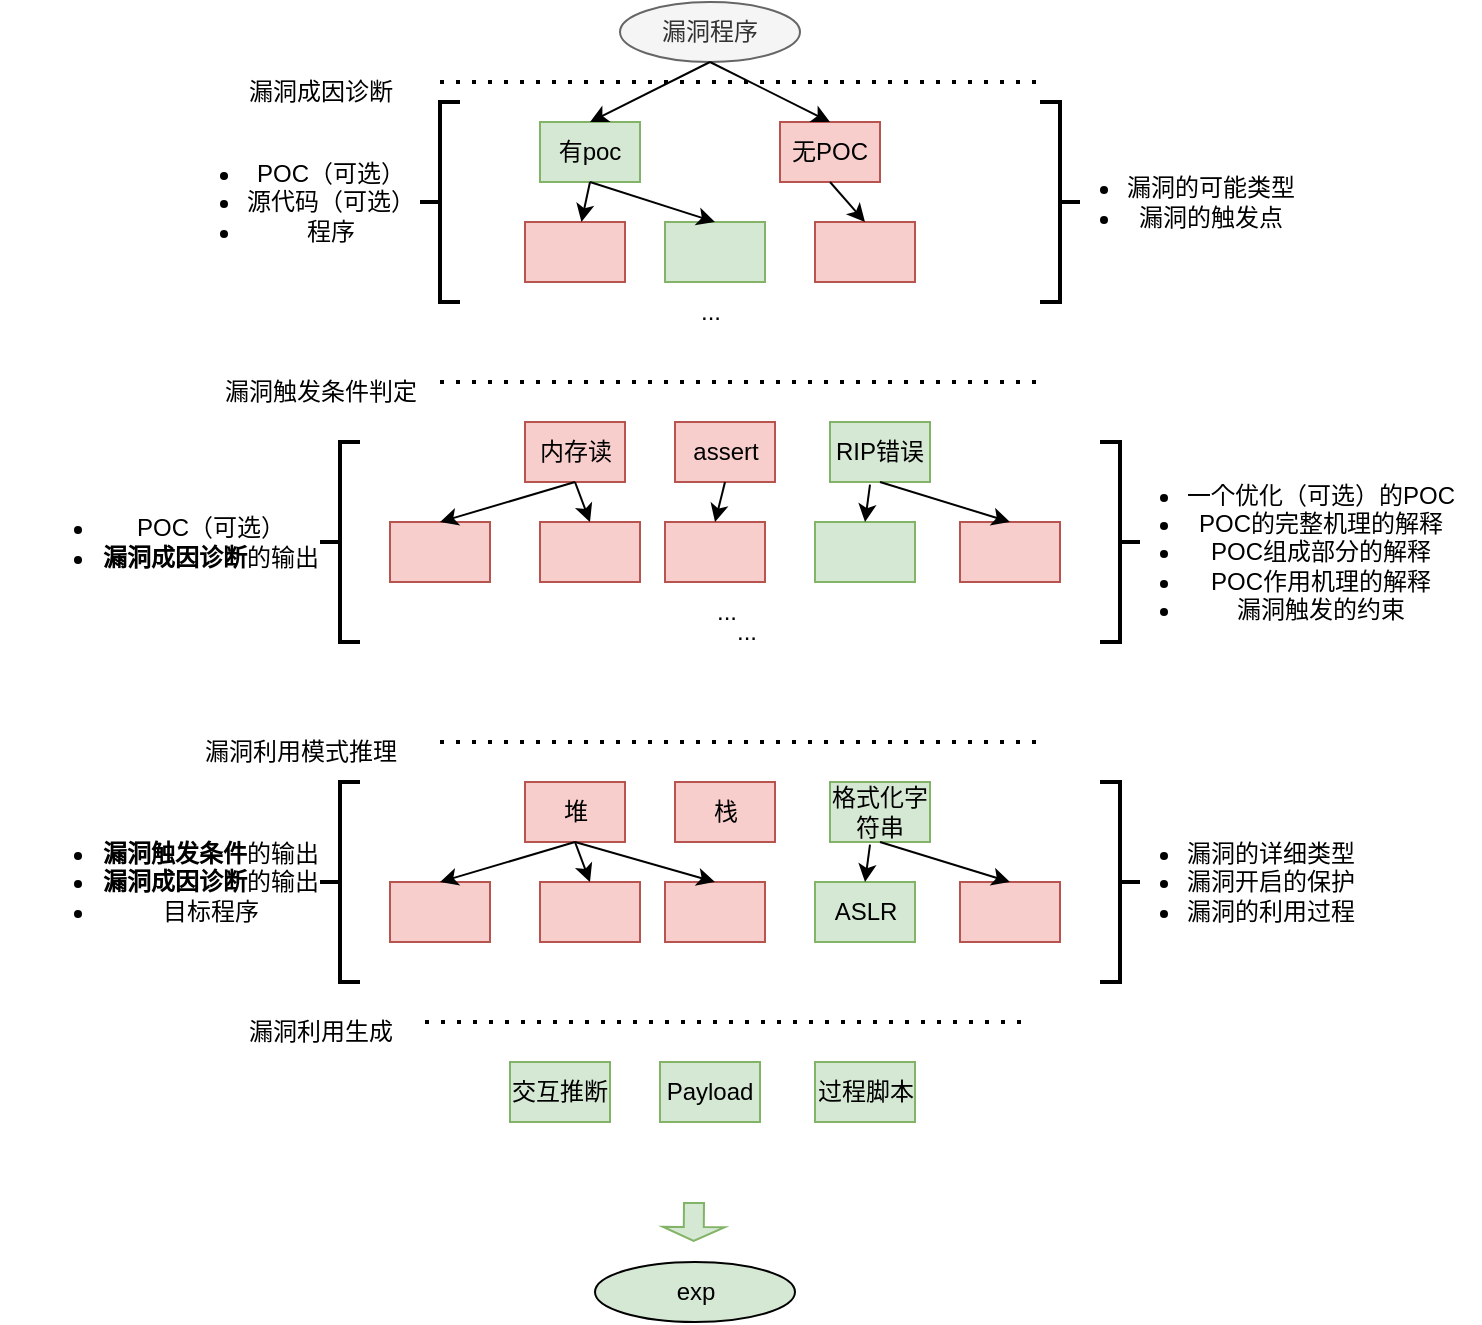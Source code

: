 <mxfile version="26.1.1">
  <diagram name="LLM Problem Solving Approaches" id="mXNQYkzdl0qFFAKHajmj">
    <mxGraphModel dx="1383" dy="732" grid="1" gridSize="10" guides="1" tooltips="1" connect="1" arrows="1" fold="1" page="1" pageScale="1" pageWidth="850" pageHeight="1100" math="0" shadow="0">
      <root>
        <mxCell id="0" />
        <mxCell id="1" parent="0" />
        <mxCell id="XoWg0RiAyaY4ZKKg6dh2-18" value="漏洞程序" style="ellipse;whiteSpace=wrap;html=1;fillColor=#f5f5f5;fontColor=#333333;strokeColor=#666666;" vertex="1" parent="1">
          <mxGeometry x="330" y="20" width="90" height="30" as="geometry" />
        </mxCell>
        <mxCell id="XoWg0RiAyaY4ZKKg6dh2-19" value="有poc" style="rounded=0;whiteSpace=wrap;html=1;fillColor=#d5e8d4;strokeColor=#82b366;" vertex="1" parent="1">
          <mxGeometry x="290" y="80" width="50" height="30" as="geometry" />
        </mxCell>
        <mxCell id="XoWg0RiAyaY4ZKKg6dh2-21" value="无POC" style="rounded=0;whiteSpace=wrap;html=1;fillColor=#f8cecc;strokeColor=#b85450;" vertex="1" parent="1">
          <mxGeometry x="410" y="80" width="50" height="30" as="geometry" />
        </mxCell>
        <mxCell id="XoWg0RiAyaY4ZKKg6dh2-22" value="exp" style="ellipse;whiteSpace=wrap;html=1;fillColor=#d5e8d4;" vertex="1" parent="1">
          <mxGeometry x="317.5" y="650" width="100" height="30" as="geometry" />
        </mxCell>
        <mxCell id="XoWg0RiAyaY4ZKKg6dh2-24" value="" style="endArrow=none;dashed=1;html=1;dashPattern=1 3;strokeWidth=2;rounded=0;" edge="1" parent="1">
          <mxGeometry width="50" height="50" relative="1" as="geometry">
            <mxPoint x="240" y="60" as="sourcePoint" />
            <mxPoint x="540" y="60" as="targetPoint" />
          </mxGeometry>
        </mxCell>
        <mxCell id="XoWg0RiAyaY4ZKKg6dh2-26" value="" style="endArrow=classic;html=1;rounded=0;exitX=0.5;exitY=1;exitDx=0;exitDy=0;entryX=0.5;entryY=0;entryDx=0;entryDy=0;spacing=1;" edge="1" parent="1" source="XoWg0RiAyaY4ZKKg6dh2-18" target="XoWg0RiAyaY4ZKKg6dh2-19">
          <mxGeometry width="50" height="50" relative="1" as="geometry">
            <mxPoint x="250" y="260" as="sourcePoint" />
            <mxPoint x="300" y="210" as="targetPoint" />
          </mxGeometry>
        </mxCell>
        <mxCell id="XoWg0RiAyaY4ZKKg6dh2-27" value="" style="endArrow=classic;html=1;rounded=0;exitX=0.5;exitY=1;exitDx=0;exitDy=0;entryX=0.5;entryY=0;entryDx=0;entryDy=0;" edge="1" parent="1" source="XoWg0RiAyaY4ZKKg6dh2-18" target="XoWg0RiAyaY4ZKKg6dh2-21">
          <mxGeometry width="50" height="50" relative="1" as="geometry">
            <mxPoint x="385" y="60" as="sourcePoint" />
            <mxPoint x="325" y="90" as="targetPoint" />
          </mxGeometry>
        </mxCell>
        <mxCell id="XoWg0RiAyaY4ZKKg6dh2-29" value="" style="rounded=0;whiteSpace=wrap;html=1;fillColor=#f8cecc;strokeColor=#b85450;" vertex="1" parent="1">
          <mxGeometry x="282.5" y="130" width="50" height="30" as="geometry" />
        </mxCell>
        <mxCell id="XoWg0RiAyaY4ZKKg6dh2-30" value="" style="rounded=0;whiteSpace=wrap;html=1;fillColor=#f8cecc;strokeColor=#b85450;" vertex="1" parent="1">
          <mxGeometry x="427.5" y="130" width="50" height="30" as="geometry" />
        </mxCell>
        <mxCell id="XoWg0RiAyaY4ZKKg6dh2-31" value="" style="rounded=0;whiteSpace=wrap;html=1;fillColor=#d5e8d4;strokeColor=#82b366;" vertex="1" parent="1">
          <mxGeometry x="352.5" y="130" width="50" height="30" as="geometry" />
        </mxCell>
        <mxCell id="XoWg0RiAyaY4ZKKg6dh2-32" value="" style="endArrow=classic;html=1;rounded=0;exitX=0.5;exitY=1;exitDx=0;exitDy=0;" edge="1" parent="1" source="XoWg0RiAyaY4ZKKg6dh2-19" target="XoWg0RiAyaY4ZKKg6dh2-29">
          <mxGeometry width="50" height="50" relative="1" as="geometry">
            <mxPoint x="385" y="60" as="sourcePoint" />
            <mxPoint x="325" y="90" as="targetPoint" />
          </mxGeometry>
        </mxCell>
        <mxCell id="XoWg0RiAyaY4ZKKg6dh2-33" value="" style="endArrow=classic;html=1;rounded=0;exitX=0.5;exitY=1;exitDx=0;exitDy=0;entryX=0.5;entryY=0;entryDx=0;entryDy=0;" edge="1" parent="1" source="XoWg0RiAyaY4ZKKg6dh2-19" target="XoWg0RiAyaY4ZKKg6dh2-31">
          <mxGeometry width="50" height="50" relative="1" as="geometry">
            <mxPoint x="325" y="120" as="sourcePoint" />
            <mxPoint x="321" y="140" as="targetPoint" />
          </mxGeometry>
        </mxCell>
        <mxCell id="XoWg0RiAyaY4ZKKg6dh2-34" value="" style="endArrow=classic;html=1;rounded=0;exitX=0.5;exitY=1;exitDx=0;exitDy=0;entryX=0.5;entryY=0;entryDx=0;entryDy=0;" edge="1" parent="1" source="XoWg0RiAyaY4ZKKg6dh2-21" target="XoWg0RiAyaY4ZKKg6dh2-30">
          <mxGeometry width="50" height="50" relative="1" as="geometry">
            <mxPoint x="335" y="130" as="sourcePoint" />
            <mxPoint x="331" y="150" as="targetPoint" />
          </mxGeometry>
        </mxCell>
        <mxCell id="XoWg0RiAyaY4ZKKg6dh2-36" value="漏洞成因诊断" style="text;html=1;align=center;verticalAlign=middle;resizable=0;points=[];autosize=1;strokeColor=none;fillColor=none;" vertex="1" parent="1">
          <mxGeometry x="130" y="50" width="100" height="30" as="geometry" />
        </mxCell>
        <mxCell id="XoWg0RiAyaY4ZKKg6dh2-37" value="" style="strokeWidth=2;html=1;shape=mxgraph.flowchart.annotation_2;align=left;labelPosition=right;pointerEvents=1;rotation=-180;" vertex="1" parent="1">
          <mxGeometry x="540" y="70" width="20" height="100" as="geometry" />
        </mxCell>
        <mxCell id="XoWg0RiAyaY4ZKKg6dh2-38" value="" style="strokeWidth=2;html=1;shape=mxgraph.flowchart.annotation_2;align=left;labelPosition=right;pointerEvents=1;rotation=0;" vertex="1" parent="1">
          <mxGeometry x="230" y="70" width="20" height="100" as="geometry" />
        </mxCell>
        <mxCell id="XoWg0RiAyaY4ZKKg6dh2-39" value="&lt;div data-docx-has-block-data=&quot;false&quot; data-lark-html-role=&quot;root&quot; data-page-id=&quot;RuBldf5Vfo9JMYx6iIKczuZnnKu&quot;&gt;&lt;ul class=&quot;list-bullet1&quot; start=&quot;1&quot;&gt;&lt;li data-list=&quot;bullet&quot; class=&quot;ace-line ace-line old-record-id-TvbRd7zTNoYlx5xaSWnctMKTnJc&quot;&gt;POC（可选）&lt;/li&gt;&lt;li data-list=&quot;bullet&quot; class=&quot;ace-line ace-line old-record-id-PfnddO90ho07tExwn2RcnNZzn04&quot;&gt;源代码（可选）&lt;/li&gt;&lt;li data-list=&quot;bullet&quot; class=&quot;ace-line ace-line old-record-id-AAgldUBWWoGs21xikZmczBg5nfc&quot;&gt;程序&lt;/li&gt;&lt;/ul&gt;&lt;/div&gt;&lt;span class=&quot;lark-record-clipboard&quot; data-lark-record-format=&quot;docx/record&quot; data-lark-record-data=&quot;{&amp;quot;isCut&amp;quot;:false,&amp;quot;rootId&amp;quot;:&amp;quot;RuBldf5Vfo9JMYx6iIKczuZnnKu&amp;quot;,&amp;quot;parentId&amp;quot;:&amp;quot;RuBldf5Vfo9JMYx6iIKczuZnnKu&amp;quot;,&amp;quot;blockIds&amp;quot;:[4,5,6],&amp;quot;recordIds&amp;quot;:[&amp;quot;TvbRd7zTNoYlx5xaSWnctMKTnJc&amp;quot;,&amp;quot;PfnddO90ho07tExwn2RcnNZzn04&amp;quot;,&amp;quot;AAgldUBWWoGs21xikZmczBg5nfc&amp;quot;],&amp;quot;recordMap&amp;quot;:{&amp;quot;TvbRd7zTNoYlx5xaSWnctMKTnJc&amp;quot;:{&amp;quot;id&amp;quot;:&amp;quot;TvbRd7zTNoYlx5xaSWnctMKTnJc&amp;quot;,&amp;quot;snapshot&amp;quot;:{&amp;quot;type&amp;quot;:&amp;quot;bullet&amp;quot;,&amp;quot;parent_id&amp;quot;:&amp;quot;RuBldf5Vfo9JMYx6iIKczuZnnKu&amp;quot;,&amp;quot;comments&amp;quot;:[],&amp;quot;revisions&amp;quot;:[],&amp;quot;locked&amp;quot;:false,&amp;quot;hidden&amp;quot;:false,&amp;quot;author&amp;quot;:&amp;quot;7412976428939051012&amp;quot;,&amp;quot;children&amp;quot;:[],&amp;quot;text&amp;quot;:{&amp;quot;initialAttributedTexts&amp;quot;:{&amp;quot;text&amp;quot;:{&amp;quot;0&amp;quot;:&amp;quot;POC（可选）&amp;quot;},&amp;quot;attribs&amp;quot;:{&amp;quot;0&amp;quot;:&amp;quot;*0+7&amp;quot;}},&amp;quot;apool&amp;quot;:{&amp;quot;numToAttrib&amp;quot;:{&amp;quot;0&amp;quot;:[&amp;quot;author&amp;quot;,&amp;quot;7412976428939051012&amp;quot;]},&amp;quot;nextNum&amp;quot;:1}},&amp;quot;align&amp;quot;:&amp;quot;&amp;quot;,&amp;quot;folded&amp;quot;:false}},&amp;quot;PfnddO90ho07tExwn2RcnNZzn04&amp;quot;:{&amp;quot;id&amp;quot;:&amp;quot;PfnddO90ho07tExwn2RcnNZzn04&amp;quot;,&amp;quot;snapshot&amp;quot;:{&amp;quot;type&amp;quot;:&amp;quot;bullet&amp;quot;,&amp;quot;parent_id&amp;quot;:&amp;quot;RuBldf5Vfo9JMYx6iIKczuZnnKu&amp;quot;,&amp;quot;comments&amp;quot;:[],&amp;quot;revisions&amp;quot;:[],&amp;quot;locked&amp;quot;:false,&amp;quot;hidden&amp;quot;:false,&amp;quot;author&amp;quot;:&amp;quot;7412976428939051012&amp;quot;,&amp;quot;children&amp;quot;:[],&amp;quot;text&amp;quot;:{&amp;quot;apool&amp;quot;:{&amp;quot;nextNum&amp;quot;:1,&amp;quot;numToAttrib&amp;quot;:{&amp;quot;0&amp;quot;:[&amp;quot;author&amp;quot;,&amp;quot;7412976428939051012&amp;quot;]}},&amp;quot;initialAttributedTexts&amp;quot;:{&amp;quot;attribs&amp;quot;:{&amp;quot;0&amp;quot;:&amp;quot;*0+7&amp;quot;},&amp;quot;text&amp;quot;:{&amp;quot;0&amp;quot;:&amp;quot;源代码（可选）&amp;quot;}}},&amp;quot;align&amp;quot;:&amp;quot;&amp;quot;,&amp;quot;folded&amp;quot;:false}},&amp;quot;AAgldUBWWoGs21xikZmczBg5nfc&amp;quot;:{&amp;quot;id&amp;quot;:&amp;quot;AAgldUBWWoGs21xikZmczBg5nfc&amp;quot;,&amp;quot;snapshot&amp;quot;:{&amp;quot;type&amp;quot;:&amp;quot;bullet&amp;quot;,&amp;quot;parent_id&amp;quot;:&amp;quot;RuBldf5Vfo9JMYx6iIKczuZnnKu&amp;quot;,&amp;quot;comments&amp;quot;:[],&amp;quot;revisions&amp;quot;:[],&amp;quot;locked&amp;quot;:false,&amp;quot;hidden&amp;quot;:false,&amp;quot;author&amp;quot;:&amp;quot;7412976428939051012&amp;quot;,&amp;quot;children&amp;quot;:[],&amp;quot;text&amp;quot;:{&amp;quot;initialAttributedTexts&amp;quot;:{&amp;quot;text&amp;quot;:{&amp;quot;0&amp;quot;:&amp;quot;程序&amp;quot;},&amp;quot;attribs&amp;quot;:{&amp;quot;0&amp;quot;:&amp;quot;*0+2&amp;quot;}},&amp;quot;apool&amp;quot;:{&amp;quot;numToAttrib&amp;quot;:{&amp;quot;0&amp;quot;:[&amp;quot;author&amp;quot;,&amp;quot;7412976428939051012&amp;quot;]},&amp;quot;nextNum&amp;quot;:1}},&amp;quot;align&amp;quot;:&amp;quot;&amp;quot;,&amp;quot;folded&amp;quot;:false}},&amp;quot;RuBldf5Vfo9JMYx6iIKczuZnnKu&amp;quot;:{&amp;quot;id&amp;quot;:&amp;quot;RuBldf5Vfo9JMYx6iIKczuZnnKu&amp;quot;,&amp;quot;snapshot&amp;quot;:{&amp;quot;type&amp;quot;:&amp;quot;page&amp;quot;,&amp;quot;parent_id&amp;quot;:&amp;quot;&amp;quot;,&amp;quot;comments&amp;quot;:null,&amp;quot;revisions&amp;quot;:null,&amp;quot;locked&amp;quot;:false,&amp;quot;hidden&amp;quot;:false,&amp;quot;author&amp;quot;:&amp;quot;7412976428939051012&amp;quot;,&amp;quot;children&amp;quot;:[&amp;quot;HIAmdu5IfoZbTSx6d4ec1iYqnzc&amp;quot;,&amp;quot;GMhhdCyuGomvA2xJty2cEYnkncf&amp;quot;,&amp;quot;TvbRd7zTNoYlx5xaSWnctMKTnJc&amp;quot;,&amp;quot;PfnddO90ho07tExwn2RcnNZzn04&amp;quot;,&amp;quot;AAgldUBWWoGs21xikZmczBg5nfc&amp;quot;,&amp;quot;KK9od5ZNiovkFzxDmaOczReLnSa&amp;quot;,&amp;quot;JDc2dlknroJyZIxdu87c74cInrd&amp;quot;,&amp;quot;S6ivdCjUBobvElx3tZ2ci1amn0e&amp;quot;,&amp;quot;RZMgdb1ORo4ybyxztb0cSrVhnxh&amp;quot;,&amp;quot;QfYqdKMoqonK9TxRnCRcim1BnHb&amp;quot;,&amp;quot;Hq00dmF4ooJ6ijxfpOucx5nnnTZ&amp;quot;,&amp;quot;UswOdZ3BaoeMtPxeuumcVQuZnkp&amp;quot;,&amp;quot;MHOtdts1To7sisxKHZ1c9iP1nxd&amp;quot;,&amp;quot;UNpSdzBXeoWLm0xjsoxctOwtnxb&amp;quot;,&amp;quot;ECuwdkumGoLwpTxDG1jc6C92nic&amp;quot;,&amp;quot;GeP8d3HaJoTEDmxGgf9cBrGknOc&amp;quot;,&amp;quot;WQZIdcfVAoHSLNx5PqPc1365nie&amp;quot;,&amp;quot;Cc3GdavQfoRWB0xrTbNcYygSnqg&amp;quot;,&amp;quot;OJXXd0mLgokEMix9HihcIP8DnMf&amp;quot;,&amp;quot;BFSOdALz1ohSE6xea9HcdN0unTe&amp;quot;,&amp;quot;Ee1zdFYTUoS1iKxCZMbcAJiknLc&amp;quot;,&amp;quot;Q8dTdYfVdoOIHJxTcH8cQom4nxy&amp;quot;,&amp;quot;RapydlbpLofvQpxWsGscCtlPn6g&amp;quot;,&amp;quot;Jm6gdqNW7oI9sCxLw4wcMv6MnUg&amp;quot;,&amp;quot;KRGwdSQ7ToKaJWxqor5cuaTInsc&amp;quot;,&amp;quot;ADeWdoFTVoUucixmIoMcbBROnWe&amp;quot;,&amp;quot;JGA9dLdCWoNfwBxKYmScFI6lnxh&amp;quot;,&amp;quot;QrCLdUKExo3xqSxWp7McDVa1nme&amp;quot;,&amp;quot;Pzh6djxgAoLJvtxvp97cIpdfnPJ&amp;quot;,&amp;quot;ZgkkdCxXOobmb6xUdYzctssjnKd&amp;quot;,&amp;quot;KFMhdJSH6on7p5xhWpucoDCUnve&amp;quot;,&amp;quot;ZClYd4C4vo6gtDx5r9Rc8pETnrh&amp;quot;,&amp;quot;QLoAdTOFUoLTFDxrAhEcOfPfnMh&amp;quot;,&amp;quot;A3CPd1q3no1a1bxUjkicf299nyd&amp;quot;,&amp;quot;OskudE3CBoS3AGxmxjScip8rnFg&amp;quot;,&amp;quot;J6YZdZahBoeX9HxxYe6cMBGQnhd&amp;quot;,&amp;quot;LNWRdg8eNoruHlxmzyVcEYqCn5d&amp;quot;,&amp;quot;BipXdwlC3oq00ZxQKu1cHDILnyd&amp;quot;,&amp;quot;GZbcdwVURo4RHyx5QN4c8OfAnui&amp;quot;,&amp;quot;WwWCdjlGporsPhxKpVHcaTS0nNb&amp;quot;,&amp;quot;WNridHP5No7neKxs281cjpCkn4g&amp;quot;,&amp;quot;JMNgdkp8forRrqxHp2fcDO2Xnbb&amp;quot;,&amp;quot;HHr1dddTIoiB6LxRlEIcWh89nwc&amp;quot;,&amp;quot;QNhsd3voYoAlZixGnfecUsubnGb&amp;quot;,&amp;quot;JEfwdlR32oBxJ2xq5QGcKh9Bnbh&amp;quot;,&amp;quot;XuaUdHM4Uof77pxL2cFcsegSnF9&amp;quot;,&amp;quot;JIEYdIVdIoNhEQx2ED7cWSQFned&amp;quot;,&amp;quot;L2sJdYLKFobazaxYC2ccqfq2n7b&amp;quot;,&amp;quot;BK4hdY8wuoY7KRxKxhRcEWDgnHd&amp;quot;,&amp;quot;PXHqd7DZtoZVFUxCY1McGU1ondd&amp;quot;,&amp;quot;RoEhd199uofHRUx3gmqcezQ1nQh&amp;quot;,&amp;quot;F7BLdgpbtoJb16xaXOocARMen8v&amp;quot;,&amp;quot;VKzRdqIAXod2rhxfUb1cm3jvnCl&amp;quot;,&amp;quot;Wo4Id1RqioaqVCx2gOqcaAV8ndc&amp;quot;,&amp;quot;GRxrdOy7foitngxVYG5cKYlVnnh&amp;quot;,&amp;quot;W2oSdsUtcoJ6rJxgx3fcsIuVnye&amp;quot;,&amp;quot;KE8NdhRWRotZNyx75XUc5FJmnQ9&amp;quot;,&amp;quot;GRPyd0TcJovDi1xEO2Jcp1uznYg&amp;quot;,&amp;quot;BfFedysT4oIa2hxrqywcGiXQnvd&amp;quot;,&amp;quot;HVFGdi44io5x6ZxqLJzcDoaanje&amp;quot;,&amp;quot;V3hsdod3aojBbKxuc4JcuheNnUf&amp;quot;,&amp;quot;MVj3dm7S9o7Z8yxDD1vcqpGjn8d&amp;quot;,&amp;quot;Pdd8duDGpo1HrExSrL9cGxpkn1f&amp;quot;,&amp;quot;BcFvdlJHNoewEGxPbmvc1QGunif&amp;quot;,&amp;quot;X4nNdQW9JoLG6DxFg8gcHC0cnYf&amp;quot;,&amp;quot;O49ydg9GgoB4y8xwXxMcj5zcnrc&amp;quot;,&amp;quot;OES5dHMu3oRxXAxfY2scUcYRnPb&amp;quot;,&amp;quot;G7mAdnxrro3AVuxjNKscXanBnId&amp;quot;,&amp;quot;TGh6dOm4loo3NxxH5smcyL7Pncb&amp;quot;,&amp;quot;GtxQdjHrEofGmixWzyScVqYmnhO&amp;quot;,&amp;quot;SOSDdvcvco8t73xfGLkc6FEqnZd&amp;quot;,&amp;quot;Jur3dSM0homYdnxoCvPcFGgjnUh&amp;quot;,&amp;quot;WjX4dkx0RoPezsxXYuFcYFeznvg&amp;quot;,&amp;quot;Jw2ydBVU1oSXq6xx4Psckcr3ngN&amp;quot;,&amp;quot;L1eydJ7nPorMDQxpIMEcOkIan9g&amp;quot;,&amp;quot;J1pVdUMhHoNnLAxNqRgctbpOnnf&amp;quot;,&amp;quot;CISudsCH1o9vkKxrDRpc6Wrbneg&amp;quot;,&amp;quot;GtZ0dERIRoL7YWxcSwrcZE7FnOc&amp;quot;,&amp;quot;U2zodFVNMoRBLSxxTmac3fF7n2g&amp;quot;,&amp;quot;OLIsdU7qBo7TeRx6bIocfmF2njd&amp;quot;,&amp;quot;GT71dYtweoYrKAxXlVtcvEAjn1c&amp;quot;,&amp;quot;F0YAdXUowoxj5VxxrFocou0hnVh&amp;quot;,&amp;quot;Hkn3dYCH5opAzmx0PRAcIjRsnId&amp;quot;,&amp;quot;YnxSd7MMeo01jXxIw88cUKTOn1b&amp;quot;,&amp;quot;CKVKdfW1got9Idxkb8ycpKkonUg&amp;quot;],&amp;quot;text&amp;quot;:{&amp;quot;apool&amp;quot;:{&amp;quot;nextNum&amp;quot;:1,&amp;quot;numToAttrib&amp;quot;:{&amp;quot;0&amp;quot;:[&amp;quot;author&amp;quot;,&amp;quot;7412976428939051012&amp;quot;]}},&amp;quot;initialAttributedTexts&amp;quot;:{&amp;quot;attribs&amp;quot;:{&amp;quot;0&amp;quot;:&amp;quot;*0+a&amp;quot;},&amp;quot;text&amp;quot;:{&amp;quot;0&amp;quot;:&amp;quot;PwnGPT-思维树&amp;quot;}}},&amp;quot;align&amp;quot;:&amp;quot;&amp;quot;,&amp;quot;doc_info&amp;quot;:{&amp;quot;editors&amp;quot;:[&amp;quot;7412976428939051012&amp;quot;],&amp;quot;options&amp;quot;:[&amp;quot;editors&amp;quot;,&amp;quot;edit_time&amp;quot;],&amp;quot;deleted_editors&amp;quot;:[&amp;quot;7254496082938462212&amp;quot;],&amp;quot;option_modified&amp;quot;:null}}}},&amp;quot;payloadMap&amp;quot;:{},&amp;quot;extra&amp;quot;:{&amp;quot;channel&amp;quot;:&amp;quot;saas&amp;quot;,&amp;quot;pasteRandomId&amp;quot;:&amp;quot;dcf0537c-a98d-4572-b193-6c7c1768ddcb&amp;quot;,&amp;quot;mention_page_title&amp;quot;:{},&amp;quot;external_mention_url&amp;quot;:{},&amp;quot;isEqualBlockSelection&amp;quot;:true},&amp;quot;isKeepQuoteContainer&amp;quot;:false,&amp;quot;selection&amp;quot;:[{&amp;quot;id&amp;quot;:4,&amp;quot;type&amp;quot;:&amp;quot;text&amp;quot;,&amp;quot;selection&amp;quot;:{&amp;quot;start&amp;quot;:0,&amp;quot;end&amp;quot;:7},&amp;quot;recordId&amp;quot;:&amp;quot;TvbRd7zTNoYlx5xaSWnctMKTnJc&amp;quot;},{&amp;quot;id&amp;quot;:5,&amp;quot;type&amp;quot;:&amp;quot;text&amp;quot;,&amp;quot;selection&amp;quot;:{&amp;quot;start&amp;quot;:0,&amp;quot;end&amp;quot;:7},&amp;quot;recordId&amp;quot;:&amp;quot;PfnddO90ho07tExwn2RcnNZzn04&amp;quot;},{&amp;quot;id&amp;quot;:6,&amp;quot;type&amp;quot;:&amp;quot;text&amp;quot;,&amp;quot;selection&amp;quot;:{&amp;quot;start&amp;quot;:0,&amp;quot;end&amp;quot;:2},&amp;quot;recordId&amp;quot;:&amp;quot;AAgldUBWWoGs21xikZmczBg5nfc&amp;quot;}],&amp;quot;pasteFlag&amp;quot;:&amp;quot;a55467dc-4448-43d9-8a51-c65f48c1ca9f&amp;quot;}&quot;&gt;&lt;/span&gt;" style="text;html=1;align=center;verticalAlign=middle;resizable=0;points=[];autosize=1;strokeColor=none;fillColor=none;" vertex="1" parent="1">
          <mxGeometry x="90" y="80" width="150" height="80" as="geometry" />
        </mxCell>
        <mxCell id="XoWg0RiAyaY4ZKKg6dh2-40" value="&lt;div data-docx-has-block-data=&quot;false&quot; data-lark-html-role=&quot;root&quot; data-page-id=&quot;RuBldf5Vfo9JMYx6iIKczuZnnKu&quot;&gt;&lt;ul class=&quot;list-bullet1&quot; start=&quot;1&quot;&gt;&lt;li data-list=&quot;bullet&quot; class=&quot;ace-line ace-line old-record-id-JDc2dlknroJyZIxdu87c74cInrd&quot;&gt;漏洞的可能类型&lt;/li&gt;&lt;li data-list=&quot;bullet&quot; class=&quot;ace-line ace-line old-record-id-S6ivdCjUBobvElx3tZ2ci1amn0e&quot;&gt;漏洞的触发点&lt;/li&gt;&lt;/ul&gt;&lt;/div&gt;&lt;span class=&quot;lark-record-clipboard&quot; data-lark-record-format=&quot;docx/record&quot; data-lark-record-data=&quot;{&amp;quot;isCut&amp;quot;:false,&amp;quot;rootId&amp;quot;:&amp;quot;RuBldf5Vfo9JMYx6iIKczuZnnKu&amp;quot;,&amp;quot;parentId&amp;quot;:&amp;quot;RuBldf5Vfo9JMYx6iIKczuZnnKu&amp;quot;,&amp;quot;blockIds&amp;quot;:[8,9],&amp;quot;recordIds&amp;quot;:[&amp;quot;JDc2dlknroJyZIxdu87c74cInrd&amp;quot;,&amp;quot;S6ivdCjUBobvElx3tZ2ci1amn0e&amp;quot;],&amp;quot;recordMap&amp;quot;:{&amp;quot;JDc2dlknroJyZIxdu87c74cInrd&amp;quot;:{&amp;quot;id&amp;quot;:&amp;quot;JDc2dlknroJyZIxdu87c74cInrd&amp;quot;,&amp;quot;snapshot&amp;quot;:{&amp;quot;type&amp;quot;:&amp;quot;bullet&amp;quot;,&amp;quot;parent_id&amp;quot;:&amp;quot;RuBldf5Vfo9JMYx6iIKczuZnnKu&amp;quot;,&amp;quot;comments&amp;quot;:[],&amp;quot;revisions&amp;quot;:[],&amp;quot;locked&amp;quot;:false,&amp;quot;hidden&amp;quot;:false,&amp;quot;author&amp;quot;:&amp;quot;7412976428939051012&amp;quot;,&amp;quot;children&amp;quot;:[],&amp;quot;text&amp;quot;:{&amp;quot;initialAttributedTexts&amp;quot;:{&amp;quot;text&amp;quot;:{&amp;quot;0&amp;quot;:&amp;quot;漏洞的可能类型&amp;quot;},&amp;quot;attribs&amp;quot;:{&amp;quot;0&amp;quot;:&amp;quot;*0+7&amp;quot;}},&amp;quot;apool&amp;quot;:{&amp;quot;numToAttrib&amp;quot;:{&amp;quot;0&amp;quot;:[&amp;quot;author&amp;quot;,&amp;quot;7412976428939051012&amp;quot;]},&amp;quot;nextNum&amp;quot;:1}},&amp;quot;align&amp;quot;:&amp;quot;&amp;quot;,&amp;quot;folded&amp;quot;:false}},&amp;quot;S6ivdCjUBobvElx3tZ2ci1amn0e&amp;quot;:{&amp;quot;id&amp;quot;:&amp;quot;S6ivdCjUBobvElx3tZ2ci1amn0e&amp;quot;,&amp;quot;snapshot&amp;quot;:{&amp;quot;type&amp;quot;:&amp;quot;bullet&amp;quot;,&amp;quot;parent_id&amp;quot;:&amp;quot;RuBldf5Vfo9JMYx6iIKczuZnnKu&amp;quot;,&amp;quot;comments&amp;quot;:[],&amp;quot;revisions&amp;quot;:[],&amp;quot;locked&amp;quot;:false,&amp;quot;hidden&amp;quot;:false,&amp;quot;author&amp;quot;:&amp;quot;7412976428939051012&amp;quot;,&amp;quot;children&amp;quot;:[],&amp;quot;text&amp;quot;:{&amp;quot;initialAttributedTexts&amp;quot;:{&amp;quot;text&amp;quot;:{&amp;quot;0&amp;quot;:&amp;quot;漏洞的触发点&amp;quot;},&amp;quot;attribs&amp;quot;:{&amp;quot;0&amp;quot;:&amp;quot;*0+6&amp;quot;}},&amp;quot;apool&amp;quot;:{&amp;quot;numToAttrib&amp;quot;:{&amp;quot;0&amp;quot;:[&amp;quot;author&amp;quot;,&amp;quot;7412976428939051012&amp;quot;]},&amp;quot;nextNum&amp;quot;:1}},&amp;quot;align&amp;quot;:&amp;quot;&amp;quot;,&amp;quot;folded&amp;quot;:false}},&amp;quot;RuBldf5Vfo9JMYx6iIKczuZnnKu&amp;quot;:{&amp;quot;id&amp;quot;:&amp;quot;RuBldf5Vfo9JMYx6iIKczuZnnKu&amp;quot;,&amp;quot;snapshot&amp;quot;:{&amp;quot;type&amp;quot;:&amp;quot;page&amp;quot;,&amp;quot;parent_id&amp;quot;:&amp;quot;&amp;quot;,&amp;quot;comments&amp;quot;:null,&amp;quot;revisions&amp;quot;:null,&amp;quot;locked&amp;quot;:false,&amp;quot;hidden&amp;quot;:false,&amp;quot;author&amp;quot;:&amp;quot;7412976428939051012&amp;quot;,&amp;quot;children&amp;quot;:[&amp;quot;HIAmdu5IfoZbTSx6d4ec1iYqnzc&amp;quot;,&amp;quot;GMhhdCyuGomvA2xJty2cEYnkncf&amp;quot;,&amp;quot;TvbRd7zTNoYlx5xaSWnctMKTnJc&amp;quot;,&amp;quot;PfnddO90ho07tExwn2RcnNZzn04&amp;quot;,&amp;quot;AAgldUBWWoGs21xikZmczBg5nfc&amp;quot;,&amp;quot;KK9od5ZNiovkFzxDmaOczReLnSa&amp;quot;,&amp;quot;JDc2dlknroJyZIxdu87c74cInrd&amp;quot;,&amp;quot;S6ivdCjUBobvElx3tZ2ci1amn0e&amp;quot;,&amp;quot;RZMgdb1ORo4ybyxztb0cSrVhnxh&amp;quot;,&amp;quot;QfYqdKMoqonK9TxRnCRcim1BnHb&amp;quot;,&amp;quot;Hq00dmF4ooJ6ijxfpOucx5nnnTZ&amp;quot;,&amp;quot;UswOdZ3BaoeMtPxeuumcVQuZnkp&amp;quot;,&amp;quot;MHOtdts1To7sisxKHZ1c9iP1nxd&amp;quot;,&amp;quot;UNpSdzBXeoWLm0xjsoxctOwtnxb&amp;quot;,&amp;quot;ECuwdkumGoLwpTxDG1jc6C92nic&amp;quot;,&amp;quot;GeP8d3HaJoTEDmxGgf9cBrGknOc&amp;quot;,&amp;quot;WQZIdcfVAoHSLNx5PqPc1365nie&amp;quot;,&amp;quot;Cc3GdavQfoRWB0xrTbNcYygSnqg&amp;quot;,&amp;quot;OJXXd0mLgokEMix9HihcIP8DnMf&amp;quot;,&amp;quot;BFSOdALz1ohSE6xea9HcdN0unTe&amp;quot;,&amp;quot;Ee1zdFYTUoS1iKxCZMbcAJiknLc&amp;quot;,&amp;quot;Q8dTdYfVdoOIHJxTcH8cQom4nxy&amp;quot;,&amp;quot;RapydlbpLofvQpxWsGscCtlPn6g&amp;quot;,&amp;quot;Jm6gdqNW7oI9sCxLw4wcMv6MnUg&amp;quot;,&amp;quot;KRGwdSQ7ToKaJWxqor5cuaTInsc&amp;quot;,&amp;quot;ADeWdoFTVoUucixmIoMcbBROnWe&amp;quot;,&amp;quot;JGA9dLdCWoNfwBxKYmScFI6lnxh&amp;quot;,&amp;quot;QrCLdUKExo3xqSxWp7McDVa1nme&amp;quot;,&amp;quot;Pzh6djxgAoLJvtxvp97cIpdfnPJ&amp;quot;,&amp;quot;ZgkkdCxXOobmb6xUdYzctssjnKd&amp;quot;,&amp;quot;KFMhdJSH6on7p5xhWpucoDCUnve&amp;quot;,&amp;quot;ZClYd4C4vo6gtDx5r9Rc8pETnrh&amp;quot;,&amp;quot;QLoAdTOFUoLTFDxrAhEcOfPfnMh&amp;quot;,&amp;quot;A3CPd1q3no1a1bxUjkicf299nyd&amp;quot;,&amp;quot;OskudE3CBoS3AGxmxjScip8rnFg&amp;quot;,&amp;quot;J6YZdZahBoeX9HxxYe6cMBGQnhd&amp;quot;,&amp;quot;LNWRdg8eNoruHlxmzyVcEYqCn5d&amp;quot;,&amp;quot;BipXdwlC3oq00ZxQKu1cHDILnyd&amp;quot;,&amp;quot;GZbcdwVURo4RHyx5QN4c8OfAnui&amp;quot;,&amp;quot;WwWCdjlGporsPhxKpVHcaTS0nNb&amp;quot;,&amp;quot;WNridHP5No7neKxs281cjpCkn4g&amp;quot;,&amp;quot;JMNgdkp8forRrqxHp2fcDO2Xnbb&amp;quot;,&amp;quot;HHr1dddTIoiB6LxRlEIcWh89nwc&amp;quot;,&amp;quot;QNhsd3voYoAlZixGnfecUsubnGb&amp;quot;,&amp;quot;JEfwdlR32oBxJ2xq5QGcKh9Bnbh&amp;quot;,&amp;quot;XuaUdHM4Uof77pxL2cFcsegSnF9&amp;quot;,&amp;quot;JIEYdIVdIoNhEQx2ED7cWSQFned&amp;quot;,&amp;quot;L2sJdYLKFobazaxYC2ccqfq2n7b&amp;quot;,&amp;quot;BK4hdY8wuoY7KRxKxhRcEWDgnHd&amp;quot;,&amp;quot;PXHqd7DZtoZVFUxCY1McGU1ondd&amp;quot;,&amp;quot;RoEhd199uofHRUx3gmqcezQ1nQh&amp;quot;,&amp;quot;F7BLdgpbtoJb16xaXOocARMen8v&amp;quot;,&amp;quot;VKzRdqIAXod2rhxfUb1cm3jvnCl&amp;quot;,&amp;quot;Wo4Id1RqioaqVCx2gOqcaAV8ndc&amp;quot;,&amp;quot;GRxrdOy7foitngxVYG5cKYlVnnh&amp;quot;,&amp;quot;W2oSdsUtcoJ6rJxgx3fcsIuVnye&amp;quot;,&amp;quot;KE8NdhRWRotZNyx75XUc5FJmnQ9&amp;quot;,&amp;quot;GRPyd0TcJovDi1xEO2Jcp1uznYg&amp;quot;,&amp;quot;BfFedysT4oIa2hxrqywcGiXQnvd&amp;quot;,&amp;quot;HVFGdi44io5x6ZxqLJzcDoaanje&amp;quot;,&amp;quot;V3hsdod3aojBbKxuc4JcuheNnUf&amp;quot;,&amp;quot;MVj3dm7S9o7Z8yxDD1vcqpGjn8d&amp;quot;,&amp;quot;Pdd8duDGpo1HrExSrL9cGxpkn1f&amp;quot;,&amp;quot;BcFvdlJHNoewEGxPbmvc1QGunif&amp;quot;,&amp;quot;X4nNdQW9JoLG6DxFg8gcHC0cnYf&amp;quot;,&amp;quot;O49ydg9GgoB4y8xwXxMcj5zcnrc&amp;quot;,&amp;quot;OES5dHMu3oRxXAxfY2scUcYRnPb&amp;quot;,&amp;quot;G7mAdnxrro3AVuxjNKscXanBnId&amp;quot;,&amp;quot;TGh6dOm4loo3NxxH5smcyL7Pncb&amp;quot;,&amp;quot;GtxQdjHrEofGmixWzyScVqYmnhO&amp;quot;,&amp;quot;SOSDdvcvco8t73xfGLkc6FEqnZd&amp;quot;,&amp;quot;Jur3dSM0homYdnxoCvPcFGgjnUh&amp;quot;,&amp;quot;WjX4dkx0RoPezsxXYuFcYFeznvg&amp;quot;,&amp;quot;Jw2ydBVU1oSXq6xx4Psckcr3ngN&amp;quot;,&amp;quot;L1eydJ7nPorMDQxpIMEcOkIan9g&amp;quot;,&amp;quot;J1pVdUMhHoNnLAxNqRgctbpOnnf&amp;quot;,&amp;quot;CISudsCH1o9vkKxrDRpc6Wrbneg&amp;quot;,&amp;quot;GtZ0dERIRoL7YWxcSwrcZE7FnOc&amp;quot;,&amp;quot;U2zodFVNMoRBLSxxTmac3fF7n2g&amp;quot;,&amp;quot;OLIsdU7qBo7TeRx6bIocfmF2njd&amp;quot;,&amp;quot;GT71dYtweoYrKAxXlVtcvEAjn1c&amp;quot;,&amp;quot;F0YAdXUowoxj5VxxrFocou0hnVh&amp;quot;,&amp;quot;Hkn3dYCH5opAzmx0PRAcIjRsnId&amp;quot;,&amp;quot;YnxSd7MMeo01jXxIw88cUKTOn1b&amp;quot;,&amp;quot;CKVKdfW1got9Idxkb8ycpKkonUg&amp;quot;],&amp;quot;text&amp;quot;:{&amp;quot;apool&amp;quot;:{&amp;quot;nextNum&amp;quot;:1,&amp;quot;numToAttrib&amp;quot;:{&amp;quot;0&amp;quot;:[&amp;quot;author&amp;quot;,&amp;quot;7412976428939051012&amp;quot;]}},&amp;quot;initialAttributedTexts&amp;quot;:{&amp;quot;attribs&amp;quot;:{&amp;quot;0&amp;quot;:&amp;quot;*0+a&amp;quot;},&amp;quot;text&amp;quot;:{&amp;quot;0&amp;quot;:&amp;quot;PwnGPT-思维树&amp;quot;}}},&amp;quot;align&amp;quot;:&amp;quot;&amp;quot;,&amp;quot;doc_info&amp;quot;:{&amp;quot;editors&amp;quot;:[&amp;quot;7412976428939051012&amp;quot;],&amp;quot;options&amp;quot;:[&amp;quot;editors&amp;quot;,&amp;quot;edit_time&amp;quot;],&amp;quot;deleted_editors&amp;quot;:[&amp;quot;7254496082938462212&amp;quot;],&amp;quot;option_modified&amp;quot;:null}}}},&amp;quot;payloadMap&amp;quot;:{},&amp;quot;extra&amp;quot;:{&amp;quot;channel&amp;quot;:&amp;quot;saas&amp;quot;,&amp;quot;pasteRandomId&amp;quot;:&amp;quot;737483c5-f1a0-46b5-97fa-4e2a70d0c176&amp;quot;,&amp;quot;mention_page_title&amp;quot;:{},&amp;quot;external_mention_url&amp;quot;:{},&amp;quot;isEqualBlockSelection&amp;quot;:true},&amp;quot;isKeepQuoteContainer&amp;quot;:false,&amp;quot;selection&amp;quot;:[{&amp;quot;id&amp;quot;:8,&amp;quot;type&amp;quot;:&amp;quot;text&amp;quot;,&amp;quot;selection&amp;quot;:{&amp;quot;start&amp;quot;:0,&amp;quot;end&amp;quot;:7},&amp;quot;recordId&amp;quot;:&amp;quot;JDc2dlknroJyZIxdu87c74cInrd&amp;quot;},{&amp;quot;id&amp;quot;:9,&amp;quot;type&amp;quot;:&amp;quot;text&amp;quot;,&amp;quot;selection&amp;quot;:{&amp;quot;start&amp;quot;:0,&amp;quot;end&amp;quot;:6},&amp;quot;recordId&amp;quot;:&amp;quot;S6ivdCjUBobvElx3tZ2ci1amn0e&amp;quot;}],&amp;quot;pasteFlag&amp;quot;:&amp;quot;a55467dc-4448-43d9-8a51-c65f48c1ca9f&amp;quot;}&quot;&gt;&lt;/span&gt;" style="text;html=1;align=center;verticalAlign=middle;resizable=0;points=[];autosize=1;strokeColor=none;fillColor=none;" vertex="1" parent="1">
          <mxGeometry x="530" y="85" width="150" height="70" as="geometry" />
        </mxCell>
        <mxCell id="XoWg0RiAyaY4ZKKg6dh2-41" value="..." style="text;html=1;align=center;verticalAlign=middle;resizable=0;points=[];autosize=1;strokeColor=none;fillColor=none;" vertex="1" parent="1">
          <mxGeometry x="360" y="160" width="30" height="30" as="geometry" />
        </mxCell>
        <mxCell id="XoWg0RiAyaY4ZKKg6dh2-42" value="" style="endArrow=none;dashed=1;html=1;dashPattern=1 3;strokeWidth=2;rounded=0;" edge="1" parent="1">
          <mxGeometry width="50" height="50" relative="1" as="geometry">
            <mxPoint x="240" y="210" as="sourcePoint" />
            <mxPoint x="540" y="210" as="targetPoint" />
          </mxGeometry>
        </mxCell>
        <mxCell id="XoWg0RiAyaY4ZKKg6dh2-45" value="漏洞利用模式推理" style="text;html=1;align=center;verticalAlign=middle;resizable=0;points=[];autosize=1;strokeColor=none;fillColor=none;" vertex="1" parent="1">
          <mxGeometry x="110" y="380" width="120" height="30" as="geometry" />
        </mxCell>
        <mxCell id="XoWg0RiAyaY4ZKKg6dh2-46" value="内存读" style="rounded=0;whiteSpace=wrap;html=1;fillColor=#f8cecc;strokeColor=#b85450;" vertex="1" parent="1">
          <mxGeometry x="282.5" y="230" width="50" height="30" as="geometry" />
        </mxCell>
        <mxCell id="XoWg0RiAyaY4ZKKg6dh2-47" value="RIP错误" style="rounded=0;whiteSpace=wrap;html=1;fillColor=#d5e8d4;strokeColor=#82b366;" vertex="1" parent="1">
          <mxGeometry x="435" y="230" width="50" height="30" as="geometry" />
        </mxCell>
        <mxCell id="XoWg0RiAyaY4ZKKg6dh2-48" value="" style="rounded=0;whiteSpace=wrap;html=1;fillColor=#f8cecc;strokeColor=#b85450;" vertex="1" parent="1">
          <mxGeometry x="215" y="280" width="50" height="30" as="geometry" />
        </mxCell>
        <mxCell id="XoWg0RiAyaY4ZKKg6dh2-49" value="" style="rounded=0;whiteSpace=wrap;html=1;fillColor=#f8cecc;strokeColor=#b85450;" vertex="1" parent="1">
          <mxGeometry x="500" y="280" width="50" height="30" as="geometry" />
        </mxCell>
        <mxCell id="XoWg0RiAyaY4ZKKg6dh2-50" value="" style="rounded=0;whiteSpace=wrap;html=1;fillColor=#d5e8d4;strokeColor=#82b366;" vertex="1" parent="1">
          <mxGeometry x="427.5" y="280" width="50" height="30" as="geometry" />
        </mxCell>
        <mxCell id="XoWg0RiAyaY4ZKKg6dh2-54" value="assert" style="rounded=0;whiteSpace=wrap;html=1;fillColor=#f8cecc;strokeColor=#b85450;" vertex="1" parent="1">
          <mxGeometry x="357.5" y="230" width="50" height="30" as="geometry" />
        </mxCell>
        <mxCell id="XoWg0RiAyaY4ZKKg6dh2-55" value="" style="rounded=0;whiteSpace=wrap;html=1;fillColor=#f8cecc;strokeColor=#b85450;" vertex="1" parent="1">
          <mxGeometry x="290" y="280" width="50" height="30" as="geometry" />
        </mxCell>
        <mxCell id="XoWg0RiAyaY4ZKKg6dh2-56" value="" style="rounded=0;whiteSpace=wrap;html=1;fillColor=#f8cecc;strokeColor=#b85450;" vertex="1" parent="1">
          <mxGeometry x="352.5" y="280" width="50" height="30" as="geometry" />
        </mxCell>
        <mxCell id="XoWg0RiAyaY4ZKKg6dh2-59" value="" style="endArrow=classic;html=1;rounded=0;exitX=0.5;exitY=1;exitDx=0;exitDy=0;entryX=0.5;entryY=0;entryDx=0;entryDy=0;" edge="1" parent="1" source="XoWg0RiAyaY4ZKKg6dh2-46" target="XoWg0RiAyaY4ZKKg6dh2-48">
          <mxGeometry width="50" height="50" relative="1" as="geometry">
            <mxPoint x="320" y="410" as="sourcePoint" />
            <mxPoint x="383" y="430" as="targetPoint" />
          </mxGeometry>
        </mxCell>
        <mxCell id="XoWg0RiAyaY4ZKKg6dh2-60" value="" style="endArrow=classic;html=1;rounded=0;exitX=0.5;exitY=1;exitDx=0;exitDy=0;entryX=0.5;entryY=0;entryDx=0;entryDy=0;" edge="1" parent="1" source="XoWg0RiAyaY4ZKKg6dh2-46" target="XoWg0RiAyaY4ZKKg6dh2-55">
          <mxGeometry width="50" height="50" relative="1" as="geometry">
            <mxPoint x="318" y="270" as="sourcePoint" />
            <mxPoint x="250" y="290" as="targetPoint" />
          </mxGeometry>
        </mxCell>
        <mxCell id="XoWg0RiAyaY4ZKKg6dh2-63" value="" style="endArrow=classic;html=1;rounded=0;exitX=0.5;exitY=1;exitDx=0;exitDy=0;entryX=0.5;entryY=0;entryDx=0;entryDy=0;" edge="1" parent="1" source="XoWg0RiAyaY4ZKKg6dh2-47" target="XoWg0RiAyaY4ZKKg6dh2-49">
          <mxGeometry width="50" height="50" relative="1" as="geometry">
            <mxPoint x="318" y="270" as="sourcePoint" />
            <mxPoint x="325" y="290" as="targetPoint" />
          </mxGeometry>
        </mxCell>
        <mxCell id="XoWg0RiAyaY4ZKKg6dh2-64" value="" style="endArrow=classic;html=1;rounded=0;exitX=0.4;exitY=1.044;exitDx=0;exitDy=0;entryX=0.5;entryY=0;entryDx=0;entryDy=0;exitPerimeter=0;" edge="1" parent="1" source="XoWg0RiAyaY4ZKKg6dh2-47" target="XoWg0RiAyaY4ZKKg6dh2-50">
          <mxGeometry width="50" height="50" relative="1" as="geometry">
            <mxPoint x="328" y="280" as="sourcePoint" />
            <mxPoint x="335" y="300" as="targetPoint" />
          </mxGeometry>
        </mxCell>
        <mxCell id="XoWg0RiAyaY4ZKKg6dh2-65" value="" style="endArrow=classic;html=1;rounded=0;exitX=0.5;exitY=1;exitDx=0;exitDy=0;entryX=0.5;entryY=0;entryDx=0;entryDy=0;" edge="1" parent="1" source="XoWg0RiAyaY4ZKKg6dh2-54" target="XoWg0RiAyaY4ZKKg6dh2-56">
          <mxGeometry width="50" height="50" relative="1" as="geometry">
            <mxPoint x="338" y="290" as="sourcePoint" />
            <mxPoint x="345" y="310" as="targetPoint" />
          </mxGeometry>
        </mxCell>
        <mxCell id="XoWg0RiAyaY4ZKKg6dh2-66" value="" style="strokeWidth=2;html=1;shape=mxgraph.flowchart.annotation_2;align=left;labelPosition=right;pointerEvents=1;rotation=0;" vertex="1" parent="1">
          <mxGeometry x="180" y="240" width="20" height="100" as="geometry" />
        </mxCell>
        <mxCell id="XoWg0RiAyaY4ZKKg6dh2-67" value="&lt;div data-docx-has-block-data=&quot;false&quot; data-lark-html-role=&quot;root&quot; data-page-id=&quot;RuBldf5Vfo9JMYx6iIKczuZnnKu&quot;&gt;&lt;ul class=&quot;list-bullet1&quot; start=&quot;1&quot;&gt;&lt;li data-list=&quot;bullet&quot; class=&quot;ace-line ace-line old-record-id-Jm6gdqNW7oI9sCxLw4wcMv6MnUg&quot;&gt;POC（可选）&lt;/li&gt;&lt;li data-list=&quot;bullet&quot; class=&quot;ace-line ace-line old-record-id-KRGwdSQ7ToKaJWxqor5cuaTInsc&quot;&gt;&lt;strong&gt;漏洞成因诊断&lt;/strong&gt;的输出&lt;/li&gt;&lt;span class=&quot;lark-record-clipboard&quot; data-lark-record-format=&quot;docx/record&quot; data-lark-record-data=&quot;{&amp;quot;isCut&amp;quot;:false,&amp;quot;rootId&amp;quot;:&amp;quot;RuBldf5Vfo9JMYx6iIKczuZnnKu&amp;quot;,&amp;quot;parentId&amp;quot;:&amp;quot;RuBldf5Vfo9JMYx6iIKczuZnnKu&amp;quot;,&amp;quot;blockIds&amp;quot;:[40,41],&amp;quot;recordIds&amp;quot;:[&amp;quot;Jm6gdqNW7oI9sCxLw4wcMv6MnUg&amp;quot;,&amp;quot;KRGwdSQ7ToKaJWxqor5cuaTInsc&amp;quot;],&amp;quot;recordMap&amp;quot;:{&amp;quot;Jm6gdqNW7oI9sCxLw4wcMv6MnUg&amp;quot;:{&amp;quot;id&amp;quot;:&amp;quot;Jm6gdqNW7oI9sCxLw4wcMv6MnUg&amp;quot;,&amp;quot;snapshot&amp;quot;:{&amp;quot;type&amp;quot;:&amp;quot;bullet&amp;quot;,&amp;quot;parent_id&amp;quot;:&amp;quot;RuBldf5Vfo9JMYx6iIKczuZnnKu&amp;quot;,&amp;quot;comments&amp;quot;:[],&amp;quot;revisions&amp;quot;:[],&amp;quot;locked&amp;quot;:false,&amp;quot;hidden&amp;quot;:false,&amp;quot;author&amp;quot;:&amp;quot;7412976428939051012&amp;quot;,&amp;quot;children&amp;quot;:[],&amp;quot;text&amp;quot;:{&amp;quot;initialAttributedTexts&amp;quot;:{&amp;quot;text&amp;quot;:{&amp;quot;0&amp;quot;:&amp;quot;POC（可选）&amp;quot;},&amp;quot;attribs&amp;quot;:{&amp;quot;0&amp;quot;:&amp;quot;*0+7&amp;quot;}},&amp;quot;apool&amp;quot;:{&amp;quot;numToAttrib&amp;quot;:{&amp;quot;0&amp;quot;:[&amp;quot;author&amp;quot;,&amp;quot;7412976428939051012&amp;quot;]},&amp;quot;nextNum&amp;quot;:1}},&amp;quot;align&amp;quot;:&amp;quot;&amp;quot;,&amp;quot;folded&amp;quot;:false}},&amp;quot;KRGwdSQ7ToKaJWxqor5cuaTInsc&amp;quot;:{&amp;quot;id&amp;quot;:&amp;quot;KRGwdSQ7ToKaJWxqor5cuaTInsc&amp;quot;,&amp;quot;snapshot&amp;quot;:{&amp;quot;type&amp;quot;:&amp;quot;bullet&amp;quot;,&amp;quot;parent_id&amp;quot;:&amp;quot;RuBldf5Vfo9JMYx6iIKczuZnnKu&amp;quot;,&amp;quot;comments&amp;quot;:[],&amp;quot;revisions&amp;quot;:[],&amp;quot;locked&amp;quot;:false,&amp;quot;hidden&amp;quot;:false,&amp;quot;author&amp;quot;:&amp;quot;7412976428939051012&amp;quot;,&amp;quot;children&amp;quot;:[],&amp;quot;text&amp;quot;:{&amp;quot;initialAttributedTexts&amp;quot;:{&amp;quot;text&amp;quot;:{&amp;quot;0&amp;quot;:&amp;quot;漏洞成因诊断的输出&amp;quot;},&amp;quot;attribs&amp;quot;:{&amp;quot;0&amp;quot;:&amp;quot;*0*1+6*0+3&amp;quot;}},&amp;quot;apool&amp;quot;:{&amp;quot;numToAttrib&amp;quot;:{&amp;quot;0&amp;quot;:[&amp;quot;author&amp;quot;,&amp;quot;7412976428939051012&amp;quot;],&amp;quot;1&amp;quot;:[&amp;quot;bold&amp;quot;,&amp;quot;true&amp;quot;]},&amp;quot;nextNum&amp;quot;:2}},&amp;quot;align&amp;quot;:&amp;quot;&amp;quot;,&amp;quot;folded&amp;quot;:false}},&amp;quot;RuBldf5Vfo9JMYx6iIKczuZnnKu&amp;quot;:{&amp;quot;id&amp;quot;:&amp;quot;RuBldf5Vfo9JMYx6iIKczuZnnKu&amp;quot;,&amp;quot;snapshot&amp;quot;:{&amp;quot;type&amp;quot;:&amp;quot;page&amp;quot;,&amp;quot;parent_id&amp;quot;:&amp;quot;&amp;quot;,&amp;quot;comments&amp;quot;:null,&amp;quot;revisions&amp;quot;:null,&amp;quot;locked&amp;quot;:false,&amp;quot;hidden&amp;quot;:false,&amp;quot;author&amp;quot;:&amp;quot;7412976428939051012&amp;quot;,&amp;quot;children&amp;quot;:[&amp;quot;HIAmdu5IfoZbTSx6d4ec1iYqnzc&amp;quot;,&amp;quot;GMhhdCyuGomvA2xJty2cEYnkncf&amp;quot;,&amp;quot;TvbRd7zTNoYlx5xaSWnctMKTnJc&amp;quot;,&amp;quot;PfnddO90ho07tExwn2RcnNZzn04&amp;quot;,&amp;quot;AAgldUBWWoGs21xikZmczBg5nfc&amp;quot;,&amp;quot;KK9od5ZNiovkFzxDmaOczReLnSa&amp;quot;,&amp;quot;JDc2dlknroJyZIxdu87c74cInrd&amp;quot;,&amp;quot;S6ivdCjUBobvElx3tZ2ci1amn0e&amp;quot;,&amp;quot;RZMgdb1ORo4ybyxztb0cSrVhnxh&amp;quot;,&amp;quot;QfYqdKMoqonK9TxRnCRcim1BnHb&amp;quot;,&amp;quot;Hq00dmF4ooJ6ijxfpOucx5nnnTZ&amp;quot;,&amp;quot;UswOdZ3BaoeMtPxeuumcVQuZnkp&amp;quot;,&amp;quot;MHOtdts1To7sisxKHZ1c9iP1nxd&amp;quot;,&amp;quot;UNpSdzBXeoWLm0xjsoxctOwtnxb&amp;quot;,&amp;quot;ECuwdkumGoLwpTxDG1jc6C92nic&amp;quot;,&amp;quot;GeP8d3HaJoTEDmxGgf9cBrGknOc&amp;quot;,&amp;quot;WQZIdcfVAoHSLNx5PqPc1365nie&amp;quot;,&amp;quot;Cc3GdavQfoRWB0xrTbNcYygSnqg&amp;quot;,&amp;quot;OJXXd0mLgokEMix9HihcIP8DnMf&amp;quot;,&amp;quot;BFSOdALz1ohSE6xea9HcdN0unTe&amp;quot;,&amp;quot;Ee1zdFYTUoS1iKxCZMbcAJiknLc&amp;quot;,&amp;quot;Q8dTdYfVdoOIHJxTcH8cQom4nxy&amp;quot;,&amp;quot;RapydlbpLofvQpxWsGscCtlPn6g&amp;quot;,&amp;quot;Jm6gdqNW7oI9sCxLw4wcMv6MnUg&amp;quot;,&amp;quot;KRGwdSQ7ToKaJWxqor5cuaTInsc&amp;quot;,&amp;quot;ADeWdoFTVoUucixmIoMcbBROnWe&amp;quot;,&amp;quot;JGA9dLdCWoNfwBxKYmScFI6lnxh&amp;quot;,&amp;quot;QrCLdUKExo3xqSxWp7McDVa1nme&amp;quot;,&amp;quot;Pzh6djxgAoLJvtxvp97cIpdfnPJ&amp;quot;,&amp;quot;ZgkkdCxXOobmb6xUdYzctssjnKd&amp;quot;,&amp;quot;KFMhdJSH6on7p5xhWpucoDCUnve&amp;quot;,&amp;quot;ZClYd4C4vo6gtDx5r9Rc8pETnrh&amp;quot;,&amp;quot;QLoAdTOFUoLTFDxrAhEcOfPfnMh&amp;quot;,&amp;quot;A3CPd1q3no1a1bxUjkicf299nyd&amp;quot;,&amp;quot;OskudE3CBoS3AGxmxjScip8rnFg&amp;quot;,&amp;quot;J6YZdZahBoeX9HxxYe6cMBGQnhd&amp;quot;,&amp;quot;LNWRdg8eNoruHlxmzyVcEYqCn5d&amp;quot;,&amp;quot;BipXdwlC3oq00ZxQKu1cHDILnyd&amp;quot;,&amp;quot;GZbcdwVURo4RHyx5QN4c8OfAnui&amp;quot;,&amp;quot;WwWCdjlGporsPhxKpVHcaTS0nNb&amp;quot;,&amp;quot;WNridHP5No7neKxs281cjpCkn4g&amp;quot;,&amp;quot;JMNgdkp8forRrqxHp2fcDO2Xnbb&amp;quot;,&amp;quot;HHr1dddTIoiB6LxRlEIcWh89nwc&amp;quot;,&amp;quot;QNhsd3voYoAlZixGnfecUsubnGb&amp;quot;,&amp;quot;JEfwdlR32oBxJ2xq5QGcKh9Bnbh&amp;quot;,&amp;quot;XuaUdHM4Uof77pxL2cFcsegSnF9&amp;quot;,&amp;quot;JIEYdIVdIoNhEQx2ED7cWSQFned&amp;quot;,&amp;quot;L2sJdYLKFobazaxYC2ccqfq2n7b&amp;quot;,&amp;quot;BK4hdY8wuoY7KRxKxhRcEWDgnHd&amp;quot;,&amp;quot;PXHqd7DZtoZVFUxCY1McGU1ondd&amp;quot;,&amp;quot;RoEhd199uofHRUx3gmqcezQ1nQh&amp;quot;,&amp;quot;F7BLdgpbtoJb16xaXOocARMen8v&amp;quot;,&amp;quot;VKzRdqIAXod2rhxfUb1cm3jvnCl&amp;quot;,&amp;quot;Wo4Id1RqioaqVCx2gOqcaAV8ndc&amp;quot;,&amp;quot;GRxrdOy7foitngxVYG5cKYlVnnh&amp;quot;,&amp;quot;W2oSdsUtcoJ6rJxgx3fcsIuVnye&amp;quot;,&amp;quot;KE8NdhRWRotZNyx75XUc5FJmnQ9&amp;quot;,&amp;quot;GRPyd0TcJovDi1xEO2Jcp1uznYg&amp;quot;,&amp;quot;BfFedysT4oIa2hxrqywcGiXQnvd&amp;quot;,&amp;quot;HVFGdi44io5x6ZxqLJzcDoaanje&amp;quot;,&amp;quot;V3hsdod3aojBbKxuc4JcuheNnUf&amp;quot;,&amp;quot;MVj3dm7S9o7Z8yxDD1vcqpGjn8d&amp;quot;,&amp;quot;Pdd8duDGpo1HrExSrL9cGxpkn1f&amp;quot;,&amp;quot;BcFvdlJHNoewEGxPbmvc1QGunif&amp;quot;,&amp;quot;X4nNdQW9JoLG6DxFg8gcHC0cnYf&amp;quot;,&amp;quot;O49ydg9GgoB4y8xwXxMcj5zcnrc&amp;quot;,&amp;quot;OES5dHMu3oRxXAxfY2scUcYRnPb&amp;quot;,&amp;quot;G7mAdnxrro3AVuxjNKscXanBnId&amp;quot;,&amp;quot;TGh6dOm4loo3NxxH5smcyL7Pncb&amp;quot;,&amp;quot;GtxQdjHrEofGmixWzyScVqYmnhO&amp;quot;,&amp;quot;SOSDdvcvco8t73xfGLkc6FEqnZd&amp;quot;,&amp;quot;Jur3dSM0homYdnxoCvPcFGgjnUh&amp;quot;,&amp;quot;WjX4dkx0RoPezsxXYuFcYFeznvg&amp;quot;,&amp;quot;Jw2ydBVU1oSXq6xx4Psckcr3ngN&amp;quot;,&amp;quot;L1eydJ7nPorMDQxpIMEcOkIan9g&amp;quot;,&amp;quot;J1pVdUMhHoNnLAxNqRgctbpOnnf&amp;quot;,&amp;quot;CISudsCH1o9vkKxrDRpc6Wrbneg&amp;quot;,&amp;quot;GtZ0dERIRoL7YWxcSwrcZE7FnOc&amp;quot;,&amp;quot;U2zodFVNMoRBLSxxTmac3fF7n2g&amp;quot;,&amp;quot;OLIsdU7qBo7TeRx6bIocfmF2njd&amp;quot;,&amp;quot;GT71dYtweoYrKAxXlVtcvEAjn1c&amp;quot;,&amp;quot;F0YAdXUowoxj5VxxrFocou0hnVh&amp;quot;,&amp;quot;Hkn3dYCH5opAzmx0PRAcIjRsnId&amp;quot;,&amp;quot;YnxSd7MMeo01jXxIw88cUKTOn1b&amp;quot;,&amp;quot;CKVKdfW1got9Idxkb8ycpKkonUg&amp;quot;],&amp;quot;text&amp;quot;:{&amp;quot;apool&amp;quot;:{&amp;quot;nextNum&amp;quot;:1,&amp;quot;numToAttrib&amp;quot;:{&amp;quot;0&amp;quot;:[&amp;quot;author&amp;quot;,&amp;quot;7412976428939051012&amp;quot;]}},&amp;quot;initialAttributedTexts&amp;quot;:{&amp;quot;attribs&amp;quot;:{&amp;quot;0&amp;quot;:&amp;quot;*0+a&amp;quot;},&amp;quot;text&amp;quot;:{&amp;quot;0&amp;quot;:&amp;quot;PwnGPT-思维树&amp;quot;}}},&amp;quot;align&amp;quot;:&amp;quot;&amp;quot;,&amp;quot;doc_info&amp;quot;:{&amp;quot;editors&amp;quot;:[&amp;quot;7412976428939051012&amp;quot;],&amp;quot;options&amp;quot;:[&amp;quot;editors&amp;quot;,&amp;quot;edit_time&amp;quot;],&amp;quot;deleted_editors&amp;quot;:[&amp;quot;7254496082938462212&amp;quot;],&amp;quot;option_modified&amp;quot;:null}}}},&amp;quot;payloadMap&amp;quot;:{},&amp;quot;extra&amp;quot;:{&amp;quot;channel&amp;quot;:&amp;quot;saas&amp;quot;,&amp;quot;pasteRandomId&amp;quot;:&amp;quot;baa082a6-12bd-4eeb-b7c5-1b14ca660fb2&amp;quot;,&amp;quot;mention_page_title&amp;quot;:{},&amp;quot;external_mention_url&amp;quot;:{},&amp;quot;isEqualBlockSelection&amp;quot;:true},&amp;quot;isKeepQuoteContainer&amp;quot;:false,&amp;quot;selection&amp;quot;:[{&amp;quot;id&amp;quot;:40,&amp;quot;type&amp;quot;:&amp;quot;text&amp;quot;,&amp;quot;selection&amp;quot;:{&amp;quot;start&amp;quot;:0,&amp;quot;end&amp;quot;:7},&amp;quot;recordId&amp;quot;:&amp;quot;Jm6gdqNW7oI9sCxLw4wcMv6MnUg&amp;quot;},{&amp;quot;id&amp;quot;:41,&amp;quot;type&amp;quot;:&amp;quot;text&amp;quot;,&amp;quot;selection&amp;quot;:{&amp;quot;start&amp;quot;:0,&amp;quot;end&amp;quot;:9},&amp;quot;recordId&amp;quot;:&amp;quot;KRGwdSQ7ToKaJWxqor5cuaTInsc&amp;quot;}],&amp;quot;pasteFlag&amp;quot;:&amp;quot;a55467dc-4448-43d9-8a51-c65f48c1ca9f&amp;quot;}&quot;&gt;&lt;/span&gt;&lt;/ul&gt;&lt;/div&gt;&lt;span class=&quot;lark-record-clipboard&quot; data-lark-record-format=&quot;docx/record&quot; data-lark-record-data=&quot;{&amp;quot;isCut&amp;quot;:false,&amp;quot;rootId&amp;quot;:&amp;quot;RuBldf5Vfo9JMYx6iIKczuZnnKu&amp;quot;,&amp;quot;parentId&amp;quot;:&amp;quot;RuBldf5Vfo9JMYx6iIKczuZnnKu&amp;quot;,&amp;quot;blockIds&amp;quot;:[4,5,6],&amp;quot;recordIds&amp;quot;:[&amp;quot;TvbRd7zTNoYlx5xaSWnctMKTnJc&amp;quot;,&amp;quot;PfnddO90ho07tExwn2RcnNZzn04&amp;quot;,&amp;quot;AAgldUBWWoGs21xikZmczBg5nfc&amp;quot;],&amp;quot;recordMap&amp;quot;:{&amp;quot;TvbRd7zTNoYlx5xaSWnctMKTnJc&amp;quot;:{&amp;quot;id&amp;quot;:&amp;quot;TvbRd7zTNoYlx5xaSWnctMKTnJc&amp;quot;,&amp;quot;snapshot&amp;quot;:{&amp;quot;type&amp;quot;:&amp;quot;bullet&amp;quot;,&amp;quot;parent_id&amp;quot;:&amp;quot;RuBldf5Vfo9JMYx6iIKczuZnnKu&amp;quot;,&amp;quot;comments&amp;quot;:[],&amp;quot;revisions&amp;quot;:[],&amp;quot;locked&amp;quot;:false,&amp;quot;hidden&amp;quot;:false,&amp;quot;author&amp;quot;:&amp;quot;7412976428939051012&amp;quot;,&amp;quot;children&amp;quot;:[],&amp;quot;text&amp;quot;:{&amp;quot;initialAttributedTexts&amp;quot;:{&amp;quot;text&amp;quot;:{&amp;quot;0&amp;quot;:&amp;quot;POC（可选）&amp;quot;},&amp;quot;attribs&amp;quot;:{&amp;quot;0&amp;quot;:&amp;quot;*0+7&amp;quot;}},&amp;quot;apool&amp;quot;:{&amp;quot;numToAttrib&amp;quot;:{&amp;quot;0&amp;quot;:[&amp;quot;author&amp;quot;,&amp;quot;7412976428939051012&amp;quot;]},&amp;quot;nextNum&amp;quot;:1}},&amp;quot;align&amp;quot;:&amp;quot;&amp;quot;,&amp;quot;folded&amp;quot;:false}},&amp;quot;PfnddO90ho07tExwn2RcnNZzn04&amp;quot;:{&amp;quot;id&amp;quot;:&amp;quot;PfnddO90ho07tExwn2RcnNZzn04&amp;quot;,&amp;quot;snapshot&amp;quot;:{&amp;quot;type&amp;quot;:&amp;quot;bullet&amp;quot;,&amp;quot;parent_id&amp;quot;:&amp;quot;RuBldf5Vfo9JMYx6iIKczuZnnKu&amp;quot;,&amp;quot;comments&amp;quot;:[],&amp;quot;revisions&amp;quot;:[],&amp;quot;locked&amp;quot;:false,&amp;quot;hidden&amp;quot;:false,&amp;quot;author&amp;quot;:&amp;quot;7412976428939051012&amp;quot;,&amp;quot;children&amp;quot;:[],&amp;quot;text&amp;quot;:{&amp;quot;apool&amp;quot;:{&amp;quot;nextNum&amp;quot;:1,&amp;quot;numToAttrib&amp;quot;:{&amp;quot;0&amp;quot;:[&amp;quot;author&amp;quot;,&amp;quot;7412976428939051012&amp;quot;]}},&amp;quot;initialAttributedTexts&amp;quot;:{&amp;quot;attribs&amp;quot;:{&amp;quot;0&amp;quot;:&amp;quot;*0+7&amp;quot;},&amp;quot;text&amp;quot;:{&amp;quot;0&amp;quot;:&amp;quot;源代码（可选）&amp;quot;}}},&amp;quot;align&amp;quot;:&amp;quot;&amp;quot;,&amp;quot;folded&amp;quot;:false}},&amp;quot;AAgldUBWWoGs21xikZmczBg5nfc&amp;quot;:{&amp;quot;id&amp;quot;:&amp;quot;AAgldUBWWoGs21xikZmczBg5nfc&amp;quot;,&amp;quot;snapshot&amp;quot;:{&amp;quot;type&amp;quot;:&amp;quot;bullet&amp;quot;,&amp;quot;parent_id&amp;quot;:&amp;quot;RuBldf5Vfo9JMYx6iIKczuZnnKu&amp;quot;,&amp;quot;comments&amp;quot;:[],&amp;quot;revisions&amp;quot;:[],&amp;quot;locked&amp;quot;:false,&amp;quot;hidden&amp;quot;:false,&amp;quot;author&amp;quot;:&amp;quot;7412976428939051012&amp;quot;,&amp;quot;children&amp;quot;:[],&amp;quot;text&amp;quot;:{&amp;quot;initialAttributedTexts&amp;quot;:{&amp;quot;text&amp;quot;:{&amp;quot;0&amp;quot;:&amp;quot;程序&amp;quot;},&amp;quot;attribs&amp;quot;:{&amp;quot;0&amp;quot;:&amp;quot;*0+2&amp;quot;}},&amp;quot;apool&amp;quot;:{&amp;quot;numToAttrib&amp;quot;:{&amp;quot;0&amp;quot;:[&amp;quot;author&amp;quot;,&amp;quot;7412976428939051012&amp;quot;]},&amp;quot;nextNum&amp;quot;:1}},&amp;quot;align&amp;quot;:&amp;quot;&amp;quot;,&amp;quot;folded&amp;quot;:false}},&amp;quot;RuBldf5Vfo9JMYx6iIKczuZnnKu&amp;quot;:{&amp;quot;id&amp;quot;:&amp;quot;RuBldf5Vfo9JMYx6iIKczuZnnKu&amp;quot;,&amp;quot;snapshot&amp;quot;:{&amp;quot;type&amp;quot;:&amp;quot;page&amp;quot;,&amp;quot;parent_id&amp;quot;:&amp;quot;&amp;quot;,&amp;quot;comments&amp;quot;:null,&amp;quot;revisions&amp;quot;:null,&amp;quot;locked&amp;quot;:false,&amp;quot;hidden&amp;quot;:false,&amp;quot;author&amp;quot;:&amp;quot;7412976428939051012&amp;quot;,&amp;quot;children&amp;quot;:[&amp;quot;HIAmdu5IfoZbTSx6d4ec1iYqnzc&amp;quot;,&amp;quot;GMhhdCyuGomvA2xJty2cEYnkncf&amp;quot;,&amp;quot;TvbRd7zTNoYlx5xaSWnctMKTnJc&amp;quot;,&amp;quot;PfnddO90ho07tExwn2RcnNZzn04&amp;quot;,&amp;quot;AAgldUBWWoGs21xikZmczBg5nfc&amp;quot;,&amp;quot;KK9od5ZNiovkFzxDmaOczReLnSa&amp;quot;,&amp;quot;JDc2dlknroJyZIxdu87c74cInrd&amp;quot;,&amp;quot;S6ivdCjUBobvElx3tZ2ci1amn0e&amp;quot;,&amp;quot;RZMgdb1ORo4ybyxztb0cSrVhnxh&amp;quot;,&amp;quot;QfYqdKMoqonK9TxRnCRcim1BnHb&amp;quot;,&amp;quot;Hq00dmF4ooJ6ijxfpOucx5nnnTZ&amp;quot;,&amp;quot;UswOdZ3BaoeMtPxeuumcVQuZnkp&amp;quot;,&amp;quot;MHOtdts1To7sisxKHZ1c9iP1nxd&amp;quot;,&amp;quot;UNpSdzBXeoWLm0xjsoxctOwtnxb&amp;quot;,&amp;quot;ECuwdkumGoLwpTxDG1jc6C92nic&amp;quot;,&amp;quot;GeP8d3HaJoTEDmxGgf9cBrGknOc&amp;quot;,&amp;quot;WQZIdcfVAoHSLNx5PqPc1365nie&amp;quot;,&amp;quot;Cc3GdavQfoRWB0xrTbNcYygSnqg&amp;quot;,&amp;quot;OJXXd0mLgokEMix9HihcIP8DnMf&amp;quot;,&amp;quot;BFSOdALz1ohSE6xea9HcdN0unTe&amp;quot;,&amp;quot;Ee1zdFYTUoS1iKxCZMbcAJiknLc&amp;quot;,&amp;quot;Q8dTdYfVdoOIHJxTcH8cQom4nxy&amp;quot;,&amp;quot;RapydlbpLofvQpxWsGscCtlPn6g&amp;quot;,&amp;quot;Jm6gdqNW7oI9sCxLw4wcMv6MnUg&amp;quot;,&amp;quot;KRGwdSQ7ToKaJWxqor5cuaTInsc&amp;quot;,&amp;quot;ADeWdoFTVoUucixmIoMcbBROnWe&amp;quot;,&amp;quot;JGA9dLdCWoNfwBxKYmScFI6lnxh&amp;quot;,&amp;quot;QrCLdUKExo3xqSxWp7McDVa1nme&amp;quot;,&amp;quot;Pzh6djxgAoLJvtxvp97cIpdfnPJ&amp;quot;,&amp;quot;ZgkkdCxXOobmb6xUdYzctssjnKd&amp;quot;,&amp;quot;KFMhdJSH6on7p5xhWpucoDCUnve&amp;quot;,&amp;quot;ZClYd4C4vo6gtDx5r9Rc8pETnrh&amp;quot;,&amp;quot;QLoAdTOFUoLTFDxrAhEcOfPfnMh&amp;quot;,&amp;quot;A3CPd1q3no1a1bxUjkicf299nyd&amp;quot;,&amp;quot;OskudE3CBoS3AGxmxjScip8rnFg&amp;quot;,&amp;quot;J6YZdZahBoeX9HxxYe6cMBGQnhd&amp;quot;,&amp;quot;LNWRdg8eNoruHlxmzyVcEYqCn5d&amp;quot;,&amp;quot;BipXdwlC3oq00ZxQKu1cHDILnyd&amp;quot;,&amp;quot;GZbcdwVURo4RHyx5QN4c8OfAnui&amp;quot;,&amp;quot;WwWCdjlGporsPhxKpVHcaTS0nNb&amp;quot;,&amp;quot;WNridHP5No7neKxs281cjpCkn4g&amp;quot;,&amp;quot;JMNgdkp8forRrqxHp2fcDO2Xnbb&amp;quot;,&amp;quot;HHr1dddTIoiB6LxRlEIcWh89nwc&amp;quot;,&amp;quot;QNhsd3voYoAlZixGnfecUsubnGb&amp;quot;,&amp;quot;JEfwdlR32oBxJ2xq5QGcKh9Bnbh&amp;quot;,&amp;quot;XuaUdHM4Uof77pxL2cFcsegSnF9&amp;quot;,&amp;quot;JIEYdIVdIoNhEQx2ED7cWSQFned&amp;quot;,&amp;quot;L2sJdYLKFobazaxYC2ccqfq2n7b&amp;quot;,&amp;quot;BK4hdY8wuoY7KRxKxhRcEWDgnHd&amp;quot;,&amp;quot;PXHqd7DZtoZVFUxCY1McGU1ondd&amp;quot;,&amp;quot;RoEhd199uofHRUx3gmqcezQ1nQh&amp;quot;,&amp;quot;F7BLdgpbtoJb16xaXOocARMen8v&amp;quot;,&amp;quot;VKzRdqIAXod2rhxfUb1cm3jvnCl&amp;quot;,&amp;quot;Wo4Id1RqioaqVCx2gOqcaAV8ndc&amp;quot;,&amp;quot;GRxrdOy7foitngxVYG5cKYlVnnh&amp;quot;,&amp;quot;W2oSdsUtcoJ6rJxgx3fcsIuVnye&amp;quot;,&amp;quot;KE8NdhRWRotZNyx75XUc5FJmnQ9&amp;quot;,&amp;quot;GRPyd0TcJovDi1xEO2Jcp1uznYg&amp;quot;,&amp;quot;BfFedysT4oIa2hxrqywcGiXQnvd&amp;quot;,&amp;quot;HVFGdi44io5x6ZxqLJzcDoaanje&amp;quot;,&amp;quot;V3hsdod3aojBbKxuc4JcuheNnUf&amp;quot;,&amp;quot;MVj3dm7S9o7Z8yxDD1vcqpGjn8d&amp;quot;,&amp;quot;Pdd8duDGpo1HrExSrL9cGxpkn1f&amp;quot;,&amp;quot;BcFvdlJHNoewEGxPbmvc1QGunif&amp;quot;,&amp;quot;X4nNdQW9JoLG6DxFg8gcHC0cnYf&amp;quot;,&amp;quot;O49ydg9GgoB4y8xwXxMcj5zcnrc&amp;quot;,&amp;quot;OES5dHMu3oRxXAxfY2scUcYRnPb&amp;quot;,&amp;quot;G7mAdnxrro3AVuxjNKscXanBnId&amp;quot;,&amp;quot;TGh6dOm4loo3NxxH5smcyL7Pncb&amp;quot;,&amp;quot;GtxQdjHrEofGmixWzyScVqYmnhO&amp;quot;,&amp;quot;SOSDdvcvco8t73xfGLkc6FEqnZd&amp;quot;,&amp;quot;Jur3dSM0homYdnxoCvPcFGgjnUh&amp;quot;,&amp;quot;WjX4dkx0RoPezsxXYuFcYFeznvg&amp;quot;,&amp;quot;Jw2ydBVU1oSXq6xx4Psckcr3ngN&amp;quot;,&amp;quot;L1eydJ7nPorMDQxpIMEcOkIan9g&amp;quot;,&amp;quot;J1pVdUMhHoNnLAxNqRgctbpOnnf&amp;quot;,&amp;quot;CISudsCH1o9vkKxrDRpc6Wrbneg&amp;quot;,&amp;quot;GtZ0dERIRoL7YWxcSwrcZE7FnOc&amp;quot;,&amp;quot;U2zodFVNMoRBLSxxTmac3fF7n2g&amp;quot;,&amp;quot;OLIsdU7qBo7TeRx6bIocfmF2njd&amp;quot;,&amp;quot;GT71dYtweoYrKAxXlVtcvEAjn1c&amp;quot;,&amp;quot;F0YAdXUowoxj5VxxrFocou0hnVh&amp;quot;,&amp;quot;Hkn3dYCH5opAzmx0PRAcIjRsnId&amp;quot;,&amp;quot;YnxSd7MMeo01jXxIw88cUKTOn1b&amp;quot;,&amp;quot;CKVKdfW1got9Idxkb8ycpKkonUg&amp;quot;],&amp;quot;text&amp;quot;:{&amp;quot;apool&amp;quot;:{&amp;quot;nextNum&amp;quot;:1,&amp;quot;numToAttrib&amp;quot;:{&amp;quot;0&amp;quot;:[&amp;quot;author&amp;quot;,&amp;quot;7412976428939051012&amp;quot;]}},&amp;quot;initialAttributedTexts&amp;quot;:{&amp;quot;attribs&amp;quot;:{&amp;quot;0&amp;quot;:&amp;quot;*0+a&amp;quot;},&amp;quot;text&amp;quot;:{&amp;quot;0&amp;quot;:&amp;quot;PwnGPT-思维树&amp;quot;}}},&amp;quot;align&amp;quot;:&amp;quot;&amp;quot;,&amp;quot;doc_info&amp;quot;:{&amp;quot;editors&amp;quot;:[&amp;quot;7412976428939051012&amp;quot;],&amp;quot;options&amp;quot;:[&amp;quot;editors&amp;quot;,&amp;quot;edit_time&amp;quot;],&amp;quot;deleted_editors&amp;quot;:[&amp;quot;7254496082938462212&amp;quot;],&amp;quot;option_modified&amp;quot;:null}}}},&amp;quot;payloadMap&amp;quot;:{},&amp;quot;extra&amp;quot;:{&amp;quot;channel&amp;quot;:&amp;quot;saas&amp;quot;,&amp;quot;pasteRandomId&amp;quot;:&amp;quot;dcf0537c-a98d-4572-b193-6c7c1768ddcb&amp;quot;,&amp;quot;mention_page_title&amp;quot;:{},&amp;quot;external_mention_url&amp;quot;:{},&amp;quot;isEqualBlockSelection&amp;quot;:true},&amp;quot;isKeepQuoteContainer&amp;quot;:false,&amp;quot;selection&amp;quot;:[{&amp;quot;id&amp;quot;:4,&amp;quot;type&amp;quot;:&amp;quot;text&amp;quot;,&amp;quot;selection&amp;quot;:{&amp;quot;start&amp;quot;:0,&amp;quot;end&amp;quot;:7},&amp;quot;recordId&amp;quot;:&amp;quot;TvbRd7zTNoYlx5xaSWnctMKTnJc&amp;quot;},{&amp;quot;id&amp;quot;:5,&amp;quot;type&amp;quot;:&amp;quot;text&amp;quot;,&amp;quot;selection&amp;quot;:{&amp;quot;start&amp;quot;:0,&amp;quot;end&amp;quot;:7},&amp;quot;recordId&amp;quot;:&amp;quot;PfnddO90ho07tExwn2RcnNZzn04&amp;quot;},{&amp;quot;id&amp;quot;:6,&amp;quot;type&amp;quot;:&amp;quot;text&amp;quot;,&amp;quot;selection&amp;quot;:{&amp;quot;start&amp;quot;:0,&amp;quot;end&amp;quot;:2},&amp;quot;recordId&amp;quot;:&amp;quot;AAgldUBWWoGs21xikZmczBg5nfc&amp;quot;}],&amp;quot;pasteFlag&amp;quot;:&amp;quot;a55467dc-4448-43d9-8a51-c65f48c1ca9f&amp;quot;}&quot;&gt;&lt;/span&gt;" style="text;html=1;align=center;verticalAlign=middle;resizable=0;points=[];autosize=1;strokeColor=none;fillColor=none;" vertex="1" parent="1">
          <mxGeometry x="20" y="255" width="170" height="70" as="geometry" />
        </mxCell>
        <mxCell id="XoWg0RiAyaY4ZKKg6dh2-68" value="" style="strokeWidth=2;html=1;shape=mxgraph.flowchart.annotation_2;align=left;labelPosition=right;pointerEvents=1;rotation=-180;" vertex="1" parent="1">
          <mxGeometry x="570" y="240" width="20" height="100" as="geometry" />
        </mxCell>
        <mxCell id="XoWg0RiAyaY4ZKKg6dh2-69" value="&lt;div data-docx-has-block-data=&quot;false&quot; data-lark-html-role=&quot;root&quot; data-page-id=&quot;RuBldf5Vfo9JMYx6iIKczuZnnKu&quot;&gt;&lt;ul class=&quot;list-bullet2&quot;&gt;&lt;li data-list=&quot;bullet&quot; class=&quot;ace-line ace-line old-record-id-JGA9dLdCWoNfwBxKYmScFI6lnxh&quot;&gt;一个优化（可选）的POC&lt;/li&gt;&lt;li data-list=&quot;bullet&quot; class=&quot;ace-line ace-line old-record-id-QrCLdUKExo3xqSxWp7McDVa1nme&quot;&gt;POC的完整机理的解释&lt;/li&gt;&lt;li data-list=&quot;bullet&quot; class=&quot;ace-line ace-line old-record-id-Pzh6djxgAoLJvtxvp97cIpdfnPJ&quot;&gt;POC组成部分的解释&lt;/li&gt;&lt;li data-list=&quot;bullet&quot; class=&quot;ace-line ace-line old-record-id-ZgkkdCxXOobmb6xUdYzctssjnKd&quot;&gt;POC作用机理的解释&lt;/li&gt;&lt;li data-list=&quot;bullet&quot; class=&quot;ace-line ace-line old-record-id-KFMhdJSH6on7p5xhWpucoDCUnve&quot;&gt;&lt;div&gt;漏洞触发的约束&lt;/div&gt;&lt;/li&gt;&lt;/ul&gt;&lt;/div&gt;&lt;span class=&quot;lark-record-clipboard&quot; data-lark-record-format=&quot;docx/record&quot; data-lark-record-data=&quot;{&amp;quot;isCut&amp;quot;:false,&amp;quot;rootId&amp;quot;:&amp;quot;RuBldf5Vfo9JMYx6iIKczuZnnKu&amp;quot;,&amp;quot;parentId&amp;quot;:&amp;quot;RuBldf5Vfo9JMYx6iIKczuZnnKu&amp;quot;,&amp;quot;blockIds&amp;quot;:[8,9],&amp;quot;recordIds&amp;quot;:[&amp;quot;JDc2dlknroJyZIxdu87c74cInrd&amp;quot;,&amp;quot;S6ivdCjUBobvElx3tZ2ci1amn0e&amp;quot;],&amp;quot;recordMap&amp;quot;:{&amp;quot;JDc2dlknroJyZIxdu87c74cInrd&amp;quot;:{&amp;quot;id&amp;quot;:&amp;quot;JDc2dlknroJyZIxdu87c74cInrd&amp;quot;,&amp;quot;snapshot&amp;quot;:{&amp;quot;type&amp;quot;:&amp;quot;bullet&amp;quot;,&amp;quot;parent_id&amp;quot;:&amp;quot;RuBldf5Vfo9JMYx6iIKczuZnnKu&amp;quot;,&amp;quot;comments&amp;quot;:[],&amp;quot;revisions&amp;quot;:[],&amp;quot;locked&amp;quot;:false,&amp;quot;hidden&amp;quot;:false,&amp;quot;author&amp;quot;:&amp;quot;7412976428939051012&amp;quot;,&amp;quot;children&amp;quot;:[],&amp;quot;text&amp;quot;:{&amp;quot;initialAttributedTexts&amp;quot;:{&amp;quot;text&amp;quot;:{&amp;quot;0&amp;quot;:&amp;quot;漏洞的可能类型&amp;quot;},&amp;quot;attribs&amp;quot;:{&amp;quot;0&amp;quot;:&amp;quot;*0+7&amp;quot;}},&amp;quot;apool&amp;quot;:{&amp;quot;numToAttrib&amp;quot;:{&amp;quot;0&amp;quot;:[&amp;quot;author&amp;quot;,&amp;quot;7412976428939051012&amp;quot;]},&amp;quot;nextNum&amp;quot;:1}},&amp;quot;align&amp;quot;:&amp;quot;&amp;quot;,&amp;quot;folded&amp;quot;:false}},&amp;quot;S6ivdCjUBobvElx3tZ2ci1amn0e&amp;quot;:{&amp;quot;id&amp;quot;:&amp;quot;S6ivdCjUBobvElx3tZ2ci1amn0e&amp;quot;,&amp;quot;snapshot&amp;quot;:{&amp;quot;type&amp;quot;:&amp;quot;bullet&amp;quot;,&amp;quot;parent_id&amp;quot;:&amp;quot;RuBldf5Vfo9JMYx6iIKczuZnnKu&amp;quot;,&amp;quot;comments&amp;quot;:[],&amp;quot;revisions&amp;quot;:[],&amp;quot;locked&amp;quot;:false,&amp;quot;hidden&amp;quot;:false,&amp;quot;author&amp;quot;:&amp;quot;7412976428939051012&amp;quot;,&amp;quot;children&amp;quot;:[],&amp;quot;text&amp;quot;:{&amp;quot;initialAttributedTexts&amp;quot;:{&amp;quot;text&amp;quot;:{&amp;quot;0&amp;quot;:&amp;quot;漏洞的触发点&amp;quot;},&amp;quot;attribs&amp;quot;:{&amp;quot;0&amp;quot;:&amp;quot;*0+6&amp;quot;}},&amp;quot;apool&amp;quot;:{&amp;quot;numToAttrib&amp;quot;:{&amp;quot;0&amp;quot;:[&amp;quot;author&amp;quot;,&amp;quot;7412976428939051012&amp;quot;]},&amp;quot;nextNum&amp;quot;:1}},&amp;quot;align&amp;quot;:&amp;quot;&amp;quot;,&amp;quot;folded&amp;quot;:false}},&amp;quot;RuBldf5Vfo9JMYx6iIKczuZnnKu&amp;quot;:{&amp;quot;id&amp;quot;:&amp;quot;RuBldf5Vfo9JMYx6iIKczuZnnKu&amp;quot;,&amp;quot;snapshot&amp;quot;:{&amp;quot;type&amp;quot;:&amp;quot;page&amp;quot;,&amp;quot;parent_id&amp;quot;:&amp;quot;&amp;quot;,&amp;quot;comments&amp;quot;:null,&amp;quot;revisions&amp;quot;:null,&amp;quot;locked&amp;quot;:false,&amp;quot;hidden&amp;quot;:false,&amp;quot;author&amp;quot;:&amp;quot;7412976428939051012&amp;quot;,&amp;quot;children&amp;quot;:[&amp;quot;HIAmdu5IfoZbTSx6d4ec1iYqnzc&amp;quot;,&amp;quot;GMhhdCyuGomvA2xJty2cEYnkncf&amp;quot;,&amp;quot;TvbRd7zTNoYlx5xaSWnctMKTnJc&amp;quot;,&amp;quot;PfnddO90ho07tExwn2RcnNZzn04&amp;quot;,&amp;quot;AAgldUBWWoGs21xikZmczBg5nfc&amp;quot;,&amp;quot;KK9od5ZNiovkFzxDmaOczReLnSa&amp;quot;,&amp;quot;JDc2dlknroJyZIxdu87c74cInrd&amp;quot;,&amp;quot;S6ivdCjUBobvElx3tZ2ci1amn0e&amp;quot;,&amp;quot;RZMgdb1ORo4ybyxztb0cSrVhnxh&amp;quot;,&amp;quot;QfYqdKMoqonK9TxRnCRcim1BnHb&amp;quot;,&amp;quot;Hq00dmF4ooJ6ijxfpOucx5nnnTZ&amp;quot;,&amp;quot;UswOdZ3BaoeMtPxeuumcVQuZnkp&amp;quot;,&amp;quot;MHOtdts1To7sisxKHZ1c9iP1nxd&amp;quot;,&amp;quot;UNpSdzBXeoWLm0xjsoxctOwtnxb&amp;quot;,&amp;quot;ECuwdkumGoLwpTxDG1jc6C92nic&amp;quot;,&amp;quot;GeP8d3HaJoTEDmxGgf9cBrGknOc&amp;quot;,&amp;quot;WQZIdcfVAoHSLNx5PqPc1365nie&amp;quot;,&amp;quot;Cc3GdavQfoRWB0xrTbNcYygSnqg&amp;quot;,&amp;quot;OJXXd0mLgokEMix9HihcIP8DnMf&amp;quot;,&amp;quot;BFSOdALz1ohSE6xea9HcdN0unTe&amp;quot;,&amp;quot;Ee1zdFYTUoS1iKxCZMbcAJiknLc&amp;quot;,&amp;quot;Q8dTdYfVdoOIHJxTcH8cQom4nxy&amp;quot;,&amp;quot;RapydlbpLofvQpxWsGscCtlPn6g&amp;quot;,&amp;quot;Jm6gdqNW7oI9sCxLw4wcMv6MnUg&amp;quot;,&amp;quot;KRGwdSQ7ToKaJWxqor5cuaTInsc&amp;quot;,&amp;quot;ADeWdoFTVoUucixmIoMcbBROnWe&amp;quot;,&amp;quot;JGA9dLdCWoNfwBxKYmScFI6lnxh&amp;quot;,&amp;quot;QrCLdUKExo3xqSxWp7McDVa1nme&amp;quot;,&amp;quot;Pzh6djxgAoLJvtxvp97cIpdfnPJ&amp;quot;,&amp;quot;ZgkkdCxXOobmb6xUdYzctssjnKd&amp;quot;,&amp;quot;KFMhdJSH6on7p5xhWpucoDCUnve&amp;quot;,&amp;quot;ZClYd4C4vo6gtDx5r9Rc8pETnrh&amp;quot;,&amp;quot;QLoAdTOFUoLTFDxrAhEcOfPfnMh&amp;quot;,&amp;quot;A3CPd1q3no1a1bxUjkicf299nyd&amp;quot;,&amp;quot;OskudE3CBoS3AGxmxjScip8rnFg&amp;quot;,&amp;quot;J6YZdZahBoeX9HxxYe6cMBGQnhd&amp;quot;,&amp;quot;LNWRdg8eNoruHlxmzyVcEYqCn5d&amp;quot;,&amp;quot;BipXdwlC3oq00ZxQKu1cHDILnyd&amp;quot;,&amp;quot;GZbcdwVURo4RHyx5QN4c8OfAnui&amp;quot;,&amp;quot;WwWCdjlGporsPhxKpVHcaTS0nNb&amp;quot;,&amp;quot;WNridHP5No7neKxs281cjpCkn4g&amp;quot;,&amp;quot;JMNgdkp8forRrqxHp2fcDO2Xnbb&amp;quot;,&amp;quot;HHr1dddTIoiB6LxRlEIcWh89nwc&amp;quot;,&amp;quot;QNhsd3voYoAlZixGnfecUsubnGb&amp;quot;,&amp;quot;JEfwdlR32oBxJ2xq5QGcKh9Bnbh&amp;quot;,&amp;quot;XuaUdHM4Uof77pxL2cFcsegSnF9&amp;quot;,&amp;quot;JIEYdIVdIoNhEQx2ED7cWSQFned&amp;quot;,&amp;quot;L2sJdYLKFobazaxYC2ccqfq2n7b&amp;quot;,&amp;quot;BK4hdY8wuoY7KRxKxhRcEWDgnHd&amp;quot;,&amp;quot;PXHqd7DZtoZVFUxCY1McGU1ondd&amp;quot;,&amp;quot;RoEhd199uofHRUx3gmqcezQ1nQh&amp;quot;,&amp;quot;F7BLdgpbtoJb16xaXOocARMen8v&amp;quot;,&amp;quot;VKzRdqIAXod2rhxfUb1cm3jvnCl&amp;quot;,&amp;quot;Wo4Id1RqioaqVCx2gOqcaAV8ndc&amp;quot;,&amp;quot;GRxrdOy7foitngxVYG5cKYlVnnh&amp;quot;,&amp;quot;W2oSdsUtcoJ6rJxgx3fcsIuVnye&amp;quot;,&amp;quot;KE8NdhRWRotZNyx75XUc5FJmnQ9&amp;quot;,&amp;quot;GRPyd0TcJovDi1xEO2Jcp1uznYg&amp;quot;,&amp;quot;BfFedysT4oIa2hxrqywcGiXQnvd&amp;quot;,&amp;quot;HVFGdi44io5x6ZxqLJzcDoaanje&amp;quot;,&amp;quot;V3hsdod3aojBbKxuc4JcuheNnUf&amp;quot;,&amp;quot;MVj3dm7S9o7Z8yxDD1vcqpGjn8d&amp;quot;,&amp;quot;Pdd8duDGpo1HrExSrL9cGxpkn1f&amp;quot;,&amp;quot;BcFvdlJHNoewEGxPbmvc1QGunif&amp;quot;,&amp;quot;X4nNdQW9JoLG6DxFg8gcHC0cnYf&amp;quot;,&amp;quot;O49ydg9GgoB4y8xwXxMcj5zcnrc&amp;quot;,&amp;quot;OES5dHMu3oRxXAxfY2scUcYRnPb&amp;quot;,&amp;quot;G7mAdnxrro3AVuxjNKscXanBnId&amp;quot;,&amp;quot;TGh6dOm4loo3NxxH5smcyL7Pncb&amp;quot;,&amp;quot;GtxQdjHrEofGmixWzyScVqYmnhO&amp;quot;,&amp;quot;SOSDdvcvco8t73xfGLkc6FEqnZd&amp;quot;,&amp;quot;Jur3dSM0homYdnxoCvPcFGgjnUh&amp;quot;,&amp;quot;WjX4dkx0RoPezsxXYuFcYFeznvg&amp;quot;,&amp;quot;Jw2ydBVU1oSXq6xx4Psckcr3ngN&amp;quot;,&amp;quot;L1eydJ7nPorMDQxpIMEcOkIan9g&amp;quot;,&amp;quot;J1pVdUMhHoNnLAxNqRgctbpOnnf&amp;quot;,&amp;quot;CISudsCH1o9vkKxrDRpc6Wrbneg&amp;quot;,&amp;quot;GtZ0dERIRoL7YWxcSwrcZE7FnOc&amp;quot;,&amp;quot;U2zodFVNMoRBLSxxTmac3fF7n2g&amp;quot;,&amp;quot;OLIsdU7qBo7TeRx6bIocfmF2njd&amp;quot;,&amp;quot;GT71dYtweoYrKAxXlVtcvEAjn1c&amp;quot;,&amp;quot;F0YAdXUowoxj5VxxrFocou0hnVh&amp;quot;,&amp;quot;Hkn3dYCH5opAzmx0PRAcIjRsnId&amp;quot;,&amp;quot;YnxSd7MMeo01jXxIw88cUKTOn1b&amp;quot;,&amp;quot;CKVKdfW1got9Idxkb8ycpKkonUg&amp;quot;],&amp;quot;text&amp;quot;:{&amp;quot;apool&amp;quot;:{&amp;quot;nextNum&amp;quot;:1,&amp;quot;numToAttrib&amp;quot;:{&amp;quot;0&amp;quot;:[&amp;quot;author&amp;quot;,&amp;quot;7412976428939051012&amp;quot;]}},&amp;quot;initialAttributedTexts&amp;quot;:{&amp;quot;attribs&amp;quot;:{&amp;quot;0&amp;quot;:&amp;quot;*0+a&amp;quot;},&amp;quot;text&amp;quot;:{&amp;quot;0&amp;quot;:&amp;quot;PwnGPT-思维树&amp;quot;}}},&amp;quot;align&amp;quot;:&amp;quot;&amp;quot;,&amp;quot;doc_info&amp;quot;:{&amp;quot;editors&amp;quot;:[&amp;quot;7412976428939051012&amp;quot;],&amp;quot;options&amp;quot;:[&amp;quot;editors&amp;quot;,&amp;quot;edit_time&amp;quot;],&amp;quot;deleted_editors&amp;quot;:[&amp;quot;7254496082938462212&amp;quot;],&amp;quot;option_modified&amp;quot;:null}}}},&amp;quot;payloadMap&amp;quot;:{},&amp;quot;extra&amp;quot;:{&amp;quot;channel&amp;quot;:&amp;quot;saas&amp;quot;,&amp;quot;pasteRandomId&amp;quot;:&amp;quot;737483c5-f1a0-46b5-97fa-4e2a70d0c176&amp;quot;,&amp;quot;mention_page_title&amp;quot;:{},&amp;quot;external_mention_url&amp;quot;:{},&amp;quot;isEqualBlockSelection&amp;quot;:true},&amp;quot;isKeepQuoteContainer&amp;quot;:false,&amp;quot;selection&amp;quot;:[{&amp;quot;id&amp;quot;:8,&amp;quot;type&amp;quot;:&amp;quot;text&amp;quot;,&amp;quot;selection&amp;quot;:{&amp;quot;start&amp;quot;:0,&amp;quot;end&amp;quot;:7},&amp;quot;recordId&amp;quot;:&amp;quot;JDc2dlknroJyZIxdu87c74cInrd&amp;quot;},{&amp;quot;id&amp;quot;:9,&amp;quot;type&amp;quot;:&amp;quot;text&amp;quot;,&amp;quot;selection&amp;quot;:{&amp;quot;start&amp;quot;:0,&amp;quot;end&amp;quot;:6},&amp;quot;recordId&amp;quot;:&amp;quot;S6ivdCjUBobvElx3tZ2ci1amn0e&amp;quot;}],&amp;quot;pasteFlag&amp;quot;:&amp;quot;a55467dc-4448-43d9-8a51-c65f48c1ca9f&amp;quot;}&quot;&gt;&lt;/span&gt;" style="text;html=1;align=center;verticalAlign=middle;resizable=0;points=[];autosize=1;strokeColor=none;fillColor=none;" vertex="1" parent="1">
          <mxGeometry x="560" y="240" width="200" height="110" as="geometry" />
        </mxCell>
        <mxCell id="XoWg0RiAyaY4ZKKg6dh2-82" value="..." style="text;html=1;align=center;verticalAlign=middle;resizable=0;points=[];autosize=1;strokeColor=none;fillColor=none;" vertex="1" parent="1">
          <mxGeometry x="367.5" y="310" width="30" height="30" as="geometry" />
        </mxCell>
        <mxCell id="XoWg0RiAyaY4ZKKg6dh2-83" value="..." style="text;html=1;align=center;verticalAlign=middle;resizable=0;points=[];autosize=1;strokeColor=none;fillColor=none;" vertex="1" parent="1">
          <mxGeometry x="352.5" y="460" width="30" height="30" as="geometry" />
        </mxCell>
        <mxCell id="XoWg0RiAyaY4ZKKg6dh2-84" value="漏洞触发条件判定" style="text;html=1;align=center;verticalAlign=middle;resizable=0;points=[];autosize=1;strokeColor=none;fillColor=none;" vertex="1" parent="1">
          <mxGeometry x="120" y="200" width="120" height="30" as="geometry" />
        </mxCell>
        <mxCell id="XoWg0RiAyaY4ZKKg6dh2-85" value="" style="endArrow=none;dashed=1;html=1;dashPattern=1 3;strokeWidth=2;rounded=0;" edge="1" parent="1">
          <mxGeometry width="50" height="50" relative="1" as="geometry">
            <mxPoint x="240" y="390" as="sourcePoint" />
            <mxPoint x="540" y="390" as="targetPoint" />
          </mxGeometry>
        </mxCell>
        <mxCell id="XoWg0RiAyaY4ZKKg6dh2-86" value="堆" style="rounded=0;whiteSpace=wrap;html=1;fillColor=#f8cecc;strokeColor=#b85450;" vertex="1" parent="1">
          <mxGeometry x="282.5" y="410" width="50" height="30" as="geometry" />
        </mxCell>
        <mxCell id="XoWg0RiAyaY4ZKKg6dh2-87" value="格式化字符串" style="rounded=0;whiteSpace=wrap;html=1;fillColor=#d5e8d4;strokeColor=#82b366;" vertex="1" parent="1">
          <mxGeometry x="435" y="410" width="50" height="30" as="geometry" />
        </mxCell>
        <mxCell id="XoWg0RiAyaY4ZKKg6dh2-88" value="" style="rounded=0;whiteSpace=wrap;html=1;fillColor=#f8cecc;strokeColor=#b85450;" vertex="1" parent="1">
          <mxGeometry x="215" y="460" width="50" height="30" as="geometry" />
        </mxCell>
        <mxCell id="XoWg0RiAyaY4ZKKg6dh2-89" value="" style="rounded=0;whiteSpace=wrap;html=1;fillColor=#f8cecc;strokeColor=#b85450;" vertex="1" parent="1">
          <mxGeometry x="500" y="460" width="50" height="30" as="geometry" />
        </mxCell>
        <mxCell id="XoWg0RiAyaY4ZKKg6dh2-90" value="ASLR" style="rounded=0;whiteSpace=wrap;html=1;fillColor=#d5e8d4;strokeColor=#82b366;" vertex="1" parent="1">
          <mxGeometry x="427.5" y="460" width="50" height="30" as="geometry" />
        </mxCell>
        <mxCell id="XoWg0RiAyaY4ZKKg6dh2-91" value="栈" style="rounded=0;whiteSpace=wrap;html=1;fillColor=#f8cecc;strokeColor=#b85450;" vertex="1" parent="1">
          <mxGeometry x="357.5" y="410" width="50" height="30" as="geometry" />
        </mxCell>
        <mxCell id="XoWg0RiAyaY4ZKKg6dh2-92" value="" style="rounded=0;whiteSpace=wrap;html=1;fillColor=#f8cecc;strokeColor=#b85450;" vertex="1" parent="1">
          <mxGeometry x="290" y="460" width="50" height="30" as="geometry" />
        </mxCell>
        <mxCell id="XoWg0RiAyaY4ZKKg6dh2-93" value="" style="rounded=0;whiteSpace=wrap;html=1;fillColor=#f8cecc;strokeColor=#b85450;" vertex="1" parent="1">
          <mxGeometry x="352.5" y="460" width="50" height="30" as="geometry" />
        </mxCell>
        <mxCell id="XoWg0RiAyaY4ZKKg6dh2-94" value="" style="endArrow=classic;html=1;rounded=0;exitX=0.5;exitY=1;exitDx=0;exitDy=0;entryX=0.5;entryY=0;entryDx=0;entryDy=0;" edge="1" parent="1" source="XoWg0RiAyaY4ZKKg6dh2-86" target="XoWg0RiAyaY4ZKKg6dh2-88">
          <mxGeometry width="50" height="50" relative="1" as="geometry">
            <mxPoint x="320" y="590" as="sourcePoint" />
            <mxPoint x="383" y="610" as="targetPoint" />
          </mxGeometry>
        </mxCell>
        <mxCell id="XoWg0RiAyaY4ZKKg6dh2-95" value="" style="endArrow=classic;html=1;rounded=0;exitX=0.5;exitY=1;exitDx=0;exitDy=0;entryX=0.5;entryY=0;entryDx=0;entryDy=0;" edge="1" parent="1" source="XoWg0RiAyaY4ZKKg6dh2-86" target="XoWg0RiAyaY4ZKKg6dh2-92">
          <mxGeometry width="50" height="50" relative="1" as="geometry">
            <mxPoint x="318" y="450" as="sourcePoint" />
            <mxPoint x="250" y="470" as="targetPoint" />
          </mxGeometry>
        </mxCell>
        <mxCell id="XoWg0RiAyaY4ZKKg6dh2-96" value="" style="endArrow=classic;html=1;rounded=0;exitX=0.5;exitY=1;exitDx=0;exitDy=0;entryX=0.5;entryY=0;entryDx=0;entryDy=0;" edge="1" parent="1" source="XoWg0RiAyaY4ZKKg6dh2-87" target="XoWg0RiAyaY4ZKKg6dh2-89">
          <mxGeometry width="50" height="50" relative="1" as="geometry">
            <mxPoint x="318" y="450" as="sourcePoint" />
            <mxPoint x="325" y="470" as="targetPoint" />
          </mxGeometry>
        </mxCell>
        <mxCell id="XoWg0RiAyaY4ZKKg6dh2-97" value="" style="endArrow=classic;html=1;rounded=0;exitX=0.4;exitY=1.044;exitDx=0;exitDy=0;entryX=0.5;entryY=0;entryDx=0;entryDy=0;exitPerimeter=0;" edge="1" parent="1" source="XoWg0RiAyaY4ZKKg6dh2-87" target="XoWg0RiAyaY4ZKKg6dh2-90">
          <mxGeometry width="50" height="50" relative="1" as="geometry">
            <mxPoint x="328" y="460" as="sourcePoint" />
            <mxPoint x="335" y="480" as="targetPoint" />
          </mxGeometry>
        </mxCell>
        <mxCell id="XoWg0RiAyaY4ZKKg6dh2-99" value="" style="endArrow=classic;html=1;rounded=0;exitX=0.5;exitY=1;exitDx=0;exitDy=0;entryX=0.5;entryY=0;entryDx=0;entryDy=0;" edge="1" parent="1" source="XoWg0RiAyaY4ZKKg6dh2-86" target="XoWg0RiAyaY4ZKKg6dh2-93">
          <mxGeometry width="50" height="50" relative="1" as="geometry">
            <mxPoint x="318" y="450" as="sourcePoint" />
            <mxPoint x="325" y="470" as="targetPoint" />
          </mxGeometry>
        </mxCell>
        <mxCell id="XoWg0RiAyaY4ZKKg6dh2-101" value="" style="endArrow=none;dashed=1;html=1;dashPattern=1 3;strokeWidth=2;rounded=0;" edge="1" parent="1">
          <mxGeometry width="50" height="50" relative="1" as="geometry">
            <mxPoint x="232.5" y="530" as="sourcePoint" />
            <mxPoint x="532.5" y="530" as="targetPoint" />
          </mxGeometry>
        </mxCell>
        <mxCell id="XoWg0RiAyaY4ZKKg6dh2-102" value="交互推断" style="rounded=0;whiteSpace=wrap;html=1;fillColor=#d5e8d4;strokeColor=#82b366;" vertex="1" parent="1">
          <mxGeometry x="275" y="550" width="50" height="30" as="geometry" />
        </mxCell>
        <mxCell id="XoWg0RiAyaY4ZKKg6dh2-103" value="过程脚本" style="rounded=0;whiteSpace=wrap;html=1;fillColor=#d5e8d4;strokeColor=#82b366;" vertex="1" parent="1">
          <mxGeometry x="427.5" y="550" width="50" height="30" as="geometry" />
        </mxCell>
        <mxCell id="XoWg0RiAyaY4ZKKg6dh2-107" value="Payload" style="rounded=0;whiteSpace=wrap;html=1;fillColor=#d5e8d4;strokeColor=#82b366;" vertex="1" parent="1">
          <mxGeometry x="350" y="550" width="50" height="30" as="geometry" />
        </mxCell>
        <mxCell id="XoWg0RiAyaY4ZKKg6dh2-116" value="" style="strokeWidth=2;html=1;shape=mxgraph.flowchart.annotation_2;align=left;labelPosition=right;pointerEvents=1;rotation=0;" vertex="1" parent="1">
          <mxGeometry x="180" y="410" width="20" height="100" as="geometry" />
        </mxCell>
        <mxCell id="XoWg0RiAyaY4ZKKg6dh2-117" value="&lt;div data-docx-has-block-data=&quot;false&quot; data-lark-html-role=&quot;root&quot; data-page-id=&quot;RuBldf5Vfo9JMYx6iIKczuZnnKu&quot;&gt;&lt;ul class=&quot;list-bullet1&quot; start=&quot;1&quot;&gt;&lt;li data-list=&quot;number&quot; class=&quot;ace-line ace-line old-record-id-JMNgdkp8forRrqxHp2fcDO2Xnbb&quot;&gt;&lt;strong&gt;漏洞触发条件&lt;/strong&gt;的输出&lt;/li&gt;&lt;li data-list=&quot;number&quot; class=&quot;ace-line ace-line old-record-id-HHr1dddTIoiB6LxRlEIcWh89nwc&quot;&gt;&lt;strong&gt;漏洞成因诊断&lt;/strong&gt;的输出&lt;/li&gt;&lt;li data-list=&quot;number&quot; class=&quot;ace-line ace-line old-record-id-QNhsd3voYoAlZixGnfecUsubnGb&quot;&gt;目标程序&lt;/li&gt;&lt;span class=&quot;lark-record-clipboard&quot; data-lark-record-format=&quot;docx/record&quot; data-lark-record-data=&quot;{&amp;quot;isCut&amp;quot;:false,&amp;quot;rootId&amp;quot;:&amp;quot;RuBldf5Vfo9JMYx6iIKczuZnnKu&amp;quot;,&amp;quot;parentId&amp;quot;:&amp;quot;RuBldf5Vfo9JMYx6iIKczuZnnKu&amp;quot;,&amp;quot;blockIds&amp;quot;:[78,79,80],&amp;quot;recordIds&amp;quot;:[&amp;quot;JMNgdkp8forRrqxHp2fcDO2Xnbb&amp;quot;,&amp;quot;HHr1dddTIoiB6LxRlEIcWh89nwc&amp;quot;,&amp;quot;QNhsd3voYoAlZixGnfecUsubnGb&amp;quot;],&amp;quot;recordMap&amp;quot;:{&amp;quot;JMNgdkp8forRrqxHp2fcDO2Xnbb&amp;quot;:{&amp;quot;id&amp;quot;:&amp;quot;JMNgdkp8forRrqxHp2fcDO2Xnbb&amp;quot;,&amp;quot;snapshot&amp;quot;:{&amp;quot;type&amp;quot;:&amp;quot;ordered&amp;quot;,&amp;quot;parent_id&amp;quot;:&amp;quot;RuBldf5Vfo9JMYx6iIKczuZnnKu&amp;quot;,&amp;quot;comments&amp;quot;:[],&amp;quot;revisions&amp;quot;:[],&amp;quot;locked&amp;quot;:false,&amp;quot;hidden&amp;quot;:false,&amp;quot;author&amp;quot;:&amp;quot;7412976428939051012&amp;quot;,&amp;quot;children&amp;quot;:[],&amp;quot;text&amp;quot;:{&amp;quot;initialAttributedTexts&amp;quot;:{&amp;quot;text&amp;quot;:{&amp;quot;0&amp;quot;:&amp;quot;漏洞触发条件的输出&amp;quot;},&amp;quot;attribs&amp;quot;:{&amp;quot;0&amp;quot;:&amp;quot;*0*1+6*0+3&amp;quot;}},&amp;quot;apool&amp;quot;:{&amp;quot;numToAttrib&amp;quot;:{&amp;quot;0&amp;quot;:[&amp;quot;author&amp;quot;,&amp;quot;7412976428939051012&amp;quot;],&amp;quot;1&amp;quot;:[&amp;quot;bold&amp;quot;,&amp;quot;true&amp;quot;]},&amp;quot;nextNum&amp;quot;:2}},&amp;quot;align&amp;quot;:&amp;quot;&amp;quot;,&amp;quot;folded&amp;quot;:false,&amp;quot;seq&amp;quot;:&amp;quot;1&amp;quot;}},&amp;quot;HHr1dddTIoiB6LxRlEIcWh89nwc&amp;quot;:{&amp;quot;id&amp;quot;:&amp;quot;HHr1dddTIoiB6LxRlEIcWh89nwc&amp;quot;,&amp;quot;snapshot&amp;quot;:{&amp;quot;type&amp;quot;:&amp;quot;ordered&amp;quot;,&amp;quot;parent_id&amp;quot;:&amp;quot;RuBldf5Vfo9JMYx6iIKczuZnnKu&amp;quot;,&amp;quot;comments&amp;quot;:[],&amp;quot;revisions&amp;quot;:[],&amp;quot;locked&amp;quot;:false,&amp;quot;hidden&amp;quot;:false,&amp;quot;author&amp;quot;:&amp;quot;7412976428939051012&amp;quot;,&amp;quot;children&amp;quot;:[],&amp;quot;text&amp;quot;:{&amp;quot;apool&amp;quot;:{&amp;quot;nextNum&amp;quot;:2,&amp;quot;numToAttrib&amp;quot;:{&amp;quot;0&amp;quot;:[&amp;quot;author&amp;quot;,&amp;quot;7412976428939051012&amp;quot;],&amp;quot;1&amp;quot;:[&amp;quot;bold&amp;quot;,&amp;quot;true&amp;quot;]}},&amp;quot;initialAttributedTexts&amp;quot;:{&amp;quot;attribs&amp;quot;:{&amp;quot;0&amp;quot;:&amp;quot;*0*1+6*0+3&amp;quot;},&amp;quot;text&amp;quot;:{&amp;quot;0&amp;quot;:&amp;quot;漏洞成因诊断的输出&amp;quot;}}},&amp;quot;align&amp;quot;:&amp;quot;&amp;quot;,&amp;quot;folded&amp;quot;:false,&amp;quot;seq&amp;quot;:&amp;quot;auto&amp;quot;}},&amp;quot;QNhsd3voYoAlZixGnfecUsubnGb&amp;quot;:{&amp;quot;id&amp;quot;:&amp;quot;QNhsd3voYoAlZixGnfecUsubnGb&amp;quot;,&amp;quot;snapshot&amp;quot;:{&amp;quot;type&amp;quot;:&amp;quot;ordered&amp;quot;,&amp;quot;parent_id&amp;quot;:&amp;quot;RuBldf5Vfo9JMYx6iIKczuZnnKu&amp;quot;,&amp;quot;comments&amp;quot;:[],&amp;quot;revisions&amp;quot;:[],&amp;quot;locked&amp;quot;:false,&amp;quot;hidden&amp;quot;:false,&amp;quot;author&amp;quot;:&amp;quot;7412976428939051012&amp;quot;,&amp;quot;children&amp;quot;:[],&amp;quot;text&amp;quot;:{&amp;quot;initialAttributedTexts&amp;quot;:{&amp;quot;text&amp;quot;:{&amp;quot;0&amp;quot;:&amp;quot;目标程序&amp;quot;},&amp;quot;attribs&amp;quot;:{&amp;quot;0&amp;quot;:&amp;quot;*0+4&amp;quot;}},&amp;quot;apool&amp;quot;:{&amp;quot;numToAttrib&amp;quot;:{&amp;quot;0&amp;quot;:[&amp;quot;author&amp;quot;,&amp;quot;7412976428939051012&amp;quot;]},&amp;quot;nextNum&amp;quot;:1}},&amp;quot;align&amp;quot;:&amp;quot;&amp;quot;,&amp;quot;folded&amp;quot;:false,&amp;quot;seq&amp;quot;:&amp;quot;auto&amp;quot;}},&amp;quot;RuBldf5Vfo9JMYx6iIKczuZnnKu&amp;quot;:{&amp;quot;id&amp;quot;:&amp;quot;RuBldf5Vfo9JMYx6iIKczuZnnKu&amp;quot;,&amp;quot;snapshot&amp;quot;:{&amp;quot;type&amp;quot;:&amp;quot;page&amp;quot;,&amp;quot;parent_id&amp;quot;:&amp;quot;&amp;quot;,&amp;quot;comments&amp;quot;:null,&amp;quot;revisions&amp;quot;:null,&amp;quot;locked&amp;quot;:false,&amp;quot;hidden&amp;quot;:false,&amp;quot;author&amp;quot;:&amp;quot;7412976428939051012&amp;quot;,&amp;quot;children&amp;quot;:[&amp;quot;HIAmdu5IfoZbTSx6d4ec1iYqnzc&amp;quot;,&amp;quot;GMhhdCyuGomvA2xJty2cEYnkncf&amp;quot;,&amp;quot;TvbRd7zTNoYlx5xaSWnctMKTnJc&amp;quot;,&amp;quot;PfnddO90ho07tExwn2RcnNZzn04&amp;quot;,&amp;quot;AAgldUBWWoGs21xikZmczBg5nfc&amp;quot;,&amp;quot;KK9od5ZNiovkFzxDmaOczReLnSa&amp;quot;,&amp;quot;JDc2dlknroJyZIxdu87c74cInrd&amp;quot;,&amp;quot;S6ivdCjUBobvElx3tZ2ci1amn0e&amp;quot;,&amp;quot;RZMgdb1ORo4ybyxztb0cSrVhnxh&amp;quot;,&amp;quot;QfYqdKMoqonK9TxRnCRcim1BnHb&amp;quot;,&amp;quot;Hq00dmF4ooJ6ijxfpOucx5nnnTZ&amp;quot;,&amp;quot;UswOdZ3BaoeMtPxeuumcVQuZnkp&amp;quot;,&amp;quot;MHOtdts1To7sisxKHZ1c9iP1nxd&amp;quot;,&amp;quot;UNpSdzBXeoWLm0xjsoxctOwtnxb&amp;quot;,&amp;quot;ECuwdkumGoLwpTxDG1jc6C92nic&amp;quot;,&amp;quot;GeP8d3HaJoTEDmxGgf9cBrGknOc&amp;quot;,&amp;quot;WQZIdcfVAoHSLNx5PqPc1365nie&amp;quot;,&amp;quot;Cc3GdavQfoRWB0xrTbNcYygSnqg&amp;quot;,&amp;quot;OJXXd0mLgokEMix9HihcIP8DnMf&amp;quot;,&amp;quot;BFSOdALz1ohSE6xea9HcdN0unTe&amp;quot;,&amp;quot;Ee1zdFYTUoS1iKxCZMbcAJiknLc&amp;quot;,&amp;quot;Q8dTdYfVdoOIHJxTcH8cQom4nxy&amp;quot;,&amp;quot;RapydlbpLofvQpxWsGscCtlPn6g&amp;quot;,&amp;quot;Jm6gdqNW7oI9sCxLw4wcMv6MnUg&amp;quot;,&amp;quot;KRGwdSQ7ToKaJWxqor5cuaTInsc&amp;quot;,&amp;quot;ADeWdoFTVoUucixmIoMcbBROnWe&amp;quot;,&amp;quot;JGA9dLdCWoNfwBxKYmScFI6lnxh&amp;quot;,&amp;quot;QrCLdUKExo3xqSxWp7McDVa1nme&amp;quot;,&amp;quot;Pzh6djxgAoLJvtxvp97cIpdfnPJ&amp;quot;,&amp;quot;ZgkkdCxXOobmb6xUdYzctssjnKd&amp;quot;,&amp;quot;KFMhdJSH6on7p5xhWpucoDCUnve&amp;quot;,&amp;quot;ZClYd4C4vo6gtDx5r9Rc8pETnrh&amp;quot;,&amp;quot;QLoAdTOFUoLTFDxrAhEcOfPfnMh&amp;quot;,&amp;quot;A3CPd1q3no1a1bxUjkicf299nyd&amp;quot;,&amp;quot;OskudE3CBoS3AGxmxjScip8rnFg&amp;quot;,&amp;quot;J6YZdZahBoeX9HxxYe6cMBGQnhd&amp;quot;,&amp;quot;LNWRdg8eNoruHlxmzyVcEYqCn5d&amp;quot;,&amp;quot;BipXdwlC3oq00ZxQKu1cHDILnyd&amp;quot;,&amp;quot;GZbcdwVURo4RHyx5QN4c8OfAnui&amp;quot;,&amp;quot;WwWCdjlGporsPhxKpVHcaTS0nNb&amp;quot;,&amp;quot;WNridHP5No7neKxs281cjpCkn4g&amp;quot;,&amp;quot;JMNgdkp8forRrqxHp2fcDO2Xnbb&amp;quot;,&amp;quot;HHr1dddTIoiB6LxRlEIcWh89nwc&amp;quot;,&amp;quot;QNhsd3voYoAlZixGnfecUsubnGb&amp;quot;,&amp;quot;JEfwdlR32oBxJ2xq5QGcKh9Bnbh&amp;quot;,&amp;quot;XuaUdHM4Uof77pxL2cFcsegSnF9&amp;quot;,&amp;quot;JIEYdIVdIoNhEQx2ED7cWSQFned&amp;quot;,&amp;quot;L2sJdYLKFobazaxYC2ccqfq2n7b&amp;quot;,&amp;quot;BK4hdY8wuoY7KRxKxhRcEWDgnHd&amp;quot;,&amp;quot;PXHqd7DZtoZVFUxCY1McGU1ondd&amp;quot;,&amp;quot;RoEhd199uofHRUx3gmqcezQ1nQh&amp;quot;,&amp;quot;F7BLdgpbtoJb16xaXOocARMen8v&amp;quot;,&amp;quot;VKzRdqIAXod2rhxfUb1cm3jvnCl&amp;quot;,&amp;quot;Wo4Id1RqioaqVCx2gOqcaAV8ndc&amp;quot;,&amp;quot;GRxrdOy7foitngxVYG5cKYlVnnh&amp;quot;,&amp;quot;W2oSdsUtcoJ6rJxgx3fcsIuVnye&amp;quot;,&amp;quot;KE8NdhRWRotZNyx75XUc5FJmnQ9&amp;quot;,&amp;quot;GRPyd0TcJovDi1xEO2Jcp1uznYg&amp;quot;,&amp;quot;BfFedysT4oIa2hxrqywcGiXQnvd&amp;quot;,&amp;quot;HVFGdi44io5x6ZxqLJzcDoaanje&amp;quot;,&amp;quot;V3hsdod3aojBbKxuc4JcuheNnUf&amp;quot;,&amp;quot;MVj3dm7S9o7Z8yxDD1vcqpGjn8d&amp;quot;,&amp;quot;Pdd8duDGpo1HrExSrL9cGxpkn1f&amp;quot;,&amp;quot;BcFvdlJHNoewEGxPbmvc1QGunif&amp;quot;,&amp;quot;X4nNdQW9JoLG6DxFg8gcHC0cnYf&amp;quot;,&amp;quot;O49ydg9GgoB4y8xwXxMcj5zcnrc&amp;quot;,&amp;quot;OES5dHMu3oRxXAxfY2scUcYRnPb&amp;quot;,&amp;quot;G7mAdnxrro3AVuxjNKscXanBnId&amp;quot;,&amp;quot;TGh6dOm4loo3NxxH5smcyL7Pncb&amp;quot;,&amp;quot;GtxQdjHrEofGmixWzyScVqYmnhO&amp;quot;,&amp;quot;SOSDdvcvco8t73xfGLkc6FEqnZd&amp;quot;,&amp;quot;Jur3dSM0homYdnxoCvPcFGgjnUh&amp;quot;,&amp;quot;WjX4dkx0RoPezsxXYuFcYFeznvg&amp;quot;,&amp;quot;Jw2ydBVU1oSXq6xx4Psckcr3ngN&amp;quot;,&amp;quot;L1eydJ7nPorMDQxpIMEcOkIan9g&amp;quot;,&amp;quot;J1pVdUMhHoNnLAxNqRgctbpOnnf&amp;quot;,&amp;quot;CISudsCH1o9vkKxrDRpc6Wrbneg&amp;quot;,&amp;quot;GtZ0dERIRoL7YWxcSwrcZE7FnOc&amp;quot;,&amp;quot;U2zodFVNMoRBLSxxTmac3fF7n2g&amp;quot;,&amp;quot;OLIsdU7qBo7TeRx6bIocfmF2njd&amp;quot;,&amp;quot;GT71dYtweoYrKAxXlVtcvEAjn1c&amp;quot;,&amp;quot;F0YAdXUowoxj5VxxrFocou0hnVh&amp;quot;,&amp;quot;Hkn3dYCH5opAzmx0PRAcIjRsnId&amp;quot;,&amp;quot;YnxSd7MMeo01jXxIw88cUKTOn1b&amp;quot;,&amp;quot;CKVKdfW1got9Idxkb8ycpKkonUg&amp;quot;],&amp;quot;text&amp;quot;:{&amp;quot;apool&amp;quot;:{&amp;quot;nextNum&amp;quot;:1,&amp;quot;numToAttrib&amp;quot;:{&amp;quot;0&amp;quot;:[&amp;quot;author&amp;quot;,&amp;quot;7412976428939051012&amp;quot;]}},&amp;quot;initialAttributedTexts&amp;quot;:{&amp;quot;attribs&amp;quot;:{&amp;quot;0&amp;quot;:&amp;quot;*0+a&amp;quot;},&amp;quot;text&amp;quot;:{&amp;quot;0&amp;quot;:&amp;quot;PwnGPT-思维树&amp;quot;}}},&amp;quot;align&amp;quot;:&amp;quot;&amp;quot;,&amp;quot;doc_info&amp;quot;:{&amp;quot;editors&amp;quot;:[&amp;quot;7412976428939051012&amp;quot;],&amp;quot;options&amp;quot;:[&amp;quot;editors&amp;quot;,&amp;quot;edit_time&amp;quot;],&amp;quot;deleted_editors&amp;quot;:[&amp;quot;7254496082938462212&amp;quot;],&amp;quot;option_modified&amp;quot;:null}}}},&amp;quot;payloadMap&amp;quot;:{},&amp;quot;extra&amp;quot;:{&amp;quot;channel&amp;quot;:&amp;quot;saas&amp;quot;,&amp;quot;pasteRandomId&amp;quot;:&amp;quot;7342abb8-a0be-43dc-9cbd-9446c8715707&amp;quot;,&amp;quot;mention_page_title&amp;quot;:{},&amp;quot;external_mention_url&amp;quot;:{},&amp;quot;isEqualBlockSelection&amp;quot;:true},&amp;quot;isKeepQuoteContainer&amp;quot;:false,&amp;quot;selection&amp;quot;:[{&amp;quot;id&amp;quot;:78,&amp;quot;type&amp;quot;:&amp;quot;text&amp;quot;,&amp;quot;selection&amp;quot;:{&amp;quot;start&amp;quot;:0,&amp;quot;end&amp;quot;:9},&amp;quot;recordId&amp;quot;:&amp;quot;JMNgdkp8forRrqxHp2fcDO2Xnbb&amp;quot;},{&amp;quot;id&amp;quot;:79,&amp;quot;type&amp;quot;:&amp;quot;text&amp;quot;,&amp;quot;selection&amp;quot;:{&amp;quot;start&amp;quot;:0,&amp;quot;end&amp;quot;:9},&amp;quot;recordId&amp;quot;:&amp;quot;HHr1dddTIoiB6LxRlEIcWh89nwc&amp;quot;},{&amp;quot;id&amp;quot;:80,&amp;quot;type&amp;quot;:&amp;quot;text&amp;quot;,&amp;quot;selection&amp;quot;:{&amp;quot;start&amp;quot;:0,&amp;quot;end&amp;quot;:4},&amp;quot;recordId&amp;quot;:&amp;quot;QNhsd3voYoAlZixGnfecUsubnGb&amp;quot;}],&amp;quot;pasteFlag&amp;quot;:&amp;quot;a55467dc-4448-43d9-8a51-c65f48c1ca9f&amp;quot;}&quot;&gt;&lt;/span&gt;&lt;span class=&quot;lark-record-clipboard&quot; data-lark-record-format=&quot;docx/record&quot; data-lark-record-data=&quot;{&amp;quot;isCut&amp;quot;:false,&amp;quot;rootId&amp;quot;:&amp;quot;RuBldf5Vfo9JMYx6iIKczuZnnKu&amp;quot;,&amp;quot;parentId&amp;quot;:&amp;quot;RuBldf5Vfo9JMYx6iIKczuZnnKu&amp;quot;,&amp;quot;blockIds&amp;quot;:[40,41],&amp;quot;recordIds&amp;quot;:[&amp;quot;Jm6gdqNW7oI9sCxLw4wcMv6MnUg&amp;quot;,&amp;quot;KRGwdSQ7ToKaJWxqor5cuaTInsc&amp;quot;],&amp;quot;recordMap&amp;quot;:{&amp;quot;Jm6gdqNW7oI9sCxLw4wcMv6MnUg&amp;quot;:{&amp;quot;id&amp;quot;:&amp;quot;Jm6gdqNW7oI9sCxLw4wcMv6MnUg&amp;quot;,&amp;quot;snapshot&amp;quot;:{&amp;quot;type&amp;quot;:&amp;quot;bullet&amp;quot;,&amp;quot;parent_id&amp;quot;:&amp;quot;RuBldf5Vfo9JMYx6iIKczuZnnKu&amp;quot;,&amp;quot;comments&amp;quot;:[],&amp;quot;revisions&amp;quot;:[],&amp;quot;locked&amp;quot;:false,&amp;quot;hidden&amp;quot;:false,&amp;quot;author&amp;quot;:&amp;quot;7412976428939051012&amp;quot;,&amp;quot;children&amp;quot;:[],&amp;quot;text&amp;quot;:{&amp;quot;initialAttributedTexts&amp;quot;:{&amp;quot;text&amp;quot;:{&amp;quot;0&amp;quot;:&amp;quot;POC（可选）&amp;quot;},&amp;quot;attribs&amp;quot;:{&amp;quot;0&amp;quot;:&amp;quot;*0+7&amp;quot;}},&amp;quot;apool&amp;quot;:{&amp;quot;numToAttrib&amp;quot;:{&amp;quot;0&amp;quot;:[&amp;quot;author&amp;quot;,&amp;quot;7412976428939051012&amp;quot;]},&amp;quot;nextNum&amp;quot;:1}},&amp;quot;align&amp;quot;:&amp;quot;&amp;quot;,&amp;quot;folded&amp;quot;:false}},&amp;quot;KRGwdSQ7ToKaJWxqor5cuaTInsc&amp;quot;:{&amp;quot;id&amp;quot;:&amp;quot;KRGwdSQ7ToKaJWxqor5cuaTInsc&amp;quot;,&amp;quot;snapshot&amp;quot;:{&amp;quot;type&amp;quot;:&amp;quot;bullet&amp;quot;,&amp;quot;parent_id&amp;quot;:&amp;quot;RuBldf5Vfo9JMYx6iIKczuZnnKu&amp;quot;,&amp;quot;comments&amp;quot;:[],&amp;quot;revisions&amp;quot;:[],&amp;quot;locked&amp;quot;:false,&amp;quot;hidden&amp;quot;:false,&amp;quot;author&amp;quot;:&amp;quot;7412976428939051012&amp;quot;,&amp;quot;children&amp;quot;:[],&amp;quot;text&amp;quot;:{&amp;quot;initialAttributedTexts&amp;quot;:{&amp;quot;text&amp;quot;:{&amp;quot;0&amp;quot;:&amp;quot;漏洞成因诊断的输出&amp;quot;},&amp;quot;attribs&amp;quot;:{&amp;quot;0&amp;quot;:&amp;quot;*0*1+6*0+3&amp;quot;}},&amp;quot;apool&amp;quot;:{&amp;quot;numToAttrib&amp;quot;:{&amp;quot;0&amp;quot;:[&amp;quot;author&amp;quot;,&amp;quot;7412976428939051012&amp;quot;],&amp;quot;1&amp;quot;:[&amp;quot;bold&amp;quot;,&amp;quot;true&amp;quot;]},&amp;quot;nextNum&amp;quot;:2}},&amp;quot;align&amp;quot;:&amp;quot;&amp;quot;,&amp;quot;folded&amp;quot;:false}},&amp;quot;RuBldf5Vfo9JMYx6iIKczuZnnKu&amp;quot;:{&amp;quot;id&amp;quot;:&amp;quot;RuBldf5Vfo9JMYx6iIKczuZnnKu&amp;quot;,&amp;quot;snapshot&amp;quot;:{&amp;quot;type&amp;quot;:&amp;quot;page&amp;quot;,&amp;quot;parent_id&amp;quot;:&amp;quot;&amp;quot;,&amp;quot;comments&amp;quot;:null,&amp;quot;revisions&amp;quot;:null,&amp;quot;locked&amp;quot;:false,&amp;quot;hidden&amp;quot;:false,&amp;quot;author&amp;quot;:&amp;quot;7412976428939051012&amp;quot;,&amp;quot;children&amp;quot;:[&amp;quot;HIAmdu5IfoZbTSx6d4ec1iYqnzc&amp;quot;,&amp;quot;GMhhdCyuGomvA2xJty2cEYnkncf&amp;quot;,&amp;quot;TvbRd7zTNoYlx5xaSWnctMKTnJc&amp;quot;,&amp;quot;PfnddO90ho07tExwn2RcnNZzn04&amp;quot;,&amp;quot;AAgldUBWWoGs21xikZmczBg5nfc&amp;quot;,&amp;quot;KK9od5ZNiovkFzxDmaOczReLnSa&amp;quot;,&amp;quot;JDc2dlknroJyZIxdu87c74cInrd&amp;quot;,&amp;quot;S6ivdCjUBobvElx3tZ2ci1amn0e&amp;quot;,&amp;quot;RZMgdb1ORo4ybyxztb0cSrVhnxh&amp;quot;,&amp;quot;QfYqdKMoqonK9TxRnCRcim1BnHb&amp;quot;,&amp;quot;Hq00dmF4ooJ6ijxfpOucx5nnnTZ&amp;quot;,&amp;quot;UswOdZ3BaoeMtPxeuumcVQuZnkp&amp;quot;,&amp;quot;MHOtdts1To7sisxKHZ1c9iP1nxd&amp;quot;,&amp;quot;UNpSdzBXeoWLm0xjsoxctOwtnxb&amp;quot;,&amp;quot;ECuwdkumGoLwpTxDG1jc6C92nic&amp;quot;,&amp;quot;GeP8d3HaJoTEDmxGgf9cBrGknOc&amp;quot;,&amp;quot;WQZIdcfVAoHSLNx5PqPc1365nie&amp;quot;,&amp;quot;Cc3GdavQfoRWB0xrTbNcYygSnqg&amp;quot;,&amp;quot;OJXXd0mLgokEMix9HihcIP8DnMf&amp;quot;,&amp;quot;BFSOdALz1ohSE6xea9HcdN0unTe&amp;quot;,&amp;quot;Ee1zdFYTUoS1iKxCZMbcAJiknLc&amp;quot;,&amp;quot;Q8dTdYfVdoOIHJxTcH8cQom4nxy&amp;quot;,&amp;quot;RapydlbpLofvQpxWsGscCtlPn6g&amp;quot;,&amp;quot;Jm6gdqNW7oI9sCxLw4wcMv6MnUg&amp;quot;,&amp;quot;KRGwdSQ7ToKaJWxqor5cuaTInsc&amp;quot;,&amp;quot;ADeWdoFTVoUucixmIoMcbBROnWe&amp;quot;,&amp;quot;JGA9dLdCWoNfwBxKYmScFI6lnxh&amp;quot;,&amp;quot;QrCLdUKExo3xqSxWp7McDVa1nme&amp;quot;,&amp;quot;Pzh6djxgAoLJvtxvp97cIpdfnPJ&amp;quot;,&amp;quot;ZgkkdCxXOobmb6xUdYzctssjnKd&amp;quot;,&amp;quot;KFMhdJSH6on7p5xhWpucoDCUnve&amp;quot;,&amp;quot;ZClYd4C4vo6gtDx5r9Rc8pETnrh&amp;quot;,&amp;quot;QLoAdTOFUoLTFDxrAhEcOfPfnMh&amp;quot;,&amp;quot;A3CPd1q3no1a1bxUjkicf299nyd&amp;quot;,&amp;quot;OskudE3CBoS3AGxmxjScip8rnFg&amp;quot;,&amp;quot;J6YZdZahBoeX9HxxYe6cMBGQnhd&amp;quot;,&amp;quot;LNWRdg8eNoruHlxmzyVcEYqCn5d&amp;quot;,&amp;quot;BipXdwlC3oq00ZxQKu1cHDILnyd&amp;quot;,&amp;quot;GZbcdwVURo4RHyx5QN4c8OfAnui&amp;quot;,&amp;quot;WwWCdjlGporsPhxKpVHcaTS0nNb&amp;quot;,&amp;quot;WNridHP5No7neKxs281cjpCkn4g&amp;quot;,&amp;quot;JMNgdkp8forRrqxHp2fcDO2Xnbb&amp;quot;,&amp;quot;HHr1dddTIoiB6LxRlEIcWh89nwc&amp;quot;,&amp;quot;QNhsd3voYoAlZixGnfecUsubnGb&amp;quot;,&amp;quot;JEfwdlR32oBxJ2xq5QGcKh9Bnbh&amp;quot;,&amp;quot;XuaUdHM4Uof77pxL2cFcsegSnF9&amp;quot;,&amp;quot;JIEYdIVdIoNhEQx2ED7cWSQFned&amp;quot;,&amp;quot;L2sJdYLKFobazaxYC2ccqfq2n7b&amp;quot;,&amp;quot;BK4hdY8wuoY7KRxKxhRcEWDgnHd&amp;quot;,&amp;quot;PXHqd7DZtoZVFUxCY1McGU1ondd&amp;quot;,&amp;quot;RoEhd199uofHRUx3gmqcezQ1nQh&amp;quot;,&amp;quot;F7BLdgpbtoJb16xaXOocARMen8v&amp;quot;,&amp;quot;VKzRdqIAXod2rhxfUb1cm3jvnCl&amp;quot;,&amp;quot;Wo4Id1RqioaqVCx2gOqcaAV8ndc&amp;quot;,&amp;quot;GRxrdOy7foitngxVYG5cKYlVnnh&amp;quot;,&amp;quot;W2oSdsUtcoJ6rJxgx3fcsIuVnye&amp;quot;,&amp;quot;KE8NdhRWRotZNyx75XUc5FJmnQ9&amp;quot;,&amp;quot;GRPyd0TcJovDi1xEO2Jcp1uznYg&amp;quot;,&amp;quot;BfFedysT4oIa2hxrqywcGiXQnvd&amp;quot;,&amp;quot;HVFGdi44io5x6ZxqLJzcDoaanje&amp;quot;,&amp;quot;V3hsdod3aojBbKxuc4JcuheNnUf&amp;quot;,&amp;quot;MVj3dm7S9o7Z8yxDD1vcqpGjn8d&amp;quot;,&amp;quot;Pdd8duDGpo1HrExSrL9cGxpkn1f&amp;quot;,&amp;quot;BcFvdlJHNoewEGxPbmvc1QGunif&amp;quot;,&amp;quot;X4nNdQW9JoLG6DxFg8gcHC0cnYf&amp;quot;,&amp;quot;O49ydg9GgoB4y8xwXxMcj5zcnrc&amp;quot;,&amp;quot;OES5dHMu3oRxXAxfY2scUcYRnPb&amp;quot;,&amp;quot;G7mAdnxrro3AVuxjNKscXanBnId&amp;quot;,&amp;quot;TGh6dOm4loo3NxxH5smcyL7Pncb&amp;quot;,&amp;quot;GtxQdjHrEofGmixWzyScVqYmnhO&amp;quot;,&amp;quot;SOSDdvcvco8t73xfGLkc6FEqnZd&amp;quot;,&amp;quot;Jur3dSM0homYdnxoCvPcFGgjnUh&amp;quot;,&amp;quot;WjX4dkx0RoPezsxXYuFcYFeznvg&amp;quot;,&amp;quot;Jw2ydBVU1oSXq6xx4Psckcr3ngN&amp;quot;,&amp;quot;L1eydJ7nPorMDQxpIMEcOkIan9g&amp;quot;,&amp;quot;J1pVdUMhHoNnLAxNqRgctbpOnnf&amp;quot;,&amp;quot;CISudsCH1o9vkKxrDRpc6Wrbneg&amp;quot;,&amp;quot;GtZ0dERIRoL7YWxcSwrcZE7FnOc&amp;quot;,&amp;quot;U2zodFVNMoRBLSxxTmac3fF7n2g&amp;quot;,&amp;quot;OLIsdU7qBo7TeRx6bIocfmF2njd&amp;quot;,&amp;quot;GT71dYtweoYrKAxXlVtcvEAjn1c&amp;quot;,&amp;quot;F0YAdXUowoxj5VxxrFocou0hnVh&amp;quot;,&amp;quot;Hkn3dYCH5opAzmx0PRAcIjRsnId&amp;quot;,&amp;quot;YnxSd7MMeo01jXxIw88cUKTOn1b&amp;quot;,&amp;quot;CKVKdfW1got9Idxkb8ycpKkonUg&amp;quot;],&amp;quot;text&amp;quot;:{&amp;quot;apool&amp;quot;:{&amp;quot;nextNum&amp;quot;:1,&amp;quot;numToAttrib&amp;quot;:{&amp;quot;0&amp;quot;:[&amp;quot;author&amp;quot;,&amp;quot;7412976428939051012&amp;quot;]}},&amp;quot;initialAttributedTexts&amp;quot;:{&amp;quot;attribs&amp;quot;:{&amp;quot;0&amp;quot;:&amp;quot;*0+a&amp;quot;},&amp;quot;text&amp;quot;:{&amp;quot;0&amp;quot;:&amp;quot;PwnGPT-思维树&amp;quot;}}},&amp;quot;align&amp;quot;:&amp;quot;&amp;quot;,&amp;quot;doc_info&amp;quot;:{&amp;quot;editors&amp;quot;:[&amp;quot;7412976428939051012&amp;quot;],&amp;quot;options&amp;quot;:[&amp;quot;editors&amp;quot;,&amp;quot;edit_time&amp;quot;],&amp;quot;deleted_editors&amp;quot;:[&amp;quot;7254496082938462212&amp;quot;],&amp;quot;option_modified&amp;quot;:null}}}},&amp;quot;payloadMap&amp;quot;:{},&amp;quot;extra&amp;quot;:{&amp;quot;channel&amp;quot;:&amp;quot;saas&amp;quot;,&amp;quot;pasteRandomId&amp;quot;:&amp;quot;baa082a6-12bd-4eeb-b7c5-1b14ca660fb2&amp;quot;,&amp;quot;mention_page_title&amp;quot;:{},&amp;quot;external_mention_url&amp;quot;:{},&amp;quot;isEqualBlockSelection&amp;quot;:true},&amp;quot;isKeepQuoteContainer&amp;quot;:false,&amp;quot;selection&amp;quot;:[{&amp;quot;id&amp;quot;:40,&amp;quot;type&amp;quot;:&amp;quot;text&amp;quot;,&amp;quot;selection&amp;quot;:{&amp;quot;start&amp;quot;:0,&amp;quot;end&amp;quot;:7},&amp;quot;recordId&amp;quot;:&amp;quot;Jm6gdqNW7oI9sCxLw4wcMv6MnUg&amp;quot;},{&amp;quot;id&amp;quot;:41,&amp;quot;type&amp;quot;:&amp;quot;text&amp;quot;,&amp;quot;selection&amp;quot;:{&amp;quot;start&amp;quot;:0,&amp;quot;end&amp;quot;:9},&amp;quot;recordId&amp;quot;:&amp;quot;KRGwdSQ7ToKaJWxqor5cuaTInsc&amp;quot;}],&amp;quot;pasteFlag&amp;quot;:&amp;quot;a55467dc-4448-43d9-8a51-c65f48c1ca9f&amp;quot;}&quot;&gt;&lt;/span&gt;&lt;/ul&gt;&lt;/div&gt;&lt;span class=&quot;lark-record-clipboard&quot; data-lark-record-format=&quot;docx/record&quot; data-lark-record-data=&quot;{&amp;quot;isCut&amp;quot;:false,&amp;quot;rootId&amp;quot;:&amp;quot;RuBldf5Vfo9JMYx6iIKczuZnnKu&amp;quot;,&amp;quot;parentId&amp;quot;:&amp;quot;RuBldf5Vfo9JMYx6iIKczuZnnKu&amp;quot;,&amp;quot;blockIds&amp;quot;:[4,5,6],&amp;quot;recordIds&amp;quot;:[&amp;quot;TvbRd7zTNoYlx5xaSWnctMKTnJc&amp;quot;,&amp;quot;PfnddO90ho07tExwn2RcnNZzn04&amp;quot;,&amp;quot;AAgldUBWWoGs21xikZmczBg5nfc&amp;quot;],&amp;quot;recordMap&amp;quot;:{&amp;quot;TvbRd7zTNoYlx5xaSWnctMKTnJc&amp;quot;:{&amp;quot;id&amp;quot;:&amp;quot;TvbRd7zTNoYlx5xaSWnctMKTnJc&amp;quot;,&amp;quot;snapshot&amp;quot;:{&amp;quot;type&amp;quot;:&amp;quot;bullet&amp;quot;,&amp;quot;parent_id&amp;quot;:&amp;quot;RuBldf5Vfo9JMYx6iIKczuZnnKu&amp;quot;,&amp;quot;comments&amp;quot;:[],&amp;quot;revisions&amp;quot;:[],&amp;quot;locked&amp;quot;:false,&amp;quot;hidden&amp;quot;:false,&amp;quot;author&amp;quot;:&amp;quot;7412976428939051012&amp;quot;,&amp;quot;children&amp;quot;:[],&amp;quot;text&amp;quot;:{&amp;quot;initialAttributedTexts&amp;quot;:{&amp;quot;text&amp;quot;:{&amp;quot;0&amp;quot;:&amp;quot;POC（可选）&amp;quot;},&amp;quot;attribs&amp;quot;:{&amp;quot;0&amp;quot;:&amp;quot;*0+7&amp;quot;}},&amp;quot;apool&amp;quot;:{&amp;quot;numToAttrib&amp;quot;:{&amp;quot;0&amp;quot;:[&amp;quot;author&amp;quot;,&amp;quot;7412976428939051012&amp;quot;]},&amp;quot;nextNum&amp;quot;:1}},&amp;quot;align&amp;quot;:&amp;quot;&amp;quot;,&amp;quot;folded&amp;quot;:false}},&amp;quot;PfnddO90ho07tExwn2RcnNZzn04&amp;quot;:{&amp;quot;id&amp;quot;:&amp;quot;PfnddO90ho07tExwn2RcnNZzn04&amp;quot;,&amp;quot;snapshot&amp;quot;:{&amp;quot;type&amp;quot;:&amp;quot;bullet&amp;quot;,&amp;quot;parent_id&amp;quot;:&amp;quot;RuBldf5Vfo9JMYx6iIKczuZnnKu&amp;quot;,&amp;quot;comments&amp;quot;:[],&amp;quot;revisions&amp;quot;:[],&amp;quot;locked&amp;quot;:false,&amp;quot;hidden&amp;quot;:false,&amp;quot;author&amp;quot;:&amp;quot;7412976428939051012&amp;quot;,&amp;quot;children&amp;quot;:[],&amp;quot;text&amp;quot;:{&amp;quot;apool&amp;quot;:{&amp;quot;nextNum&amp;quot;:1,&amp;quot;numToAttrib&amp;quot;:{&amp;quot;0&amp;quot;:[&amp;quot;author&amp;quot;,&amp;quot;7412976428939051012&amp;quot;]}},&amp;quot;initialAttributedTexts&amp;quot;:{&amp;quot;attribs&amp;quot;:{&amp;quot;0&amp;quot;:&amp;quot;*0+7&amp;quot;},&amp;quot;text&amp;quot;:{&amp;quot;0&amp;quot;:&amp;quot;源代码（可选）&amp;quot;}}},&amp;quot;align&amp;quot;:&amp;quot;&amp;quot;,&amp;quot;folded&amp;quot;:false}},&amp;quot;AAgldUBWWoGs21xikZmczBg5nfc&amp;quot;:{&amp;quot;id&amp;quot;:&amp;quot;AAgldUBWWoGs21xikZmczBg5nfc&amp;quot;,&amp;quot;snapshot&amp;quot;:{&amp;quot;type&amp;quot;:&amp;quot;bullet&amp;quot;,&amp;quot;parent_id&amp;quot;:&amp;quot;RuBldf5Vfo9JMYx6iIKczuZnnKu&amp;quot;,&amp;quot;comments&amp;quot;:[],&amp;quot;revisions&amp;quot;:[],&amp;quot;locked&amp;quot;:false,&amp;quot;hidden&amp;quot;:false,&amp;quot;author&amp;quot;:&amp;quot;7412976428939051012&amp;quot;,&amp;quot;children&amp;quot;:[],&amp;quot;text&amp;quot;:{&amp;quot;initialAttributedTexts&amp;quot;:{&amp;quot;text&amp;quot;:{&amp;quot;0&amp;quot;:&amp;quot;程序&amp;quot;},&amp;quot;attribs&amp;quot;:{&amp;quot;0&amp;quot;:&amp;quot;*0+2&amp;quot;}},&amp;quot;apool&amp;quot;:{&amp;quot;numToAttrib&amp;quot;:{&amp;quot;0&amp;quot;:[&amp;quot;author&amp;quot;,&amp;quot;7412976428939051012&amp;quot;]},&amp;quot;nextNum&amp;quot;:1}},&amp;quot;align&amp;quot;:&amp;quot;&amp;quot;,&amp;quot;folded&amp;quot;:false}},&amp;quot;RuBldf5Vfo9JMYx6iIKczuZnnKu&amp;quot;:{&amp;quot;id&amp;quot;:&amp;quot;RuBldf5Vfo9JMYx6iIKczuZnnKu&amp;quot;,&amp;quot;snapshot&amp;quot;:{&amp;quot;type&amp;quot;:&amp;quot;page&amp;quot;,&amp;quot;parent_id&amp;quot;:&amp;quot;&amp;quot;,&amp;quot;comments&amp;quot;:null,&amp;quot;revisions&amp;quot;:null,&amp;quot;locked&amp;quot;:false,&amp;quot;hidden&amp;quot;:false,&amp;quot;author&amp;quot;:&amp;quot;7412976428939051012&amp;quot;,&amp;quot;children&amp;quot;:[&amp;quot;HIAmdu5IfoZbTSx6d4ec1iYqnzc&amp;quot;,&amp;quot;GMhhdCyuGomvA2xJty2cEYnkncf&amp;quot;,&amp;quot;TvbRd7zTNoYlx5xaSWnctMKTnJc&amp;quot;,&amp;quot;PfnddO90ho07tExwn2RcnNZzn04&amp;quot;,&amp;quot;AAgldUBWWoGs21xikZmczBg5nfc&amp;quot;,&amp;quot;KK9od5ZNiovkFzxDmaOczReLnSa&amp;quot;,&amp;quot;JDc2dlknroJyZIxdu87c74cInrd&amp;quot;,&amp;quot;S6ivdCjUBobvElx3tZ2ci1amn0e&amp;quot;,&amp;quot;RZMgdb1ORo4ybyxztb0cSrVhnxh&amp;quot;,&amp;quot;QfYqdKMoqonK9TxRnCRcim1BnHb&amp;quot;,&amp;quot;Hq00dmF4ooJ6ijxfpOucx5nnnTZ&amp;quot;,&amp;quot;UswOdZ3BaoeMtPxeuumcVQuZnkp&amp;quot;,&amp;quot;MHOtdts1To7sisxKHZ1c9iP1nxd&amp;quot;,&amp;quot;UNpSdzBXeoWLm0xjsoxctOwtnxb&amp;quot;,&amp;quot;ECuwdkumGoLwpTxDG1jc6C92nic&amp;quot;,&amp;quot;GeP8d3HaJoTEDmxGgf9cBrGknOc&amp;quot;,&amp;quot;WQZIdcfVAoHSLNx5PqPc1365nie&amp;quot;,&amp;quot;Cc3GdavQfoRWB0xrTbNcYygSnqg&amp;quot;,&amp;quot;OJXXd0mLgokEMix9HihcIP8DnMf&amp;quot;,&amp;quot;BFSOdALz1ohSE6xea9HcdN0unTe&amp;quot;,&amp;quot;Ee1zdFYTUoS1iKxCZMbcAJiknLc&amp;quot;,&amp;quot;Q8dTdYfVdoOIHJxTcH8cQom4nxy&amp;quot;,&amp;quot;RapydlbpLofvQpxWsGscCtlPn6g&amp;quot;,&amp;quot;Jm6gdqNW7oI9sCxLw4wcMv6MnUg&amp;quot;,&amp;quot;KRGwdSQ7ToKaJWxqor5cuaTInsc&amp;quot;,&amp;quot;ADeWdoFTVoUucixmIoMcbBROnWe&amp;quot;,&amp;quot;JGA9dLdCWoNfwBxKYmScFI6lnxh&amp;quot;,&amp;quot;QrCLdUKExo3xqSxWp7McDVa1nme&amp;quot;,&amp;quot;Pzh6djxgAoLJvtxvp97cIpdfnPJ&amp;quot;,&amp;quot;ZgkkdCxXOobmb6xUdYzctssjnKd&amp;quot;,&amp;quot;KFMhdJSH6on7p5xhWpucoDCUnve&amp;quot;,&amp;quot;ZClYd4C4vo6gtDx5r9Rc8pETnrh&amp;quot;,&amp;quot;QLoAdTOFUoLTFDxrAhEcOfPfnMh&amp;quot;,&amp;quot;A3CPd1q3no1a1bxUjkicf299nyd&amp;quot;,&amp;quot;OskudE3CBoS3AGxmxjScip8rnFg&amp;quot;,&amp;quot;J6YZdZahBoeX9HxxYe6cMBGQnhd&amp;quot;,&amp;quot;LNWRdg8eNoruHlxmzyVcEYqCn5d&amp;quot;,&amp;quot;BipXdwlC3oq00ZxQKu1cHDILnyd&amp;quot;,&amp;quot;GZbcdwVURo4RHyx5QN4c8OfAnui&amp;quot;,&amp;quot;WwWCdjlGporsPhxKpVHcaTS0nNb&amp;quot;,&amp;quot;WNridHP5No7neKxs281cjpCkn4g&amp;quot;,&amp;quot;JMNgdkp8forRrqxHp2fcDO2Xnbb&amp;quot;,&amp;quot;HHr1dddTIoiB6LxRlEIcWh89nwc&amp;quot;,&amp;quot;QNhsd3voYoAlZixGnfecUsubnGb&amp;quot;,&amp;quot;JEfwdlR32oBxJ2xq5QGcKh9Bnbh&amp;quot;,&amp;quot;XuaUdHM4Uof77pxL2cFcsegSnF9&amp;quot;,&amp;quot;JIEYdIVdIoNhEQx2ED7cWSQFned&amp;quot;,&amp;quot;L2sJdYLKFobazaxYC2ccqfq2n7b&amp;quot;,&amp;quot;BK4hdY8wuoY7KRxKxhRcEWDgnHd&amp;quot;,&amp;quot;PXHqd7DZtoZVFUxCY1McGU1ondd&amp;quot;,&amp;quot;RoEhd199uofHRUx3gmqcezQ1nQh&amp;quot;,&amp;quot;F7BLdgpbtoJb16xaXOocARMen8v&amp;quot;,&amp;quot;VKzRdqIAXod2rhxfUb1cm3jvnCl&amp;quot;,&amp;quot;Wo4Id1RqioaqVCx2gOqcaAV8ndc&amp;quot;,&amp;quot;GRxrdOy7foitngxVYG5cKYlVnnh&amp;quot;,&amp;quot;W2oSdsUtcoJ6rJxgx3fcsIuVnye&amp;quot;,&amp;quot;KE8NdhRWRotZNyx75XUc5FJmnQ9&amp;quot;,&amp;quot;GRPyd0TcJovDi1xEO2Jcp1uznYg&amp;quot;,&amp;quot;BfFedysT4oIa2hxrqywcGiXQnvd&amp;quot;,&amp;quot;HVFGdi44io5x6ZxqLJzcDoaanje&amp;quot;,&amp;quot;V3hsdod3aojBbKxuc4JcuheNnUf&amp;quot;,&amp;quot;MVj3dm7S9o7Z8yxDD1vcqpGjn8d&amp;quot;,&amp;quot;Pdd8duDGpo1HrExSrL9cGxpkn1f&amp;quot;,&amp;quot;BcFvdlJHNoewEGxPbmvc1QGunif&amp;quot;,&amp;quot;X4nNdQW9JoLG6DxFg8gcHC0cnYf&amp;quot;,&amp;quot;O49ydg9GgoB4y8xwXxMcj5zcnrc&amp;quot;,&amp;quot;OES5dHMu3oRxXAxfY2scUcYRnPb&amp;quot;,&amp;quot;G7mAdnxrro3AVuxjNKscXanBnId&amp;quot;,&amp;quot;TGh6dOm4loo3NxxH5smcyL7Pncb&amp;quot;,&amp;quot;GtxQdjHrEofGmixWzyScVqYmnhO&amp;quot;,&amp;quot;SOSDdvcvco8t73xfGLkc6FEqnZd&amp;quot;,&amp;quot;Jur3dSM0homYdnxoCvPcFGgjnUh&amp;quot;,&amp;quot;WjX4dkx0RoPezsxXYuFcYFeznvg&amp;quot;,&amp;quot;Jw2ydBVU1oSXq6xx4Psckcr3ngN&amp;quot;,&amp;quot;L1eydJ7nPorMDQxpIMEcOkIan9g&amp;quot;,&amp;quot;J1pVdUMhHoNnLAxNqRgctbpOnnf&amp;quot;,&amp;quot;CISudsCH1o9vkKxrDRpc6Wrbneg&amp;quot;,&amp;quot;GtZ0dERIRoL7YWxcSwrcZE7FnOc&amp;quot;,&amp;quot;U2zodFVNMoRBLSxxTmac3fF7n2g&amp;quot;,&amp;quot;OLIsdU7qBo7TeRx6bIocfmF2njd&amp;quot;,&amp;quot;GT71dYtweoYrKAxXlVtcvEAjn1c&amp;quot;,&amp;quot;F0YAdXUowoxj5VxxrFocou0hnVh&amp;quot;,&amp;quot;Hkn3dYCH5opAzmx0PRAcIjRsnId&amp;quot;,&amp;quot;YnxSd7MMeo01jXxIw88cUKTOn1b&amp;quot;,&amp;quot;CKVKdfW1got9Idxkb8ycpKkonUg&amp;quot;],&amp;quot;text&amp;quot;:{&amp;quot;apool&amp;quot;:{&amp;quot;nextNum&amp;quot;:1,&amp;quot;numToAttrib&amp;quot;:{&amp;quot;0&amp;quot;:[&amp;quot;author&amp;quot;,&amp;quot;7412976428939051012&amp;quot;]}},&amp;quot;initialAttributedTexts&amp;quot;:{&amp;quot;attribs&amp;quot;:{&amp;quot;0&amp;quot;:&amp;quot;*0+a&amp;quot;},&amp;quot;text&amp;quot;:{&amp;quot;0&amp;quot;:&amp;quot;PwnGPT-思维树&amp;quot;}}},&amp;quot;align&amp;quot;:&amp;quot;&amp;quot;,&amp;quot;doc_info&amp;quot;:{&amp;quot;editors&amp;quot;:[&amp;quot;7412976428939051012&amp;quot;],&amp;quot;options&amp;quot;:[&amp;quot;editors&amp;quot;,&amp;quot;edit_time&amp;quot;],&amp;quot;deleted_editors&amp;quot;:[&amp;quot;7254496082938462212&amp;quot;],&amp;quot;option_modified&amp;quot;:null}}}},&amp;quot;payloadMap&amp;quot;:{},&amp;quot;extra&amp;quot;:{&amp;quot;channel&amp;quot;:&amp;quot;saas&amp;quot;,&amp;quot;pasteRandomId&amp;quot;:&amp;quot;dcf0537c-a98d-4572-b193-6c7c1768ddcb&amp;quot;,&amp;quot;mention_page_title&amp;quot;:{},&amp;quot;external_mention_url&amp;quot;:{},&amp;quot;isEqualBlockSelection&amp;quot;:true},&amp;quot;isKeepQuoteContainer&amp;quot;:false,&amp;quot;selection&amp;quot;:[{&amp;quot;id&amp;quot;:4,&amp;quot;type&amp;quot;:&amp;quot;text&amp;quot;,&amp;quot;selection&amp;quot;:{&amp;quot;start&amp;quot;:0,&amp;quot;end&amp;quot;:7},&amp;quot;recordId&amp;quot;:&amp;quot;TvbRd7zTNoYlx5xaSWnctMKTnJc&amp;quot;},{&amp;quot;id&amp;quot;:5,&amp;quot;type&amp;quot;:&amp;quot;text&amp;quot;,&amp;quot;selection&amp;quot;:{&amp;quot;start&amp;quot;:0,&amp;quot;end&amp;quot;:7},&amp;quot;recordId&amp;quot;:&amp;quot;PfnddO90ho07tExwn2RcnNZzn04&amp;quot;},{&amp;quot;id&amp;quot;:6,&amp;quot;type&amp;quot;:&amp;quot;text&amp;quot;,&amp;quot;selection&amp;quot;:{&amp;quot;start&amp;quot;:0,&amp;quot;end&amp;quot;:2},&amp;quot;recordId&amp;quot;:&amp;quot;AAgldUBWWoGs21xikZmczBg5nfc&amp;quot;}],&amp;quot;pasteFlag&amp;quot;:&amp;quot;a55467dc-4448-43d9-8a51-c65f48c1ca9f&amp;quot;}&quot;&gt;&lt;/span&gt;" style="text;html=1;align=center;verticalAlign=middle;resizable=0;points=[];autosize=1;strokeColor=none;fillColor=none;" vertex="1" parent="1">
          <mxGeometry x="20" y="420" width="170" height="80" as="geometry" />
        </mxCell>
        <mxCell id="XoWg0RiAyaY4ZKKg6dh2-118" value="..." style="text;html=1;align=center;verticalAlign=middle;resizable=0;points=[];autosize=1;strokeColor=none;fillColor=none;" vertex="1" parent="1">
          <mxGeometry x="377.5" y="320" width="30" height="30" as="geometry" />
        </mxCell>
        <mxCell id="XoWg0RiAyaY4ZKKg6dh2-119" value="" style="strokeWidth=2;html=1;shape=mxgraph.flowchart.annotation_2;align=left;labelPosition=right;pointerEvents=1;rotation=-180;" vertex="1" parent="1">
          <mxGeometry x="570" y="410" width="20" height="100" as="geometry" />
        </mxCell>
        <mxCell id="XoWg0RiAyaY4ZKKg6dh2-120" value="&lt;div data-docx-has-block-data=&quot;false&quot; data-lark-html-role=&quot;root&quot; data-page-id=&quot;RuBldf5Vfo9JMYx6iIKczuZnnKu&quot;&gt;&lt;ul class=&quot;list-bullet2&quot;&gt;&lt;li data-list=&quot;number&quot; class=&quot;ace-line ace-line old-record-id-XuaUdHM4Uof77pxL2cFcsegSnF9&quot;&gt;漏洞的详细类型&lt;/li&gt;&lt;li data-list=&quot;number&quot; class=&quot;ace-line ace-line old-record-id-JIEYdIVdIoNhEQx2ED7cWSQFned&quot;&gt;漏洞开启的保护&lt;/li&gt;&lt;li data-list=&quot;number&quot; class=&quot;ace-line ace-line old-record-id-L2sJdYLKFobazaxYC2ccqfq2n7b&quot;&gt;&lt;div&gt;漏洞的利用过程&lt;/div&gt;&lt;ol class=&quot;list-number2&quot;&gt;&lt;/ol&gt;&lt;/li&gt;&lt;span class=&quot;lark-record-clipboard&quot; data-lark-record-format=&quot;docx/record&quot; data-lark-record-data=&quot;{&amp;quot;isCut&amp;quot;:false,&amp;quot;rootId&amp;quot;:&amp;quot;RuBldf5Vfo9JMYx6iIKczuZnnKu&amp;quot;,&amp;quot;parentId&amp;quot;:&amp;quot;RuBldf5Vfo9JMYx6iIKczuZnnKu&amp;quot;,&amp;quot;blockIds&amp;quot;:[82,83,84],&amp;quot;recordIds&amp;quot;:[&amp;quot;XuaUdHM4Uof77pxL2cFcsegSnF9&amp;quot;,&amp;quot;JIEYdIVdIoNhEQx2ED7cWSQFned&amp;quot;,&amp;quot;L2sJdYLKFobazaxYC2ccqfq2n7b&amp;quot;],&amp;quot;recordMap&amp;quot;:{&amp;quot;XuaUdHM4Uof77pxL2cFcsegSnF9&amp;quot;:{&amp;quot;id&amp;quot;:&amp;quot;XuaUdHM4Uof77pxL2cFcsegSnF9&amp;quot;,&amp;quot;snapshot&amp;quot;:{&amp;quot;type&amp;quot;:&amp;quot;ordered&amp;quot;,&amp;quot;parent_id&amp;quot;:&amp;quot;RuBldf5Vfo9JMYx6iIKczuZnnKu&amp;quot;,&amp;quot;comments&amp;quot;:[],&amp;quot;revisions&amp;quot;:[],&amp;quot;locked&amp;quot;:false,&amp;quot;hidden&amp;quot;:false,&amp;quot;author&amp;quot;:&amp;quot;7412976428939051012&amp;quot;,&amp;quot;children&amp;quot;:[],&amp;quot;text&amp;quot;:{&amp;quot;initialAttributedTexts&amp;quot;:{&amp;quot;text&amp;quot;:{&amp;quot;0&amp;quot;:&amp;quot;漏洞的详细类型&amp;quot;},&amp;quot;attribs&amp;quot;:{&amp;quot;0&amp;quot;:&amp;quot;*0+7&amp;quot;}},&amp;quot;apool&amp;quot;:{&amp;quot;numToAttrib&amp;quot;:{&amp;quot;0&amp;quot;:[&amp;quot;author&amp;quot;,&amp;quot;7412976428939051012&amp;quot;]},&amp;quot;nextNum&amp;quot;:1}},&amp;quot;align&amp;quot;:&amp;quot;&amp;quot;,&amp;quot;folded&amp;quot;:false,&amp;quot;seq&amp;quot;:&amp;quot;1&amp;quot;}},&amp;quot;JIEYdIVdIoNhEQx2ED7cWSQFned&amp;quot;:{&amp;quot;id&amp;quot;:&amp;quot;JIEYdIVdIoNhEQx2ED7cWSQFned&amp;quot;,&amp;quot;snapshot&amp;quot;:{&amp;quot;type&amp;quot;:&amp;quot;ordered&amp;quot;,&amp;quot;parent_id&amp;quot;:&amp;quot;RuBldf5Vfo9JMYx6iIKczuZnnKu&amp;quot;,&amp;quot;comments&amp;quot;:[],&amp;quot;revisions&amp;quot;:[],&amp;quot;locked&amp;quot;:false,&amp;quot;hidden&amp;quot;:false,&amp;quot;author&amp;quot;:&amp;quot;7412976428939051012&amp;quot;,&amp;quot;children&amp;quot;:[],&amp;quot;text&amp;quot;:{&amp;quot;apool&amp;quot;:{&amp;quot;nextNum&amp;quot;:1,&amp;quot;numToAttrib&amp;quot;:{&amp;quot;0&amp;quot;:[&amp;quot;author&amp;quot;,&amp;quot;7412976428939051012&amp;quot;]}},&amp;quot;initialAttributedTexts&amp;quot;:{&amp;quot;attribs&amp;quot;:{&amp;quot;0&amp;quot;:&amp;quot;*0+7&amp;quot;},&amp;quot;text&amp;quot;:{&amp;quot;0&amp;quot;:&amp;quot;漏洞开启的保护&amp;quot;}}},&amp;quot;align&amp;quot;:&amp;quot;&amp;quot;,&amp;quot;folded&amp;quot;:false,&amp;quot;seq&amp;quot;:&amp;quot;auto&amp;quot;}},&amp;quot;L2sJdYLKFobazaxYC2ccqfq2n7b&amp;quot;:{&amp;quot;id&amp;quot;:&amp;quot;L2sJdYLKFobazaxYC2ccqfq2n7b&amp;quot;,&amp;quot;snapshot&amp;quot;:{&amp;quot;type&amp;quot;:&amp;quot;ordered&amp;quot;,&amp;quot;parent_id&amp;quot;:&amp;quot;RuBldf5Vfo9JMYx6iIKczuZnnKu&amp;quot;,&amp;quot;comments&amp;quot;:[],&amp;quot;revisions&amp;quot;:[],&amp;quot;locked&amp;quot;:false,&amp;quot;hidden&amp;quot;:false,&amp;quot;author&amp;quot;:&amp;quot;7412976428939051012&amp;quot;,&amp;quot;children&amp;quot;:[],&amp;quot;text&amp;quot;:{&amp;quot;initialAttributedTexts&amp;quot;:{&amp;quot;text&amp;quot;:{&amp;quot;0&amp;quot;:&amp;quot;漏洞的利用过程&amp;quot;},&amp;quot;attribs&amp;quot;:{&amp;quot;0&amp;quot;:&amp;quot;*0+7&amp;quot;}},&amp;quot;apool&amp;quot;:{&amp;quot;numToAttrib&amp;quot;:{&amp;quot;0&amp;quot;:[&amp;quot;author&amp;quot;,&amp;quot;7412976428939051012&amp;quot;]},&amp;quot;nextNum&amp;quot;:1}},&amp;quot;align&amp;quot;:&amp;quot;&amp;quot;,&amp;quot;folded&amp;quot;:false,&amp;quot;seq&amp;quot;:&amp;quot;auto&amp;quot;}},&amp;quot;ExwNd6LGdoguPxxXqSpciZzJndc&amp;quot;:{&amp;quot;id&amp;quot;:&amp;quot;ExwNd6LGdoguPxxXqSpciZzJndc&amp;quot;,&amp;quot;snapshot&amp;quot;:{&amp;quot;type&amp;quot;:&amp;quot;ordered&amp;quot;,&amp;quot;parent_id&amp;quot;:&amp;quot;L2sJdYLKFobazaxYC2ccqfq2n7b&amp;quot;,&amp;quot;comments&amp;quot;:[],&amp;quot;revisions&amp;quot;:[],&amp;quot;locked&amp;quot;:false,&amp;quot;hidden&amp;quot;:false,&amp;quot;author&amp;quot;:&amp;quot;7412976428939051012&amp;quot;,&amp;quot;children&amp;quot;:[&amp;quot;TWNydWmlPow3kGxQNhoc0KEyndf&amp;quot;],&amp;quot;text&amp;quot;:{&amp;quot;apool&amp;quot;:{&amp;quot;nextNum&amp;quot;:1,&amp;quot;numToAttrib&amp;quot;:{&amp;quot;0&amp;quot;:[&amp;quot;author&amp;quot;,&amp;quot;7412976428939051012&amp;quot;]}},&amp;quot;initialAttributedTexts&amp;quot;:{&amp;quot;attribs&amp;quot;:{&amp;quot;0&amp;quot;:&amp;quot;*0+9&amp;quot;},&amp;quot;text&amp;quot;:{&amp;quot;0&amp;quot;:&amp;quot;漏洞给予了哪些条件&amp;quot;}}},&amp;quot;align&amp;quot;:&amp;quot;&amp;quot;,&amp;quot;folded&amp;quot;:false,&amp;quot;seq&amp;quot;:&amp;quot;1&amp;quot;}},&amp;quot;TWNydWmlPow3kGxQNhoc0KEyndf&amp;quot;:{&amp;quot;id&amp;quot;:&amp;quot;TWNydWmlPow3kGxQNhoc0KEyndf&amp;quot;,&amp;quot;snapshot&amp;quot;:{&amp;quot;type&amp;quot;:&amp;quot;ordered&amp;quot;,&amp;quot;parent_id&amp;quot;:&amp;quot;ExwNd6LGdoguPxxXqSpciZzJndc&amp;quot;,&amp;quot;comments&amp;quot;:[],&amp;quot;revisions&amp;quot;:[],&amp;quot;locked&amp;quot;:false,&amp;quot;hidden&amp;quot;:false,&amp;quot;author&amp;quot;:&amp;quot;7412976428939051012&amp;quot;,&amp;quot;children&amp;quot;:[],&amp;quot;text&amp;quot;:{&amp;quot;apool&amp;quot;:{&amp;quot;nextNum&amp;quot;:1,&amp;quot;numToAttrib&amp;quot;:{&amp;quot;0&amp;quot;:[&amp;quot;author&amp;quot;,&amp;quot;7412976428939051012&amp;quot;]}},&amp;quot;initialAttributedTexts&amp;quot;:{&amp;quot;attribs&amp;quot;:{&amp;quot;0&amp;quot;:&amp;quot;*0+1d&amp;quot;},&amp;quot;text&amp;quot;:{&amp;quot;0&amp;quot;:&amp;quot;比如：对于栈，可能是溢出长度，对于堆，可能是，有几次UAF操作，或者有几次可以使用的增删改查的源语&amp;quot;}}},&amp;quot;align&amp;quot;:&amp;quot;&amp;quot;,&amp;quot;folded&amp;quot;:false,&amp;quot;seq&amp;quot;:&amp;quot;1&amp;quot;}},&amp;quot;JjjldL84ToXamzxVGY8cTNa0nTd&amp;quot;:{&amp;quot;id&amp;quot;:&amp;quot;JjjldL84ToXamzxVGY8cTNa0nTd&amp;quot;,&amp;quot;snapshot&amp;quot;:{&amp;quot;type&amp;quot;:&amp;quot;ordered&amp;quot;,&amp;quot;parent_id&amp;quot;:&amp;quot;L2sJdYLKFobazaxYC2ccqfq2n7b&amp;quot;,&amp;quot;comments&amp;quot;:[],&amp;quot;revisions&amp;quot;:[],&amp;quot;locked&amp;quot;:false,&amp;quot;hidden&amp;quot;:false,&amp;quot;author&amp;quot;:&amp;quot;7412976428939051012&amp;quot;,&amp;quot;children&amp;quot;:[&amp;quot;Mo0ZdxZx4odEvNxEguAcrUTAn9e&amp;quot;,&amp;quot;LVgcdgUQFo511exJ3Vic8PT8nue&amp;quot;,&amp;quot;IJmudYdsdoJ1elxrCwPc3nkdnjf&amp;quot;,&amp;quot;Sk8Ldo3XloJVRUxLooRcZ4GonRb&amp;quot;],&amp;quot;text&amp;quot;:{&amp;quot;apool&amp;quot;:{&amp;quot;nextNum&amp;quot;:1,&amp;quot;numToAttrib&amp;quot;:{&amp;quot;0&amp;quot;:[&amp;quot;author&amp;quot;,&amp;quot;7412976428939051012&amp;quot;]}},&amp;quot;initialAttributedTexts&amp;quot;:{&amp;quot;attribs&amp;quot;:{&amp;quot;0&amp;quot;:&amp;quot;*0+f&amp;quot;},&amp;quot;text&amp;quot;:{&amp;quot;0&amp;quot;:&amp;quot;如何利用漏洞或程序功能获取地址&amp;quot;}}},&amp;quot;align&amp;quot;:&amp;quot;&amp;quot;,&amp;quot;folded&amp;quot;:false,&amp;quot;seq&amp;quot;:&amp;quot;auto&amp;quot;}},&amp;quot;Mo0ZdxZx4odEvNxEguAcrUTAn9e&amp;quot;:{&amp;quot;id&amp;quot;:&amp;quot;Mo0ZdxZx4odEvNxEguAcrUTAn9e&amp;quot;,&amp;quot;snapshot&amp;quot;:{&amp;quot;type&amp;quot;:&amp;quot;ordered&amp;quot;,&amp;quot;parent_id&amp;quot;:&amp;quot;JjjldL84ToXamzxVGY8cTNa0nTd&amp;quot;,&amp;quot;comments&amp;quot;:[],&amp;quot;revisions&amp;quot;:[],&amp;quot;locked&amp;quot;:false,&amp;quot;hidden&amp;quot;:false,&amp;quot;author&amp;quot;:&amp;quot;7412976428939051012&amp;quot;,&amp;quot;children&amp;quot;:[],&amp;quot;text&amp;quot;:{&amp;quot;apool&amp;quot;:{&amp;quot;nextNum&amp;quot;:1,&amp;quot;numToAttrib&amp;quot;:{&amp;quot;0&amp;quot;:[&amp;quot;author&amp;quot;,&amp;quot;7412976428939051012&amp;quot;]}},&amp;quot;initialAttributedTexts&amp;quot;:{&amp;quot;attribs&amp;quot;:{&amp;quot;0&amp;quot;:&amp;quot;*0+a&amp;quot;},&amp;quot;text&amp;quot;:{&amp;quot;0&amp;quot;:&amp;quot;程序基地址（PIE）&amp;quot;}}},&amp;quot;align&amp;quot;:&amp;quot;&amp;quot;,&amp;quot;folded&amp;quot;:false,&amp;quot;seq&amp;quot;:&amp;quot;1&amp;quot;}},&amp;quot;LVgcdgUQFo511exJ3Vic8PT8nue&amp;quot;:{&amp;quot;id&amp;quot;:&amp;quot;LVgcdgUQFo511exJ3Vic8PT8nue&amp;quot;,&amp;quot;snapshot&amp;quot;:{&amp;quot;type&amp;quot;:&amp;quot;ordered&amp;quot;,&amp;quot;parent_id&amp;quot;:&amp;quot;JjjldL84ToXamzxVGY8cTNa0nTd&amp;quot;,&amp;quot;comments&amp;quot;:[],&amp;quot;revisions&amp;quot;:[],&amp;quot;locked&amp;quot;:false,&amp;quot;hidden&amp;quot;:false,&amp;quot;author&amp;quot;:&amp;quot;7412976428939051012&amp;quot;,&amp;quot;children&amp;quot;:[],&amp;quot;text&amp;quot;:{&amp;quot;apool&amp;quot;:{&amp;quot;nextNum&amp;quot;:1,&amp;quot;numToAttrib&amp;quot;:{&amp;quot;0&amp;quot;:[&amp;quot;author&amp;quot;,&amp;quot;7412976428939051012&amp;quot;]}},&amp;quot;initialAttributedTexts&amp;quot;:{&amp;quot;attribs&amp;quot;:{&amp;quot;0&amp;quot;:&amp;quot;*0+7&amp;quot;},&amp;quot;text&amp;quot;:{&amp;quot;0&amp;quot;:&amp;quot;动态链接库地址&amp;quot;}}},&amp;quot;align&amp;quot;:&amp;quot;&amp;quot;,&amp;quot;folded&amp;quot;:false,&amp;quot;seq&amp;quot;:&amp;quot;auto&amp;quot;}},&amp;quot;IJmudYdsdoJ1elxrCwPc3nkdnjf&amp;quot;:{&amp;quot;id&amp;quot;:&amp;quot;IJmudYdsdoJ1elxrCwPc3nkdnjf&amp;quot;,&amp;quot;snapshot&amp;quot;:{&amp;quot;type&amp;quot;:&amp;quot;ordered&amp;quot;,&amp;quot;parent_id&amp;quot;:&amp;quot;JjjldL84ToXamzxVGY8cTNa0nTd&amp;quot;,&amp;quot;comments&amp;quot;:[],&amp;quot;revisions&amp;quot;:[],&amp;quot;locked&amp;quot;:false,&amp;quot;hidden&amp;quot;:false,&amp;quot;author&amp;quot;:&amp;quot;7412976428939051012&amp;quot;,&amp;quot;children&amp;quot;:[],&amp;quot;text&amp;quot;:{&amp;quot;apool&amp;quot;:{&amp;quot;nextNum&amp;quot;:1,&amp;quot;numToAttrib&amp;quot;:{&amp;quot;0&amp;quot;:[&amp;quot;author&amp;quot;,&amp;quot;7412976428939051012&amp;quot;]}},&amp;quot;initialAttributedTexts&amp;quot;:{&amp;quot;attribs&amp;quot;:{&amp;quot;0&amp;quot;:&amp;quot;*0+3&amp;quot;},&amp;quot;text&amp;quot;:{&amp;quot;0&amp;quot;:&amp;quot;栈地址&amp;quot;}}},&amp;quot;align&amp;quot;:&amp;quot;&amp;quot;,&amp;quot;folded&amp;quot;:false,&amp;quot;seq&amp;quot;:&amp;quot;auto&amp;quot;}},&amp;quot;Sk8Ldo3XloJVRUxLooRcZ4GonRb&amp;quot;:{&amp;quot;id&amp;quot;:&amp;quot;Sk8Ldo3XloJVRUxLooRcZ4GonRb&amp;quot;,&amp;quot;snapshot&amp;quot;:{&amp;quot;type&amp;quot;:&amp;quot;ordered&amp;quot;,&amp;quot;parent_id&amp;quot;:&amp;quot;JjjldL84ToXamzxVGY8cTNa0nTd&amp;quot;,&amp;quot;comments&amp;quot;:[],&amp;quot;revisions&amp;quot;:[],&amp;quot;locked&amp;quot;:false,&amp;quot;hidden&amp;quot;:false,&amp;quot;author&amp;quot;:&amp;quot;7412976428939051012&amp;quot;,&amp;quot;children&amp;quot;:[],&amp;quot;text&amp;quot;:{&amp;quot;apool&amp;quot;:{&amp;quot;nextNum&amp;quot;:1,&amp;quot;numToAttrib&amp;quot;:{&amp;quot;0&amp;quot;:[&amp;quot;author&amp;quot;,&amp;quot;7412976428939051012&amp;quot;]}},&amp;quot;initialAttributedTexts&amp;quot;:{&amp;quot;attribs&amp;quot;:{&amp;quot;0&amp;quot;:&amp;quot;*0+3&amp;quot;},&amp;quot;text&amp;quot;:{&amp;quot;0&amp;quot;:&amp;quot;堆地址&amp;quot;}}},&amp;quot;align&amp;quot;:&amp;quot;&amp;quot;,&amp;quot;folded&amp;quot;:false,&amp;quot;seq&amp;quot;:&amp;quot;auto&amp;quot;}},&amp;quot;VxtQdUk4iolGDqxra4zcewARnqf&amp;quot;:{&amp;quot;id&amp;quot;:&amp;quot;VxtQdUk4iolGDqxra4zcewARnqf&amp;quot;,&amp;quot;snapshot&amp;quot;:{&amp;quot;type&amp;quot;:&amp;quot;ordered&amp;quot;,&amp;quot;parent_id&amp;quot;:&amp;quot;L2sJdYLKFobazaxYC2ccqfq2n7b&amp;quot;,&amp;quot;comments&amp;quot;:[],&amp;quot;revisions&amp;quot;:[],&amp;quot;locked&amp;quot;:false,&amp;quot;hidden&amp;quot;:false,&amp;quot;author&amp;quot;:&amp;quot;7412976428939051012&amp;quot;,&amp;quot;children&amp;quot;:[],&amp;quot;text&amp;quot;:{&amp;quot;apool&amp;quot;:{&amp;quot;nextNum&amp;quot;:1,&amp;quot;numToAttrib&amp;quot;:{&amp;quot;0&amp;quot;:[&amp;quot;author&amp;quot;,&amp;quot;7412976428939051012&amp;quot;]}},&amp;quot;initialAttributedTexts&amp;quot;:{&amp;quot;attribs&amp;quot;:{&amp;quot;0&amp;quot;:&amp;quot;*0+8&amp;quot;},&amp;quot;text&amp;quot;:{&amp;quot;0&amp;quot;:&amp;quot;如何绕过特定保护&amp;quot;}}},&amp;quot;align&amp;quot;:&amp;quot;&amp;quot;,&amp;quot;folded&amp;quot;:false,&amp;quot;seq&amp;quot;:&amp;quot;auto&amp;quot;}},&amp;quot;Qrscd16OSoAEjgxYD4yco5X8nxd&amp;quot;:{&amp;quot;id&amp;quot;:&amp;quot;Qrscd16OSoAEjgxYD4yco5X8nxd&amp;quot;,&amp;quot;snapshot&amp;quot;:{&amp;quot;type&amp;quot;:&amp;quot;ordered&amp;quot;,&amp;quot;parent_id&amp;quot;:&amp;quot;L2sJdYLKFobazaxYC2ccqfq2n7b&amp;quot;,&amp;quot;comments&amp;quot;:[],&amp;quot;revisions&amp;quot;:[],&amp;quot;locked&amp;quot;:false,&amp;quot;hidden&amp;quot;:false,&amp;quot;author&amp;quot;:&amp;quot;7412976428939051012&amp;quot;,&amp;quot;children&amp;quot;:[],&amp;quot;text&amp;quot;:{&amp;quot;apool&amp;quot;:{&amp;quot;nextNum&amp;quot;:1,&amp;quot;numToAttrib&amp;quot;:{&amp;quot;0&amp;quot;:[&amp;quot;author&amp;quot;,&amp;quot;7412976428939051012&amp;quot;]}},&amp;quot;initialAttributedTexts&amp;quot;:{&amp;quot;attribs&amp;quot;:{&amp;quot;0&amp;quot;:&amp;quot;*0+i&amp;quot;},&amp;quot;text&amp;quot;:{&amp;quot;0&amp;quot;:&amp;quot;如何利用漏洞和地址实现任意地址的读写&amp;quot;}}},&amp;quot;align&amp;quot;:&amp;quot;&amp;quot;,&amp;quot;folded&amp;quot;:false,&amp;quot;seq&amp;quot;:&amp;quot;auto&amp;quot;}},&amp;quot;DLK9dLm8zojA6RxgPZQcTQCHnif&amp;quot;:{&amp;quot;id&amp;quot;:&amp;quot;DLK9dLm8zojA6RxgPZQcTQCHnif&amp;quot;,&amp;quot;snapshot&amp;quot;:{&amp;quot;type&amp;quot;:&amp;quot;ordered&amp;quot;,&amp;quot;parent_id&amp;quot;:&amp;quot;L2sJdYLKFobazaxYC2ccqfq2n7b&amp;quot;,&amp;quot;comments&amp;quot;:[],&amp;quot;revisions&amp;quot;:[],&amp;quot;locked&amp;quot;:false,&amp;quot;hidden&amp;quot;:false,&amp;quot;author&amp;quot;:&amp;quot;7412976428939051012&amp;quot;,&amp;quot;children&amp;quot;:[],&amp;quot;text&amp;quot;:{&amp;quot;apool&amp;quot;:{&amp;quot;nextNum&amp;quot;:1,&amp;quot;numToAttrib&amp;quot;:{&amp;quot;0&amp;quot;:[&amp;quot;author&amp;quot;,&amp;quot;7412976428939051012&amp;quot;]}},&amp;quot;initialAttributedTexts&amp;quot;:{&amp;quot;attribs&amp;quot;:{&amp;quot;0&amp;quot;:&amp;quot;*0+7&amp;quot;},&amp;quot;text&amp;quot;:{&amp;quot;0&amp;quot;:&amp;quot;如何劫持控制流&amp;quot;}}},&amp;quot;align&amp;quot;:&amp;quot;&amp;quot;,&amp;quot;folded&amp;quot;:false,&amp;quot;seq&amp;quot;:&amp;quot;auto&amp;quot;}},&amp;quot;Ac8vdeXJModD9ox0kQbc0DjUnkc&amp;quot;:{&amp;quot;id&amp;quot;:&amp;quot;Ac8vdeXJModD9ox0kQbc0DjUnkc&amp;quot;,&amp;quot;snapshot&amp;quot;:{&amp;quot;type&amp;quot;:&amp;quot;ordered&amp;quot;,&amp;quot;parent_id&amp;quot;:&amp;quot;L2sJdYLKFobazaxYC2ccqfq2n7b&amp;quot;,&amp;quot;comments&amp;quot;:[],&amp;quot;revisions&amp;quot;:[],&amp;quot;locked&amp;quot;:false,&amp;quot;hidden&amp;quot;:false,&amp;quot;author&amp;quot;:&amp;quot;7412976428939051012&amp;quot;,&amp;quot;children&amp;quot;:[],&amp;quot;text&amp;quot;:{&amp;quot;apool&amp;quot;:{&amp;quot;nextNum&amp;quot;:1,&amp;quot;numToAttrib&amp;quot;:{&amp;quot;0&amp;quot;:[&amp;quot;author&amp;quot;,&amp;quot;7412976428939051012&amp;quot;]}},&amp;quot;initialAttributedTexts&amp;quot;:{&amp;quot;attribs&amp;quot;:{&amp;quot;0&amp;quot;:&amp;quot;*0+b&amp;quot;},&amp;quot;text&amp;quot;:{&amp;quot;0&amp;quot;:&amp;quot;如何嵌入Payload&amp;quot;}}},&amp;quot;align&amp;quot;:&amp;quot;&amp;quot;,&amp;quot;folded&amp;quot;:false,&amp;quot;seq&amp;quot;:&amp;quot;auto&amp;quot;}},&amp;quot;UDsHdW13EozFMrxMz7pcSeERnBc&amp;quot;:{&amp;quot;id&amp;quot;:&amp;quot;UDsHdW13EozFMrxMz7pcSeERnBc&amp;quot;,&amp;quot;snapshot&amp;quot;:{&amp;quot;type&amp;quot;:&amp;quot;ordered&amp;quot;,&amp;quot;parent_id&amp;quot;:&amp;quot;L2sJdYLKFobazaxYC2ccqfq2n7b&amp;quot;,&amp;quot;comments&amp;quot;:[],&amp;quot;revisions&amp;quot;:[],&amp;quot;locked&amp;quot;:false,&amp;quot;hidden&amp;quot;:false,&amp;quot;author&amp;quot;:&amp;quot;7412976428939051012&amp;quot;,&amp;quot;children&amp;quot;:[],&amp;quot;text&amp;quot;:{&amp;quot;apool&amp;quot;:{&amp;quot;nextNum&amp;quot;:1,&amp;quot;numToAttrib&amp;quot;:{&amp;quot;0&amp;quot;:[&amp;quot;author&amp;quot;,&amp;quot;7412976428939051012&amp;quot;]}},&amp;quot;initialAttributedTexts&amp;quot;:{&amp;quot;attribs&amp;quot;:{&amp;quot;0&amp;quot;:&amp;quot;*0+q&amp;quot;},&amp;quot;text&amp;quot;:{&amp;quot;0&amp;quot;:&amp;quot;对于漏洞流程进行分析、评估和演进，获取更多的利用思路&amp;quot;}}},&amp;quot;align&amp;quot;:&amp;quot;&amp;quot;,&amp;quot;folded&amp;quot;:false,&amp;quot;seq&amp;quot;:&amp;quot;auto&amp;quot;}},&amp;quot;RuBldf5Vfo9JMYx6iIKczuZnnKu&amp;quot;:{&amp;quot;id&amp;quot;:&amp;quot;RuBldf5Vfo9JMYx6iIKczuZnnKu&amp;quot;,&amp;quot;snapshot&amp;quot;:{&amp;quot;type&amp;quot;:&amp;quot;page&amp;quot;,&amp;quot;parent_id&amp;quot;:&amp;quot;&amp;quot;,&amp;quot;comments&amp;quot;:null,&amp;quot;revisions&amp;quot;:null,&amp;quot;locked&amp;quot;:false,&amp;quot;hidden&amp;quot;:false,&amp;quot;author&amp;quot;:&amp;quot;7412976428939051012&amp;quot;,&amp;quot;children&amp;quot;:[&amp;quot;HIAmdu5IfoZbTSx6d4ec1iYqnzc&amp;quot;,&amp;quot;GMhhdCyuGomvA2xJty2cEYnkncf&amp;quot;,&amp;quot;TvbRd7zTNoYlx5xaSWnctMKTnJc&amp;quot;,&amp;quot;PfnddO90ho07tExwn2RcnNZzn04&amp;quot;,&amp;quot;AAgldUBWWoGs21xikZmczBg5nfc&amp;quot;,&amp;quot;KK9od5ZNiovkFzxDmaOczReLnSa&amp;quot;,&amp;quot;JDc2dlknroJyZIxdu87c74cInrd&amp;quot;,&amp;quot;S6ivdCjUBobvElx3tZ2ci1amn0e&amp;quot;,&amp;quot;RZMgdb1ORo4ybyxztb0cSrVhnxh&amp;quot;,&amp;quot;QfYqdKMoqonK9TxRnCRcim1BnHb&amp;quot;,&amp;quot;Hq00dmF4ooJ6ijxfpOucx5nnnTZ&amp;quot;,&amp;quot;UswOdZ3BaoeMtPxeuumcVQuZnkp&amp;quot;,&amp;quot;MHOtdts1To7sisxKHZ1c9iP1nxd&amp;quot;,&amp;quot;UNpSdzBXeoWLm0xjsoxctOwtnxb&amp;quot;,&amp;quot;ECuwdkumGoLwpTxDG1jc6C92nic&amp;quot;,&amp;quot;GeP8d3HaJoTEDmxGgf9cBrGknOc&amp;quot;,&amp;quot;WQZIdcfVAoHSLNx5PqPc1365nie&amp;quot;,&amp;quot;Cc3GdavQfoRWB0xrTbNcYygSnqg&amp;quot;,&amp;quot;OJXXd0mLgokEMix9HihcIP8DnMf&amp;quot;,&amp;quot;BFSOdALz1ohSE6xea9HcdN0unTe&amp;quot;,&amp;quot;Ee1zdFYTUoS1iKxCZMbcAJiknLc&amp;quot;,&amp;quot;Q8dTdYfVdoOIHJxTcH8cQom4nxy&amp;quot;,&amp;quot;RapydlbpLofvQpxWsGscCtlPn6g&amp;quot;,&amp;quot;Jm6gdqNW7oI9sCxLw4wcMv6MnUg&amp;quot;,&amp;quot;KRGwdSQ7ToKaJWxqor5cuaTInsc&amp;quot;,&amp;quot;ADeWdoFTVoUucixmIoMcbBROnWe&amp;quot;,&amp;quot;JGA9dLdCWoNfwBxKYmScFI6lnxh&amp;quot;,&amp;quot;QrCLdUKExo3xqSxWp7McDVa1nme&amp;quot;,&amp;quot;Pzh6djxgAoLJvtxvp97cIpdfnPJ&amp;quot;,&amp;quot;ZgkkdCxXOobmb6xUdYzctssjnKd&amp;quot;,&amp;quot;KFMhdJSH6on7p5xhWpucoDCUnve&amp;quot;,&amp;quot;ZClYd4C4vo6gtDx5r9Rc8pETnrh&amp;quot;,&amp;quot;QLoAdTOFUoLTFDxrAhEcOfPfnMh&amp;quot;,&amp;quot;A3CPd1q3no1a1bxUjkicf299nyd&amp;quot;,&amp;quot;OskudE3CBoS3AGxmxjScip8rnFg&amp;quot;,&amp;quot;J6YZdZahBoeX9HxxYe6cMBGQnhd&amp;quot;,&amp;quot;LNWRdg8eNoruHlxmzyVcEYqCn5d&amp;quot;,&amp;quot;BipXdwlC3oq00ZxQKu1cHDILnyd&amp;quot;,&amp;quot;GZbcdwVURo4RHyx5QN4c8OfAnui&amp;quot;,&amp;quot;WwWCdjlGporsPhxKpVHcaTS0nNb&amp;quot;,&amp;quot;WNridHP5No7neKxs281cjpCkn4g&amp;quot;,&amp;quot;JMNgdkp8forRrqxHp2fcDO2Xnbb&amp;quot;,&amp;quot;HHr1dddTIoiB6LxRlEIcWh89nwc&amp;quot;,&amp;quot;QNhsd3voYoAlZixGnfecUsubnGb&amp;quot;,&amp;quot;JEfwdlR32oBxJ2xq5QGcKh9Bnbh&amp;quot;,&amp;quot;XuaUdHM4Uof77pxL2cFcsegSnF9&amp;quot;,&amp;quot;JIEYdIVdIoNhEQx2ED7cWSQFned&amp;quot;,&amp;quot;L2sJdYLKFobazaxYC2ccqfq2n7b&amp;quot;,&amp;quot;BK4hdY8wuoY7KRxKxhRcEWDgnHd&amp;quot;,&amp;quot;PXHqd7DZtoZVFUxCY1McGU1ondd&amp;quot;,&amp;quot;RoEhd199uofHRUx3gmqcezQ1nQh&amp;quot;,&amp;quot;F7BLdgpbtoJb16xaXOocARMen8v&amp;quot;,&amp;quot;VKzRdqIAXod2rhxfUb1cm3jvnCl&amp;quot;,&amp;quot;Wo4Id1RqioaqVCx2gOqcaAV8ndc&amp;quot;,&amp;quot;GRxrdOy7foitngxVYG5cKYlVnnh&amp;quot;,&amp;quot;W2oSdsUtcoJ6rJxgx3fcsIuVnye&amp;quot;,&amp;quot;KE8NdhRWRotZNyx75XUc5FJmnQ9&amp;quot;,&amp;quot;GRPyd0TcJovDi1xEO2Jcp1uznYg&amp;quot;,&amp;quot;BfFedysT4oIa2hxrqywcGiXQnvd&amp;quot;,&amp;quot;HVFGdi44io5x6ZxqLJzcDoaanje&amp;quot;,&amp;quot;V3hsdod3aojBbKxuc4JcuheNnUf&amp;quot;,&amp;quot;MVj3dm7S9o7Z8yxDD1vcqpGjn8d&amp;quot;,&amp;quot;Pdd8duDGpo1HrExSrL9cGxpkn1f&amp;quot;,&amp;quot;BcFvdlJHNoewEGxPbmvc1QGunif&amp;quot;,&amp;quot;X4nNdQW9JoLG6DxFg8gcHC0cnYf&amp;quot;,&amp;quot;O49ydg9GgoB4y8xwXxMcj5zcnrc&amp;quot;,&amp;quot;OES5dHMu3oRxXAxfY2scUcYRnPb&amp;quot;,&amp;quot;G7mAdnxrro3AVuxjNKscXanBnId&amp;quot;,&amp;quot;TGh6dOm4loo3NxxH5smcyL7Pncb&amp;quot;,&amp;quot;GtxQdjHrEofGmixWzyScVqYmnhO&amp;quot;,&amp;quot;SOSDdvcvco8t73xfGLkc6FEqnZd&amp;quot;,&amp;quot;Jur3dSM0homYdnxoCvPcFGgjnUh&amp;quot;,&amp;quot;WjX4dkx0RoPezsxXYuFcYFeznvg&amp;quot;,&amp;quot;Jw2ydBVU1oSXq6xx4Psckcr3ngN&amp;quot;,&amp;quot;L1eydJ7nPorMDQxpIMEcOkIan9g&amp;quot;,&amp;quot;J1pVdUMhHoNnLAxNqRgctbpOnnf&amp;quot;,&amp;quot;CISudsCH1o9vkKxrDRpc6Wrbneg&amp;quot;,&amp;quot;GtZ0dERIRoL7YWxcSwrcZE7FnOc&amp;quot;,&amp;quot;U2zodFVNMoRBLSxxTmac3fF7n2g&amp;quot;,&amp;quot;OLIsdU7qBo7TeRx6bIocfmF2njd&amp;quot;,&amp;quot;GT71dYtweoYrKAxXlVtcvEAjn1c&amp;quot;,&amp;quot;F0YAdXUowoxj5VxxrFocou0hnVh&amp;quot;,&amp;quot;Hkn3dYCH5opAzmx0PRAcIjRsnId&amp;quot;,&amp;quot;YnxSd7MMeo01jXxIw88cUKTOn1b&amp;quot;,&amp;quot;CKVKdfW1got9Idxkb8ycpKkonUg&amp;quot;],&amp;quot;text&amp;quot;:{&amp;quot;apool&amp;quot;:{&amp;quot;nextNum&amp;quot;:1,&amp;quot;numToAttrib&amp;quot;:{&amp;quot;0&amp;quot;:[&amp;quot;author&amp;quot;,&amp;quot;7412976428939051012&amp;quot;]}},&amp;quot;initialAttributedTexts&amp;quot;:{&amp;quot;attribs&amp;quot;:{&amp;quot;0&amp;quot;:&amp;quot;*0+a&amp;quot;},&amp;quot;text&amp;quot;:{&amp;quot;0&amp;quot;:&amp;quot;PwnGPT-思维树&amp;quot;}}},&amp;quot;align&amp;quot;:&amp;quot;&amp;quot;,&amp;quot;doc_info&amp;quot;:{&amp;quot;editors&amp;quot;:[&amp;quot;7412976428939051012&amp;quot;],&amp;quot;options&amp;quot;:[&amp;quot;editors&amp;quot;,&amp;quot;edit_time&amp;quot;],&amp;quot;deleted_editors&amp;quot;:[&amp;quot;7254496082938462212&amp;quot;],&amp;quot;option_modified&amp;quot;:null}}}},&amp;quot;payloadMap&amp;quot;:{},&amp;quot;extra&amp;quot;:{&amp;quot;channel&amp;quot;:&amp;quot;saas&amp;quot;,&amp;quot;pasteRandomId&amp;quot;:&amp;quot;f34b371e-a156-4dc6-8fa3-674e9dfcfc8e&amp;quot;,&amp;quot;mention_page_title&amp;quot;:{},&amp;quot;external_mention_url&amp;quot;:{},&amp;quot;isEqualBlockSelection&amp;quot;:true},&amp;quot;isKeepQuoteContainer&amp;quot;:false,&amp;quot;selection&amp;quot;:[{&amp;quot;id&amp;quot;:82,&amp;quot;type&amp;quot;:&amp;quot;text&amp;quot;,&amp;quot;selection&amp;quot;:{&amp;quot;start&amp;quot;:0,&amp;quot;end&amp;quot;:7},&amp;quot;recordId&amp;quot;:&amp;quot;XuaUdHM4Uof77pxL2cFcsegSnF9&amp;quot;},{&amp;quot;id&amp;quot;:83,&amp;quot;type&amp;quot;:&amp;quot;text&amp;quot;,&amp;quot;selection&amp;quot;:{&amp;quot;start&amp;quot;:0,&amp;quot;end&amp;quot;:7},&amp;quot;recordId&amp;quot;:&amp;quot;JIEYdIVdIoNhEQx2ED7cWSQFned&amp;quot;},{&amp;quot;id&amp;quot;:84,&amp;quot;type&amp;quot;:&amp;quot;text&amp;quot;,&amp;quot;selection&amp;quot;:{&amp;quot;start&amp;quot;:0,&amp;quot;end&amp;quot;:7},&amp;quot;recordId&amp;quot;:&amp;quot;L2sJdYLKFobazaxYC2ccqfq2n7b&amp;quot;}],&amp;quot;pasteFlag&amp;quot;:&amp;quot;a55467dc-4448-43d9-8a51-c65f48c1ca9f&amp;quot;}&quot;&gt;&lt;/span&gt;&lt;/ul&gt;&lt;/div&gt;&lt;span class=&quot;lark-record-clipboard&quot; data-lark-record-format=&quot;docx/record&quot; data-lark-record-data=&quot;{&amp;quot;isCut&amp;quot;:false,&amp;quot;rootId&amp;quot;:&amp;quot;RuBldf5Vfo9JMYx6iIKczuZnnKu&amp;quot;,&amp;quot;parentId&amp;quot;:&amp;quot;RuBldf5Vfo9JMYx6iIKczuZnnKu&amp;quot;,&amp;quot;blockIds&amp;quot;:[8,9],&amp;quot;recordIds&amp;quot;:[&amp;quot;JDc2dlknroJyZIxdu87c74cInrd&amp;quot;,&amp;quot;S6ivdCjUBobvElx3tZ2ci1amn0e&amp;quot;],&amp;quot;recordMap&amp;quot;:{&amp;quot;JDc2dlknroJyZIxdu87c74cInrd&amp;quot;:{&amp;quot;id&amp;quot;:&amp;quot;JDc2dlknroJyZIxdu87c74cInrd&amp;quot;,&amp;quot;snapshot&amp;quot;:{&amp;quot;type&amp;quot;:&amp;quot;bullet&amp;quot;,&amp;quot;parent_id&amp;quot;:&amp;quot;RuBldf5Vfo9JMYx6iIKczuZnnKu&amp;quot;,&amp;quot;comments&amp;quot;:[],&amp;quot;revisions&amp;quot;:[],&amp;quot;locked&amp;quot;:false,&amp;quot;hidden&amp;quot;:false,&amp;quot;author&amp;quot;:&amp;quot;7412976428939051012&amp;quot;,&amp;quot;children&amp;quot;:[],&amp;quot;text&amp;quot;:{&amp;quot;initialAttributedTexts&amp;quot;:{&amp;quot;text&amp;quot;:{&amp;quot;0&amp;quot;:&amp;quot;漏洞的可能类型&amp;quot;},&amp;quot;attribs&amp;quot;:{&amp;quot;0&amp;quot;:&amp;quot;*0+7&amp;quot;}},&amp;quot;apool&amp;quot;:{&amp;quot;numToAttrib&amp;quot;:{&amp;quot;0&amp;quot;:[&amp;quot;author&amp;quot;,&amp;quot;7412976428939051012&amp;quot;]},&amp;quot;nextNum&amp;quot;:1}},&amp;quot;align&amp;quot;:&amp;quot;&amp;quot;,&amp;quot;folded&amp;quot;:false}},&amp;quot;S6ivdCjUBobvElx3tZ2ci1amn0e&amp;quot;:{&amp;quot;id&amp;quot;:&amp;quot;S6ivdCjUBobvElx3tZ2ci1amn0e&amp;quot;,&amp;quot;snapshot&amp;quot;:{&amp;quot;type&amp;quot;:&amp;quot;bullet&amp;quot;,&amp;quot;parent_id&amp;quot;:&amp;quot;RuBldf5Vfo9JMYx6iIKczuZnnKu&amp;quot;,&amp;quot;comments&amp;quot;:[],&amp;quot;revisions&amp;quot;:[],&amp;quot;locked&amp;quot;:false,&amp;quot;hidden&amp;quot;:false,&amp;quot;author&amp;quot;:&amp;quot;7412976428939051012&amp;quot;,&amp;quot;children&amp;quot;:[],&amp;quot;text&amp;quot;:{&amp;quot;initialAttributedTexts&amp;quot;:{&amp;quot;text&amp;quot;:{&amp;quot;0&amp;quot;:&amp;quot;漏洞的触发点&amp;quot;},&amp;quot;attribs&amp;quot;:{&amp;quot;0&amp;quot;:&amp;quot;*0+6&amp;quot;}},&amp;quot;apool&amp;quot;:{&amp;quot;numToAttrib&amp;quot;:{&amp;quot;0&amp;quot;:[&amp;quot;author&amp;quot;,&amp;quot;7412976428939051012&amp;quot;]},&amp;quot;nextNum&amp;quot;:1}},&amp;quot;align&amp;quot;:&amp;quot;&amp;quot;,&amp;quot;folded&amp;quot;:false}},&amp;quot;RuBldf5Vfo9JMYx6iIKczuZnnKu&amp;quot;:{&amp;quot;id&amp;quot;:&amp;quot;RuBldf5Vfo9JMYx6iIKczuZnnKu&amp;quot;,&amp;quot;snapshot&amp;quot;:{&amp;quot;type&amp;quot;:&amp;quot;page&amp;quot;,&amp;quot;parent_id&amp;quot;:&amp;quot;&amp;quot;,&amp;quot;comments&amp;quot;:null,&amp;quot;revisions&amp;quot;:null,&amp;quot;locked&amp;quot;:false,&amp;quot;hidden&amp;quot;:false,&amp;quot;author&amp;quot;:&amp;quot;7412976428939051012&amp;quot;,&amp;quot;children&amp;quot;:[&amp;quot;HIAmdu5IfoZbTSx6d4ec1iYqnzc&amp;quot;,&amp;quot;GMhhdCyuGomvA2xJty2cEYnkncf&amp;quot;,&amp;quot;TvbRd7zTNoYlx5xaSWnctMKTnJc&amp;quot;,&amp;quot;PfnddO90ho07tExwn2RcnNZzn04&amp;quot;,&amp;quot;AAgldUBWWoGs21xikZmczBg5nfc&amp;quot;,&amp;quot;KK9od5ZNiovkFzxDmaOczReLnSa&amp;quot;,&amp;quot;JDc2dlknroJyZIxdu87c74cInrd&amp;quot;,&amp;quot;S6ivdCjUBobvElx3tZ2ci1amn0e&amp;quot;,&amp;quot;RZMgdb1ORo4ybyxztb0cSrVhnxh&amp;quot;,&amp;quot;QfYqdKMoqonK9TxRnCRcim1BnHb&amp;quot;,&amp;quot;Hq00dmF4ooJ6ijxfpOucx5nnnTZ&amp;quot;,&amp;quot;UswOdZ3BaoeMtPxeuumcVQuZnkp&amp;quot;,&amp;quot;MHOtdts1To7sisxKHZ1c9iP1nxd&amp;quot;,&amp;quot;UNpSdzBXeoWLm0xjsoxctOwtnxb&amp;quot;,&amp;quot;ECuwdkumGoLwpTxDG1jc6C92nic&amp;quot;,&amp;quot;GeP8d3HaJoTEDmxGgf9cBrGknOc&amp;quot;,&amp;quot;WQZIdcfVAoHSLNx5PqPc1365nie&amp;quot;,&amp;quot;Cc3GdavQfoRWB0xrTbNcYygSnqg&amp;quot;,&amp;quot;OJXXd0mLgokEMix9HihcIP8DnMf&amp;quot;,&amp;quot;BFSOdALz1ohSE6xea9HcdN0unTe&amp;quot;,&amp;quot;Ee1zdFYTUoS1iKxCZMbcAJiknLc&amp;quot;,&amp;quot;Q8dTdYfVdoOIHJxTcH8cQom4nxy&amp;quot;,&amp;quot;RapydlbpLofvQpxWsGscCtlPn6g&amp;quot;,&amp;quot;Jm6gdqNW7oI9sCxLw4wcMv6MnUg&amp;quot;,&amp;quot;KRGwdSQ7ToKaJWxqor5cuaTInsc&amp;quot;,&amp;quot;ADeWdoFTVoUucixmIoMcbBROnWe&amp;quot;,&amp;quot;JGA9dLdCWoNfwBxKYmScFI6lnxh&amp;quot;,&amp;quot;QrCLdUKExo3xqSxWp7McDVa1nme&amp;quot;,&amp;quot;Pzh6djxgAoLJvtxvp97cIpdfnPJ&amp;quot;,&amp;quot;ZgkkdCxXOobmb6xUdYzctssjnKd&amp;quot;,&amp;quot;KFMhdJSH6on7p5xhWpucoDCUnve&amp;quot;,&amp;quot;ZClYd4C4vo6gtDx5r9Rc8pETnrh&amp;quot;,&amp;quot;QLoAdTOFUoLTFDxrAhEcOfPfnMh&amp;quot;,&amp;quot;A3CPd1q3no1a1bxUjkicf299nyd&amp;quot;,&amp;quot;OskudE3CBoS3AGxmxjScip8rnFg&amp;quot;,&amp;quot;J6YZdZahBoeX9HxxYe6cMBGQnhd&amp;quot;,&amp;quot;LNWRdg8eNoruHlxmzyVcEYqCn5d&amp;quot;,&amp;quot;BipXdwlC3oq00ZxQKu1cHDILnyd&amp;quot;,&amp;quot;GZbcdwVURo4RHyx5QN4c8OfAnui&amp;quot;,&amp;quot;WwWCdjlGporsPhxKpVHcaTS0nNb&amp;quot;,&amp;quot;WNridHP5No7neKxs281cjpCkn4g&amp;quot;,&amp;quot;JMNgdkp8forRrqxHp2fcDO2Xnbb&amp;quot;,&amp;quot;HHr1dddTIoiB6LxRlEIcWh89nwc&amp;quot;,&amp;quot;QNhsd3voYoAlZixGnfecUsubnGb&amp;quot;,&amp;quot;JEfwdlR32oBxJ2xq5QGcKh9Bnbh&amp;quot;,&amp;quot;XuaUdHM4Uof77pxL2cFcsegSnF9&amp;quot;,&amp;quot;JIEYdIVdIoNhEQx2ED7cWSQFned&amp;quot;,&amp;quot;L2sJdYLKFobazaxYC2ccqfq2n7b&amp;quot;,&amp;quot;BK4hdY8wuoY7KRxKxhRcEWDgnHd&amp;quot;,&amp;quot;PXHqd7DZtoZVFUxCY1McGU1ondd&amp;quot;,&amp;quot;RoEhd199uofHRUx3gmqcezQ1nQh&amp;quot;,&amp;quot;F7BLdgpbtoJb16xaXOocARMen8v&amp;quot;,&amp;quot;VKzRdqIAXod2rhxfUb1cm3jvnCl&amp;quot;,&amp;quot;Wo4Id1RqioaqVCx2gOqcaAV8ndc&amp;quot;,&amp;quot;GRxrdOy7foitngxVYG5cKYlVnnh&amp;quot;,&amp;quot;W2oSdsUtcoJ6rJxgx3fcsIuVnye&amp;quot;,&amp;quot;KE8NdhRWRotZNyx75XUc5FJmnQ9&amp;quot;,&amp;quot;GRPyd0TcJovDi1xEO2Jcp1uznYg&amp;quot;,&amp;quot;BfFedysT4oIa2hxrqywcGiXQnvd&amp;quot;,&amp;quot;HVFGdi44io5x6ZxqLJzcDoaanje&amp;quot;,&amp;quot;V3hsdod3aojBbKxuc4JcuheNnUf&amp;quot;,&amp;quot;MVj3dm7S9o7Z8yxDD1vcqpGjn8d&amp;quot;,&amp;quot;Pdd8duDGpo1HrExSrL9cGxpkn1f&amp;quot;,&amp;quot;BcFvdlJHNoewEGxPbmvc1QGunif&amp;quot;,&amp;quot;X4nNdQW9JoLG6DxFg8gcHC0cnYf&amp;quot;,&amp;quot;O49ydg9GgoB4y8xwXxMcj5zcnrc&amp;quot;,&amp;quot;OES5dHMu3oRxXAxfY2scUcYRnPb&amp;quot;,&amp;quot;G7mAdnxrro3AVuxjNKscXanBnId&amp;quot;,&amp;quot;TGh6dOm4loo3NxxH5smcyL7Pncb&amp;quot;,&amp;quot;GtxQdjHrEofGmixWzyScVqYmnhO&amp;quot;,&amp;quot;SOSDdvcvco8t73xfGLkc6FEqnZd&amp;quot;,&amp;quot;Jur3dSM0homYdnxoCvPcFGgjnUh&amp;quot;,&amp;quot;WjX4dkx0RoPezsxXYuFcYFeznvg&amp;quot;,&amp;quot;Jw2ydBVU1oSXq6xx4Psckcr3ngN&amp;quot;,&amp;quot;L1eydJ7nPorMDQxpIMEcOkIan9g&amp;quot;,&amp;quot;J1pVdUMhHoNnLAxNqRgctbpOnnf&amp;quot;,&amp;quot;CISudsCH1o9vkKxrDRpc6Wrbneg&amp;quot;,&amp;quot;GtZ0dERIRoL7YWxcSwrcZE7FnOc&amp;quot;,&amp;quot;U2zodFVNMoRBLSxxTmac3fF7n2g&amp;quot;,&amp;quot;OLIsdU7qBo7TeRx6bIocfmF2njd&amp;quot;,&amp;quot;GT71dYtweoYrKAxXlVtcvEAjn1c&amp;quot;,&amp;quot;F0YAdXUowoxj5VxxrFocou0hnVh&amp;quot;,&amp;quot;Hkn3dYCH5opAzmx0PRAcIjRsnId&amp;quot;,&amp;quot;YnxSd7MMeo01jXxIw88cUKTOn1b&amp;quot;,&amp;quot;CKVKdfW1got9Idxkb8ycpKkonUg&amp;quot;],&amp;quot;text&amp;quot;:{&amp;quot;apool&amp;quot;:{&amp;quot;nextNum&amp;quot;:1,&amp;quot;numToAttrib&amp;quot;:{&amp;quot;0&amp;quot;:[&amp;quot;author&amp;quot;,&amp;quot;7412976428939051012&amp;quot;]}},&amp;quot;initialAttributedTexts&amp;quot;:{&amp;quot;attribs&amp;quot;:{&amp;quot;0&amp;quot;:&amp;quot;*0+a&amp;quot;},&amp;quot;text&amp;quot;:{&amp;quot;0&amp;quot;:&amp;quot;PwnGPT-思维树&amp;quot;}}},&amp;quot;align&amp;quot;:&amp;quot;&amp;quot;,&amp;quot;doc_info&amp;quot;:{&amp;quot;editors&amp;quot;:[&amp;quot;7412976428939051012&amp;quot;],&amp;quot;options&amp;quot;:[&amp;quot;editors&amp;quot;,&amp;quot;edit_time&amp;quot;],&amp;quot;deleted_editors&amp;quot;:[&amp;quot;7254496082938462212&amp;quot;],&amp;quot;option_modified&amp;quot;:null}}}},&amp;quot;payloadMap&amp;quot;:{},&amp;quot;extra&amp;quot;:{&amp;quot;channel&amp;quot;:&amp;quot;saas&amp;quot;,&amp;quot;pasteRandomId&amp;quot;:&amp;quot;737483c5-f1a0-46b5-97fa-4e2a70d0c176&amp;quot;,&amp;quot;mention_page_title&amp;quot;:{},&amp;quot;external_mention_url&amp;quot;:{},&amp;quot;isEqualBlockSelection&amp;quot;:true},&amp;quot;isKeepQuoteContainer&amp;quot;:false,&amp;quot;selection&amp;quot;:[{&amp;quot;id&amp;quot;:8,&amp;quot;type&amp;quot;:&amp;quot;text&amp;quot;,&amp;quot;selection&amp;quot;:{&amp;quot;start&amp;quot;:0,&amp;quot;end&amp;quot;:7},&amp;quot;recordId&amp;quot;:&amp;quot;JDc2dlknroJyZIxdu87c74cInrd&amp;quot;},{&amp;quot;id&amp;quot;:9,&amp;quot;type&amp;quot;:&amp;quot;text&amp;quot;,&amp;quot;selection&amp;quot;:{&amp;quot;start&amp;quot;:0,&amp;quot;end&amp;quot;:6},&amp;quot;recordId&amp;quot;:&amp;quot;S6ivdCjUBobvElx3tZ2ci1amn0e&amp;quot;}],&amp;quot;pasteFlag&amp;quot;:&amp;quot;a55467dc-4448-43d9-8a51-c65f48c1ca9f&amp;quot;}&quot;&gt;&lt;/span&gt;" style="text;html=1;align=center;verticalAlign=middle;resizable=0;points=[];autosize=1;strokeColor=none;fillColor=none;" vertex="1" parent="1">
          <mxGeometry x="560" y="420" width="150" height="80" as="geometry" />
        </mxCell>
        <mxCell id="XoWg0RiAyaY4ZKKg6dh2-126" value="" style="shape=flexArrow;endArrow=classic;html=1;rounded=0;fillColor=#d5e8d4;strokeColor=#82b366;endSize=2;startSize=1;" edge="1" parent="1">
          <mxGeometry width="50" height="50" relative="1" as="geometry">
            <mxPoint x="367" y="620" as="sourcePoint" />
            <mxPoint x="366.83" y="640" as="targetPoint" />
          </mxGeometry>
        </mxCell>
        <mxCell id="XoWg0RiAyaY4ZKKg6dh2-127" value="漏洞利用生成" style="text;html=1;align=center;verticalAlign=middle;resizable=0;points=[];autosize=1;strokeColor=none;fillColor=none;" vertex="1" parent="1">
          <mxGeometry x="130" y="520" width="100" height="30" as="geometry" />
        </mxCell>
      </root>
    </mxGraphModel>
  </diagram>
</mxfile>
